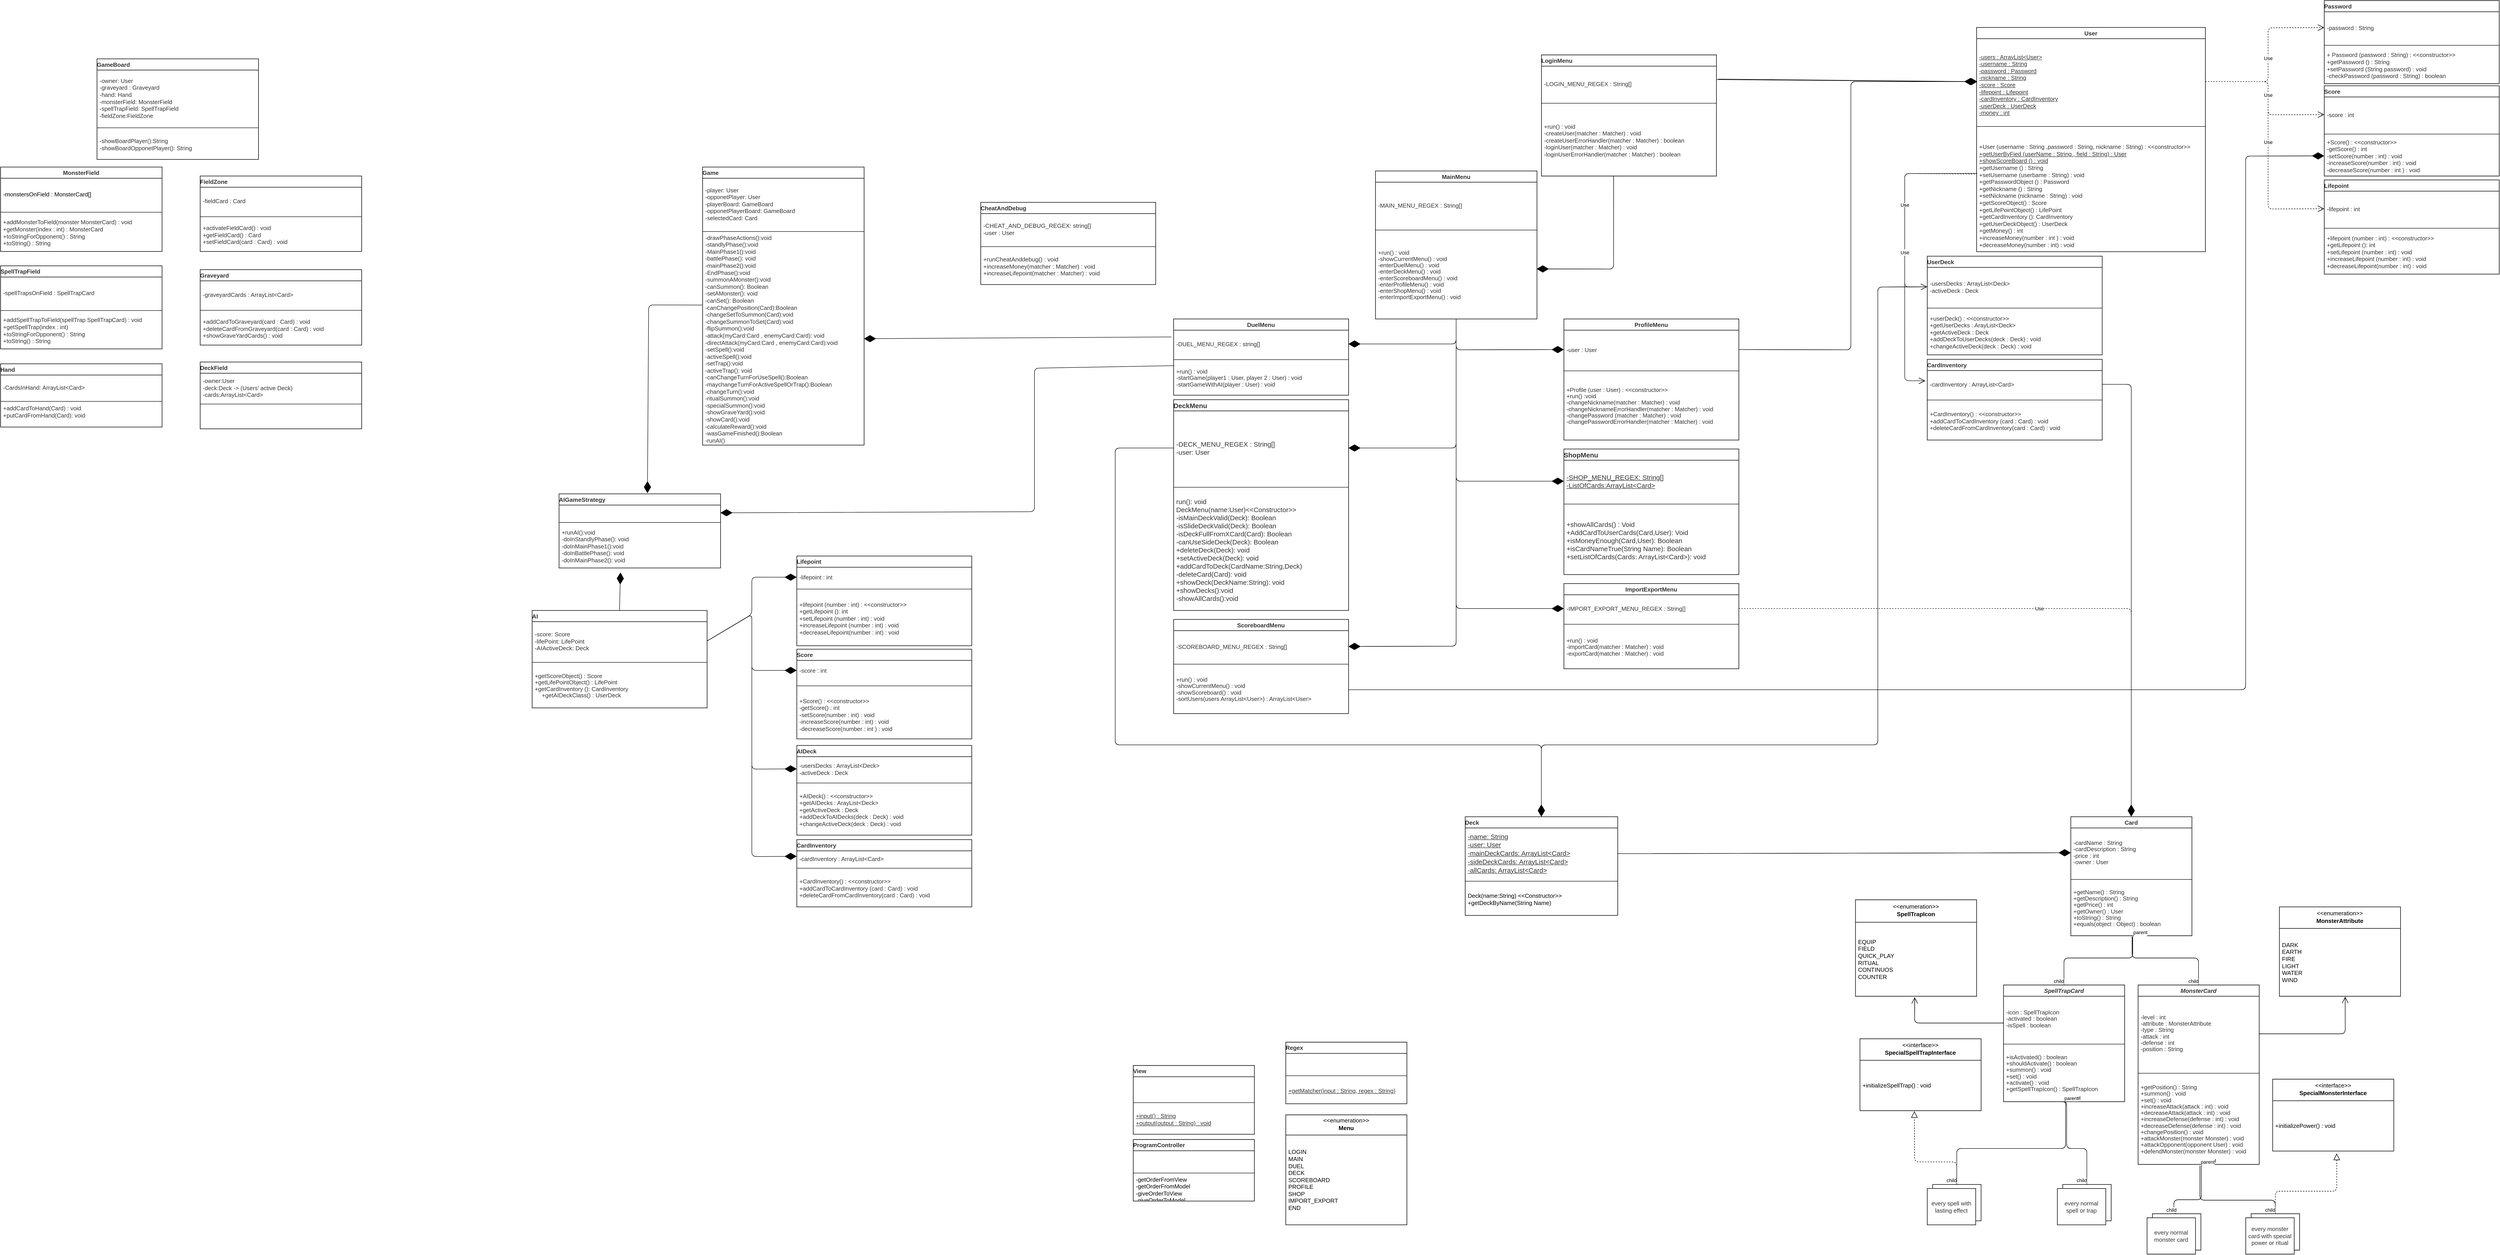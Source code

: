 <mxfile version="14.5.10" type="device"><diagram id="bpOxRJh0W9uJoDKPlVgw" name="Page-1"><mxGraphModel dx="2154" dy="567" grid="1" gridSize="10" guides="1" tooltips="1" connect="1" arrows="1" fold="1" page="1" pageScale="1" pageWidth="850" pageHeight="1100" math="0" shadow="0"><root><mxCell id="0"/><mxCell id="1" parent="0"/><mxCell id="-Cw8qsbxEi_aX-GehDzC-365" value="&lt;b&gt;User&lt;/b&gt;" style="html=1;overflow=block;blockSpacing=1;whiteSpace=wrap;swimlane;childLayout=stackLayout;horizontal=1;horizontalStack=0;resizeParent=1;resizeParentMax=0;resizeLast=0;collapsible=0;fontStyle=0;marginBottom=0;swimlaneFillColor=#ffffff;startSize=25;whiteSpace=wrap;fontSize=13;fontColor=#333333;whiteSpace=wrap;align=center;spacing=0;verticalAlign=middle;strokeColor=#333333;strokeOpacity=100;fillOpacity=100;fillColor=#ffffff;strokeWidth=1.5;" vertex="1" parent="1"><mxGeometry x="3810" y="100" width="510" height="426.25" as="geometry"/></mxCell><mxCell id="-Cw8qsbxEi_aX-GehDzC-366" value="&lt;div style=&quot;display: flex; justify-content: flex-start; text-align: left; align-items: baseline; font-size: 0; line-height: 1.25;margin-top: -2px;&quot;&gt;&lt;span&gt;&lt;span style=&quot;font-size:13px;color:#333333;text-decoration: underline;&quot;&gt;-users : ArrayList&amp;lt;User&amp;gt;&lt;/span&gt;&lt;span style=&quot;font-size:13px;color:#333333;&quot;&gt;&#10;&lt;/span&gt;&lt;/span&gt;&lt;/div&gt;&lt;div style=&quot;display: flex; justify-content: flex-start; text-align: left; align-items: baseline; font-size: 0; line-height: 1.25;margin-top: -2px;&quot;&gt;&lt;span&gt;&lt;span style=&quot;font-size:13px;color:#333333;&quot;&gt;&lt;span style=&quot;font-size:13px;color:#333333;&quot;&gt;-username : String&#10;&lt;/span&gt;&lt;/span&gt;&lt;/span&gt;&lt;/div&gt;&lt;div style=&quot;display: flex; justify-content: flex-start; text-align: left; align-items: baseline; font-size: 0; line-height: 1.25;margin-top: -2px;&quot;&gt;&lt;span&gt;&lt;span style=&quot;font-size:13px;color:#333333;&quot;&gt;-password : Password&#10;&lt;/span&gt;&lt;/span&gt;&lt;/div&gt;&lt;div style=&quot;display: flex; justify-content: flex-start; text-align: left; align-items: baseline; font-size: 0; line-height: 1.25;margin-top: -2px;&quot;&gt;&lt;span&gt;&lt;span style=&quot;font-size:13px;color:#333333;&quot;&gt;-nickname : String&#10;&lt;/span&gt;&lt;/span&gt;&lt;/div&gt;&lt;div style=&quot;display: flex; justify-content: flex-start; text-align: left; align-items: baseline; font-size: 0; line-height: 1.25;margin-top: -2px;&quot;&gt;&lt;span&gt;&lt;span style=&quot;font-size:13px;color:#333333;&quot;&gt;-score : Score&#10;&lt;/span&gt;&lt;/span&gt;&lt;/div&gt;&lt;div style=&quot;display: flex; justify-content: flex-start; text-align: left; align-items: baseline; font-size: 0; line-height: 1.25;margin-top: -2px;&quot;&gt;&lt;span&gt;&lt;span style=&quot;font-size:13px;color:#333333;&quot;&gt;-lifepoint : Lifepoint&#10;&lt;/span&gt;&lt;/span&gt;&lt;/div&gt;&lt;div style=&quot;display: flex; justify-content: flex-start; text-align: left; align-items: baseline; font-size: 0; line-height: 1.25;margin-top: -2px;&quot;&gt;&lt;span&gt;&lt;span style=&quot;font-size:13px;color:#333333;&quot;&gt;-cardInventory : CardInventory&#10;&lt;/span&gt;&lt;/span&gt;&lt;/div&gt;&lt;div style=&quot;display: flex; justify-content: flex-start; text-align: left; align-items: baseline; font-size: 0; line-height: 1.25;margin-top: -2px;&quot;&gt;&lt;span&gt;&lt;span style=&quot;font-size:13px;color:#333333;&quot;&gt;-userDeck : UserDeck&lt;/span&gt;&lt;/span&gt;&lt;/div&gt;" style="part=1;html=1;whiteSpace=wrap;resizeHeight=0;strokeColor=none;fillColor=none;align=left;verticalAlign=middle;spacingLeft=4;spacingRight=4;overflow=hidden;rotatable=0;points=[[0,0.5],[1,0.5]];portConstraint=eastwest;swimlaneFillColor=#ffffff;strokeOpacity=100;fillOpacity=100;whiteSpace=wrap;fontSize=13;fontColor=#333333;fontStyle=4;align=left;" vertex="1" parent="-Cw8qsbxEi_aX-GehDzC-365"><mxGeometry y="25" width="510" height="192" as="geometry"/></mxCell><mxCell id="-Cw8qsbxEi_aX-GehDzC-367" value="" style="line;strokeWidth=1;fillColor=none;align=left;verticalAlign=middle;spacingTop=-1;spacingLeft=3;spacingRight=3;rotatable=0;labelPosition=right;points=[];portConstraint=eastwest;" vertex="1" parent="-Cw8qsbxEi_aX-GehDzC-365"><mxGeometry y="217" width="510" height="8" as="geometry"/></mxCell><mxCell id="-Cw8qsbxEi_aX-GehDzC-368" value="&lt;div style=&quot;display: flex; justify-content: flex-start; text-align: left; align-items: baseline; font-size: 0; line-height: 1.25;margin-top: -2px;&quot;&gt;&lt;span&gt;&lt;span style=&quot;font-size:13px;color:#333333;&quot;&gt;+User (username : String ,password : String, nickname : String) : &amp;lt;&amp;lt;constructor&amp;gt;&amp;gt;&#10;&lt;/span&gt;&lt;/span&gt;&lt;/div&gt;&lt;div style=&quot;display: flex; justify-content: flex-start; text-align: left; align-items: baseline; font-size: 0; line-height: 1.25;margin-top: -2px;&quot;&gt;&lt;span&gt;&lt;span style=&quot;font-size:13px;color:#333333;&quot;&gt;&lt;span style=&quot;font-size:13px;color:#333333;text-decoration: underline;&quot;&gt;+getUserByFied (userName : String , field : String) : User&#10;&lt;/span&gt;&lt;/span&gt;&lt;/span&gt;&lt;/div&gt;&lt;div style=&quot;display: flex; justify-content: flex-start; text-align: left; align-items: baseline; font-size: 0; line-height: 1.25;margin-top: -2px;&quot;&gt;&lt;span&gt;&lt;span style=&quot;font-size:13px;color:#333333;text-decoration: underline;&quot;&gt;+showScoreBoard () : void&lt;/span&gt;&lt;span style=&quot;font-size:13px;color:#333333;&quot;&gt;&#10;&lt;/span&gt;&lt;/span&gt;&lt;/div&gt;&lt;div style=&quot;display: flex; justify-content: flex-start; text-align: left; align-items: baseline; font-size: 0; line-height: 1.25;margin-top: -2px;&quot;&gt;&lt;span&gt;&lt;span style=&quot;font-size:13px;color:#333333;&quot;&gt;&lt;span style=&quot;font-size:13px;color:#333333;&quot;&gt;+getUsername () : String&#10;&lt;/span&gt;&lt;/span&gt;&lt;/span&gt;&lt;/div&gt;&lt;div style=&quot;display: flex; justify-content: flex-start; text-align: left; align-items: baseline; font-size: 0; line-height: 1.25;margin-top: -2px;&quot;&gt;&lt;span&gt;&lt;span style=&quot;font-size:13px;color:#333333;&quot;&gt;+setUsername (userbame : String) : void&#10;&lt;/span&gt;&lt;/span&gt;&lt;/div&gt;&lt;div style=&quot;display: flex; justify-content: flex-start; text-align: left; align-items: baseline; font-size: 0; line-height: 1.25;margin-top: -2px;&quot;&gt;&lt;span&gt;&lt;span style=&quot;font-size:13px;color:#333333;&quot;&gt;+getPasswordObject () : Password&#10;&lt;/span&gt;&lt;/span&gt;&lt;/div&gt;&lt;div style=&quot;display: flex; justify-content: flex-start; text-align: left; align-items: baseline; font-size: 0; line-height: 1.25;margin-top: -2px;&quot;&gt;&lt;span&gt;&lt;span style=&quot;font-size:13px;color:#333333;&quot;&gt;+getNickname () : String&#10;&lt;/span&gt;&lt;/span&gt;&lt;/div&gt;&lt;div style=&quot;display: flex; justify-content: flex-start; text-align: left; align-items: baseline; font-size: 0; line-height: 1.25;margin-top: -2px;&quot;&gt;&lt;span&gt;&lt;span style=&quot;font-size:13px;color:#333333;&quot;&gt;+setNickname (nickname : String) : void&#10;&lt;/span&gt;&lt;/span&gt;&lt;/div&gt;&lt;div style=&quot;display: flex; justify-content: flex-start; text-align: left; align-items: baseline; font-size: 0; line-height: 1.25;margin-top: -2px;&quot;&gt;&lt;span&gt;&lt;span style=&quot;font-size:13px;color:#333333;&quot;&gt;+getScoreObject() : Score&#10;&lt;/span&gt;&lt;/span&gt;&lt;/div&gt;&lt;div style=&quot;display: flex; justify-content: flex-start; text-align: left; align-items: baseline; font-size: 0; line-height: 1.25;margin-top: -2px;&quot;&gt;&lt;span&gt;&lt;span style=&quot;font-size:13px;color:#333333;&quot;&gt;+getLifePointObject() : LifePoint&#10;&lt;/span&gt;&lt;/span&gt;&lt;/div&gt;&lt;div style=&quot;display: flex; justify-content: flex-start; text-align: left; align-items: baseline; font-size: 0; line-height: 1.25;margin-top: -2px;&quot;&gt;&lt;span&gt;&lt;span style=&quot;font-size:13px;color:#333333;&quot;&gt;+getCardInventory (): CardInventory&#10;&lt;/span&gt;&lt;/span&gt;&lt;/div&gt;&lt;div style=&quot;display: flex; justify-content: flex-start; text-align: left; align-items: baseline; font-size: 0; line-height: 1.25;margin-top: -2px;&quot;&gt;&lt;span&gt;&lt;span style=&quot;font-size:13px;color:#333333;&quot;&gt;+getUserDeckClass() : UserDeck&lt;/span&gt;&lt;/span&gt;&lt;/div&gt;" style="part=1;html=1;whiteSpace=wrap;resizeHeight=0;strokeColor=none;fillColor=none;align=left;verticalAlign=middle;spacingLeft=4;spacingRight=4;overflow=hidden;rotatable=0;points=[[0,0.5],[1,0.5]];portConstraint=eastwest;swimlaneFillColor=#ffffff;strokeOpacity=100;fillOpacity=100;whiteSpace=wrap;overflow=block;blockSpacing=1;html=1;fontSize=13;" vertex="1" parent="-Cw8qsbxEi_aX-GehDzC-365"><mxGeometry y="225" width="510" height="201.25" as="geometry"/></mxCell><mxCell id="-Cw8qsbxEi_aX-GehDzC-369" value="&lt;b&gt;Password&lt;/b&gt;" style="html=1;overflow=block;blockSpacing=1;whiteSpace=wrap;swimlane;childLayout=stackLayout;horizontal=1;horizontalStack=0;resizeParent=1;resizeParentMax=0;resizeLast=0;collapsible=0;fontStyle=0;marginBottom=0;swimlaneFillColor=#ffffff;startSize=25;whiteSpace=wrap;fontSize=13;fontColor=#333333;align=center;whiteSpace=wrap;align=left;spacing=0;strokeColor=#333333;strokeOpacity=100;fillOpacity=100;fillColor=#ffffff;strokeWidth=1.5;" vertex="1" parent="1"><mxGeometry x="4585" y="40" width="390" height="185.25" as="geometry"/></mxCell><mxCell id="-Cw8qsbxEi_aX-GehDzC-370" value="-password : String" style="part=1;html=1;whiteSpace=wrap;resizeHeight=0;strokeColor=none;fillColor=none;align=left;verticalAlign=middle;spacingLeft=4;spacingRight=4;overflow=hidden;rotatable=0;points=[[0,0.5],[1,0.5]];portConstraint=eastwest;swimlaneFillColor=#ffffff;strokeOpacity=100;fillOpacity=100;whiteSpace=wrap;fontSize=13;fontColor=#333333;" vertex="1" parent="-Cw8qsbxEi_aX-GehDzC-369"><mxGeometry y="25" width="390" height="71" as="geometry"/></mxCell><mxCell id="-Cw8qsbxEi_aX-GehDzC-371" value="" style="line;strokeWidth=1;fillColor=none;align=left;verticalAlign=middle;spacingTop=-1;spacingLeft=3;spacingRight=3;rotatable=0;labelPosition=right;points=[];portConstraint=eastwest;" vertex="1" parent="-Cw8qsbxEi_aX-GehDzC-369"><mxGeometry y="96" width="390" height="8" as="geometry"/></mxCell><mxCell id="-Cw8qsbxEi_aX-GehDzC-372" value="+ Password (password : String) : &amp;lt;&amp;lt;constructor&amp;gt;&amp;gt;&#10;+getPassword () : String&#10;+setPassword (String password) : void&#10;-checkPassword (password : String) : boolean" style="part=1;html=1;whiteSpace=wrap;resizeHeight=0;strokeColor=none;fillColor=none;align=left;verticalAlign=middle;spacingLeft=4;spacingRight=4;overflow=hidden;rotatable=0;points=[[0,0.5],[1,0.5]];portConstraint=eastwest;swimlaneFillColor=#ffffff;strokeOpacity=100;fillOpacity=100;whiteSpace=wrap;fontSize=13;fontColor=#333333;" vertex="1" parent="-Cw8qsbxEi_aX-GehDzC-369"><mxGeometry y="104" width="390" height="81.25" as="geometry"/></mxCell><mxCell id="-Cw8qsbxEi_aX-GehDzC-373" value="&lt;b&gt;CardInventory&lt;/b&gt;" style="html=1;overflow=block;blockSpacing=1;whiteSpace=wrap;swimlane;childLayout=stackLayout;horizontal=1;horizontalStack=0;resizeParent=1;resizeParentMax=0;resizeLast=0;collapsible=0;fontStyle=0;marginBottom=0;swimlaneFillColor=#ffffff;startSize=25;whiteSpace=wrap;fontSize=13;fontColor=#333333;align=center;whiteSpace=wrap;align=left;spacing=0;strokeColor=#333333;strokeOpacity=100;fillOpacity=100;fillColor=#ffffff;strokeWidth=1.5;" vertex="1" parent="1"><mxGeometry x="3700" y="840" width="390" height="180" as="geometry"/></mxCell><mxCell id="-Cw8qsbxEi_aX-GehDzC-374" value="-cardInventory : ArrayList&amp;lt;Card&amp;gt;" style="part=1;html=1;whiteSpace=wrap;resizeHeight=0;strokeColor=none;fillColor=none;align=left;verticalAlign=middle;spacingLeft=4;spacingRight=4;overflow=hidden;rotatable=0;points=[[0,0.5],[1,0.5]];portConstraint=eastwest;swimlaneFillColor=#ffffff;strokeOpacity=100;fillOpacity=100;whiteSpace=wrap;fontSize=13;fontColor=#333333;" vertex="1" parent="-Cw8qsbxEi_aX-GehDzC-373"><mxGeometry y="25" width="390" height="62" as="geometry"/></mxCell><mxCell id="-Cw8qsbxEi_aX-GehDzC-375" value="" style="line;strokeWidth=1;fillColor=none;align=left;verticalAlign=middle;spacingTop=-1;spacingLeft=3;spacingRight=3;rotatable=0;labelPosition=right;points=[];portConstraint=eastwest;" vertex="1" parent="-Cw8qsbxEi_aX-GehDzC-373"><mxGeometry y="87" width="390" height="8" as="geometry"/></mxCell><mxCell id="-Cw8qsbxEi_aX-GehDzC-376" value="+CardInventory() : &amp;lt;&amp;lt;constructor&amp;gt;&amp;gt;&#10;+addCardToCardInventory (card : Card) : void&#10;+deleteCardFromCardInventory(card : Card) : void" style="part=1;html=1;whiteSpace=wrap;resizeHeight=0;strokeColor=none;fillColor=none;align=left;verticalAlign=middle;spacingLeft=4;spacingRight=4;overflow=hidden;rotatable=0;points=[[0,0.5],[1,0.5]];portConstraint=eastwest;swimlaneFillColor=#ffffff;strokeOpacity=100;fillOpacity=100;whiteSpace=wrap;fontSize=13;fontColor=#333333;" vertex="1" parent="-Cw8qsbxEi_aX-GehDzC-373"><mxGeometry y="95" width="390" height="85" as="geometry"/></mxCell><mxCell id="-Cw8qsbxEi_aX-GehDzC-377" value="&lt;b&gt;Lifepoint&lt;/b&gt;" style="html=1;overflow=block;blockSpacing=1;whiteSpace=wrap;swimlane;childLayout=stackLayout;horizontal=1;horizontalStack=0;resizeParent=1;resizeParentMax=0;resizeLast=0;collapsible=0;fontStyle=0;marginBottom=0;swimlaneFillColor=#ffffff;startSize=25;whiteSpace=wrap;fontSize=13;fontColor=#333333;align=center;whiteSpace=wrap;align=left;spacing=0;strokeColor=#333333;strokeOpacity=100;fillOpacity=100;fillColor=#ffffff;strokeWidth=1.5;" vertex="1" parent="1"><mxGeometry x="4585" y="440" width="390" height="210" as="geometry"/></mxCell><mxCell id="-Cw8qsbxEi_aX-GehDzC-378" value="-lifepoint : int" style="part=1;html=1;whiteSpace=wrap;resizeHeight=0;strokeColor=none;fillColor=none;align=left;verticalAlign=middle;spacingLeft=4;spacingRight=4;overflow=hidden;rotatable=0;points=[[0,0.5],[1,0.5]];portConstraint=eastwest;swimlaneFillColor=#ffffff;strokeOpacity=100;fillOpacity=100;whiteSpace=wrap;fontSize=13;fontColor=#333333;" vertex="1" parent="-Cw8qsbxEi_aX-GehDzC-377"><mxGeometry y="25" width="390" height="79" as="geometry"/></mxCell><mxCell id="-Cw8qsbxEi_aX-GehDzC-379" value="" style="line;strokeWidth=1;fillColor=none;align=left;verticalAlign=middle;spacingTop=-1;spacingLeft=3;spacingRight=3;rotatable=0;labelPosition=right;points=[];portConstraint=eastwest;" vertex="1" parent="-Cw8qsbxEi_aX-GehDzC-377"><mxGeometry y="104" width="390" height="8" as="geometry"/></mxCell><mxCell id="-Cw8qsbxEi_aX-GehDzC-380" value="+lifepoint (number : int) : &amp;lt;&amp;lt;constructor&amp;gt;&amp;gt;&#10;+getLifepoint (): int&#10;+setLifepoint (number : int) : void&#10;+increaseLifepoint (number : int) : void&#10;+decreaseLifepoint(number : int) : void" style="part=1;html=1;whiteSpace=wrap;resizeHeight=0;strokeColor=none;fillColor=none;align=left;verticalAlign=middle;spacingLeft=4;spacingRight=4;overflow=hidden;rotatable=0;points=[[0,0.5],[1,0.5]];portConstraint=eastwest;swimlaneFillColor=#ffffff;strokeOpacity=100;fillOpacity=100;whiteSpace=wrap;fontSize=13;fontColor=#333333;" vertex="1" parent="-Cw8qsbxEi_aX-GehDzC-377"><mxGeometry y="112" width="390" height="98" as="geometry"/></mxCell><mxCell id="-Cw8qsbxEi_aX-GehDzC-381" value="&lt;b&gt;Score&lt;/b&gt;" style="html=1;overflow=block;blockSpacing=1;whiteSpace=wrap;swimlane;childLayout=stackLayout;horizontal=1;horizontalStack=0;resizeParent=1;resizeParentMax=0;resizeLast=0;collapsible=0;fontStyle=0;marginBottom=0;swimlaneFillColor=#ffffff;startSize=25;whiteSpace=wrap;fontSize=13;fontColor=#333333;align=center;whiteSpace=wrap;align=left;spacing=0;strokeColor=#333333;strokeOpacity=100;fillOpacity=100;fillColor=#ffffff;strokeWidth=1.5;" vertex="1" parent="1"><mxGeometry x="4585" y="230" width="390" height="201.25" as="geometry"/></mxCell><mxCell id="-Cw8qsbxEi_aX-GehDzC-382" value="-score : int" style="part=1;html=1;whiteSpace=wrap;resizeHeight=0;strokeColor=none;fillColor=none;align=left;verticalAlign=middle;spacingLeft=4;spacingRight=4;overflow=hidden;rotatable=0;points=[[0,0.5],[1,0.5]];portConstraint=eastwest;swimlaneFillColor=#ffffff;strokeOpacity=100;fillOpacity=100;whiteSpace=wrap;fontSize=13;fontColor=#333333;" vertex="1" parent="-Cw8qsbxEi_aX-GehDzC-381"><mxGeometry y="25" width="390" height="79" as="geometry"/></mxCell><mxCell id="-Cw8qsbxEi_aX-GehDzC-383" value="" style="line;strokeWidth=1;fillColor=none;align=left;verticalAlign=middle;spacingTop=-1;spacingLeft=3;spacingRight=3;rotatable=0;labelPosition=right;points=[];portConstraint=eastwest;" vertex="1" parent="-Cw8qsbxEi_aX-GehDzC-381"><mxGeometry y="104" width="390" height="8" as="geometry"/></mxCell><mxCell id="-Cw8qsbxEi_aX-GehDzC-384" value="+Score() : &amp;lt;&amp;lt;constructor&amp;gt;&amp;gt;&#10;-getScore() : int&#10;-setScore(number : int) : void&#10;-increaseScore(number : int) : void&#10;-decreaseScore(number : int ) : void" style="part=1;html=1;whiteSpace=wrap;resizeHeight=0;strokeColor=none;fillColor=none;align=left;verticalAlign=middle;spacingLeft=4;spacingRight=4;overflow=hidden;rotatable=0;points=[[0,0.5],[1,0.5]];portConstraint=eastwest;swimlaneFillColor=#ffffff;strokeOpacity=100;fillOpacity=100;whiteSpace=wrap;fontSize=13;fontColor=#333333;" vertex="1" parent="-Cw8qsbxEi_aX-GehDzC-381"><mxGeometry y="112" width="390" height="89.25" as="geometry"/></mxCell><mxCell id="-Cw8qsbxEi_aX-GehDzC-385" value="&lt;b&gt;UserDeck&lt;/b&gt;" style="html=1;overflow=block;blockSpacing=1;whiteSpace=wrap;swimlane;childLayout=stackLayout;horizontal=1;horizontalStack=0;resizeParent=1;resizeParentMax=0;resizeLast=0;collapsible=0;fontStyle=0;marginBottom=0;swimlaneFillColor=#ffffff;startSize=25;whiteSpace=wrap;fontSize=13;fontColor=#333333;align=center;whiteSpace=wrap;align=left;spacing=0;strokeColor=#333333;strokeOpacity=100;fillOpacity=100;fillColor=#ffffff;strokeWidth=1.5;" vertex="1" parent="1"><mxGeometry x="3700" y="610" width="390" height="220" as="geometry"/></mxCell><mxCell id="-Cw8qsbxEi_aX-GehDzC-386" value="-usersDecks : ArrayList&amp;lt;Deck&amp;gt;&#10;-activeDeck : Deck" style="part=1;html=1;whiteSpace=wrap;resizeHeight=0;strokeColor=none;fillColor=none;align=left;verticalAlign=middle;spacingLeft=4;spacingRight=4;overflow=hidden;rotatable=0;points=[[0,0.5],[1,0.5]];portConstraint=eastwest;swimlaneFillColor=#ffffff;strokeOpacity=100;fillOpacity=100;whiteSpace=wrap;fontSize=13;fontColor=#333333;" vertex="1" parent="-Cw8qsbxEi_aX-GehDzC-385"><mxGeometry y="25" width="390" height="87" as="geometry"/></mxCell><mxCell id="-Cw8qsbxEi_aX-GehDzC-387" value="" style="line;strokeWidth=1;fillColor=none;align=left;verticalAlign=middle;spacingTop=-1;spacingLeft=3;spacingRight=3;rotatable=0;labelPosition=right;points=[];portConstraint=eastwest;" vertex="1" parent="-Cw8qsbxEi_aX-GehDzC-385"><mxGeometry y="112" width="390" height="8" as="geometry"/></mxCell><mxCell id="-Cw8qsbxEi_aX-GehDzC-388" value="+userDeck() : &amp;lt;&amp;lt;constructor&amp;gt;&amp;gt;&#10;+getUserDecks : ArayList&amp;lt;Deck&amp;gt;&#10;+getActiveDeck : Deck&#10;+addDeckToUserDecks(deck : Deck) : void&#10;+changeActiveDeck(deck : Deck) : void" style="part=1;html=1;whiteSpace=wrap;resizeHeight=0;strokeColor=none;fillColor=none;align=left;verticalAlign=middle;spacingLeft=4;spacingRight=4;overflow=hidden;rotatable=0;points=[[0,0.5],[1,0.5]];portConstraint=eastwest;swimlaneFillColor=#ffffff;strokeOpacity=100;fillOpacity=100;whiteSpace=wrap;fontSize=13;fontColor=#333333;" vertex="1" parent="-Cw8qsbxEi_aX-GehDzC-385"><mxGeometry y="120" width="390" height="100" as="geometry"/></mxCell><mxCell id="-Cw8qsbxEi_aX-GehDzC-389" value="&lt;b&gt;ProfileMenu&lt;/b&gt;" style="html=1;overflow=block;blockSpacing=1;whiteSpace=wrap;swimlane;childLayout=stackLayout;horizontal=1;horizontalStack=0;resizeParent=1;resizeParentMax=0;resizeLast=0;collapsible=0;fontStyle=0;marginBottom=0;swimlaneFillColor=#ffffff;startSize=25;whiteSpace=wrap;fontSize=13;fontColor=#333333;whiteSpace=wrap;align=center;spacing=0;verticalAlign=middle;strokeColor=#333333;strokeOpacity=100;fillOpacity=100;fillColor=#ffffff;strokeWidth=1.5;" vertex="1" parent="1"><mxGeometry x="2890" y="750" width="390" height="270" as="geometry"/></mxCell><mxCell id="-Cw8qsbxEi_aX-GehDzC-390" value="-user : User" style="part=1;html=1;whiteSpace=wrap;resizeHeight=0;strokeColor=none;fillColor=none;align=left;verticalAlign=middle;spacingLeft=4;spacingRight=4;overflow=hidden;rotatable=0;points=[[0,0.5],[1,0.5]];portConstraint=eastwest;swimlaneFillColor=#ffffff;strokeOpacity=100;fillOpacity=100;whiteSpace=wrap;fontSize=13;fontColor=#333333;align=left;" vertex="1" parent="-Cw8qsbxEi_aX-GehDzC-389"><mxGeometry y="25" width="390" height="87" as="geometry"/></mxCell><mxCell id="-Cw8qsbxEi_aX-GehDzC-391" value="" style="line;strokeWidth=1;fillColor=none;align=left;verticalAlign=middle;spacingTop=-1;spacingLeft=3;spacingRight=3;rotatable=0;labelPosition=right;points=[];portConstraint=eastwest;" vertex="1" parent="-Cw8qsbxEi_aX-GehDzC-389"><mxGeometry y="112" width="390" height="8" as="geometry"/></mxCell><mxCell id="-Cw8qsbxEi_aX-GehDzC-392" value="&lt;div style=&quot;display: flex; justify-content: flex-start; text-align: left; align-items: baseline; font-size: 0; line-height: 1.25;margin-top: -2px;&quot;&gt;&lt;span&gt;&lt;span style=&quot;font-size:13px;color:#333333;&quot;&gt;+Profile (user : User) : &amp;lt;&amp;lt;constructor&amp;gt;&amp;gt;&#10;&lt;/span&gt;&lt;/span&gt;&lt;/div&gt;&lt;div style=&quot;display: flex; justify-content: flex-start; text-align: left; align-items: baseline; font-size: 0; line-height: 1.25;margin-top: -2px;&quot;&gt;&lt;span&gt;&lt;span style=&quot;font-size:13px;color:#333333;&quot;&gt;+run() :void&#10;&lt;/span&gt;&lt;/span&gt;&lt;/div&gt;&lt;div style=&quot;display: flex; justify-content: flex-start; text-align: left; align-items: baseline; font-size: 0; line-height: 1.25;margin-top: -2px;&quot;&gt;&lt;span&gt;&lt;span style=&quot;font-size:13px;color:#333333;&quot;&gt;-changeNickname(matcher : Matcher) : void&#10;&lt;/span&gt;&lt;/span&gt;&lt;/div&gt;&lt;div style=&quot;display: flex; justify-content: flex-start; text-align: left; align-items: baseline; font-size: 0; line-height: 1.25;margin-top: -2px;&quot;&gt;&lt;span&gt;&lt;span style=&quot;font-size:13px;color:#333333;&quot;&gt;-changeNicknameErrorHandler(matcher : Matcher) : void&#10;&lt;/span&gt;&lt;/span&gt;&lt;/div&gt;&lt;div style=&quot;display: flex; justify-content: flex-start; text-align: left; align-items: baseline; font-size: 0; line-height: 1.25;margin-top: -2px;&quot;&gt;&lt;span&gt;&lt;span style=&quot;font-size:13px;color:#333333;&quot;&gt;-changePassword (matcher : Matcher) : void&#10;&lt;/span&gt;&lt;/span&gt;&lt;/div&gt;&lt;div style=&quot;display: flex; justify-content: flex-start; text-align: left; align-items: baseline; font-size: 0; line-height: 1.25;margin-top: -2px;&quot;&gt;&lt;span&gt;&lt;span style=&quot;font-size:13px;color:#333333;&quot;&gt;-changePasswordErrorHandler(matcher : Matcher) : void&lt;/span&gt;&lt;/span&gt;&lt;/div&gt;" style="part=1;html=1;whiteSpace=wrap;resizeHeight=0;strokeColor=none;fillColor=none;align=left;verticalAlign=middle;spacingLeft=4;spacingRight=4;overflow=hidden;rotatable=0;points=[[0,0.5],[1,0.5]];portConstraint=eastwest;swimlaneFillColor=#ffffff;strokeOpacity=100;fillOpacity=100;whiteSpace=wrap;fontSize=13;fontColor=#333333;align=left;" vertex="1" parent="-Cw8qsbxEi_aX-GehDzC-389"><mxGeometry y="120" width="390" height="150" as="geometry"/></mxCell><mxCell id="-Cw8qsbxEi_aX-GehDzC-393" value="&lt;b&gt;DeckMenu&lt;/b&gt;" style="html=1;overflow=block;blockSpacing=1;whiteSpace=wrap;swimlane;childLayout=stackLayout;horizontal=1;horizontalStack=0;resizeParent=1;resizeParentMax=0;resizeLast=0;collapsible=0;fontStyle=0;marginBottom=0;swimlaneFillColor=#ffffff;startSize=25;whiteSpace=wrap;fontSize=15;fontColor=#333333;align=center;whiteSpace=wrap;align=left;spacing=0;strokeColor=#333333;strokeOpacity=100;fillOpacity=100;fillColor=#ffffff;strokeWidth=1.5;" vertex="1" parent="1"><mxGeometry x="2020" y="930" width="390" height="470" as="geometry"/></mxCell><mxCell id="-Cw8qsbxEi_aX-GehDzC-394" value="-DECK_MENU_REGEX : String[]&#10;-user: User" style="part=1;html=1;whiteSpace=wrap;resizeHeight=0;strokeColor=none;fillColor=none;align=left;verticalAlign=middle;spacingLeft=4;spacingRight=4;overflow=hidden;rotatable=0;points=[[0,0.5],[1,0.5]];portConstraint=eastwest;swimlaneFillColor=#ffffff;strokeOpacity=100;fillOpacity=100;whiteSpace=wrap;fontSize=15;fontColor=#333333;" vertex="1" parent="-Cw8qsbxEi_aX-GehDzC-393"><mxGeometry y="25" width="390" height="166" as="geometry"/></mxCell><mxCell id="-Cw8qsbxEi_aX-GehDzC-395" value="" style="line;strokeWidth=1;fillColor=none;align=left;verticalAlign=middle;spacingTop=-1;spacingLeft=3;spacingRight=3;rotatable=0;labelPosition=right;points=[];portConstraint=eastwest;" vertex="1" parent="-Cw8qsbxEi_aX-GehDzC-393"><mxGeometry y="191" width="390" height="9" as="geometry"/></mxCell><mxCell id="-Cw8qsbxEi_aX-GehDzC-396" value="run(): void&#10;DeckMenu(name:User)&amp;lt;&amp;lt;Constructor&amp;gt;&amp;gt;&#10;-isMainDeckValid(Deck): Boolean&#10;-isSlideDeckValid(Deck): Boolean&#10;-isDeckFullFromXCard(Card): Boolean&#10;-canUseSideDeck(Deck): Boolean&#10;+deleteDeck(Deck): void&#10;+setActiveDeck(Deck): void&#10;+addCardToDeck(CardName:String,Deck)&#10;-deleteCard(Card): void&#10;+showDeck(DeckName:String): void&#10;+showDecks():void&#10;-showAllCards():void" style="part=1;html=1;whiteSpace=wrap;resizeHeight=0;strokeColor=none;fillColor=none;align=left;verticalAlign=middle;spacingLeft=4;spacingRight=4;overflow=hidden;rotatable=0;points=[[0,0.5],[1,0.5]];portConstraint=eastwest;swimlaneFillColor=#ffffff;strokeOpacity=100;fillOpacity=100;whiteSpace=wrap;fontSize=15;fontColor=#333333;" vertex="1" parent="-Cw8qsbxEi_aX-GehDzC-393"><mxGeometry y="200" width="390" height="270" as="geometry"/></mxCell><mxCell id="-Cw8qsbxEi_aX-GehDzC-397" value="&lt;b&gt;ShopMenu&lt;/b&gt;" style="html=1;overflow=block;blockSpacing=1;whiteSpace=wrap;swimlane;childLayout=stackLayout;horizontal=1;horizontalStack=0;resizeParent=1;resizeParentMax=0;resizeLast=0;collapsible=0;fontStyle=0;marginBottom=0;swimlaneFillColor=#ffffff;startSize=25;whiteSpace=wrap;fontSize=15;fontColor=#333333;align=center;whiteSpace=wrap;align=left;spacing=0;strokeColor=#333333;strokeOpacity=100;fillOpacity=100;fillColor=#ffffff;strokeWidth=1.5;" vertex="1" parent="1"><mxGeometry x="2890" y="1040" width="390" height="280" as="geometry"/></mxCell><mxCell id="-Cw8qsbxEi_aX-GehDzC-398" value="-SHOP_MENU_REGEX: String[]&#10;-ListOfCards:ArrayList&amp;lt;Card&amp;gt;" style="part=1;html=1;whiteSpace=wrap;resizeHeight=0;strokeColor=none;fillColor=none;align=left;verticalAlign=middle;spacingLeft=4;spacingRight=4;overflow=hidden;rotatable=0;points=[[0,0.5],[1,0.5]];portConstraint=eastwest;swimlaneFillColor=#ffffff;strokeOpacity=100;fillOpacity=100;whiteSpace=wrap;fontSize=15;fontColor=#333333;fontStyle=4;" vertex="1" parent="-Cw8qsbxEi_aX-GehDzC-397"><mxGeometry y="25" width="390" height="94" as="geometry"/></mxCell><mxCell id="-Cw8qsbxEi_aX-GehDzC-399" value="" style="line;strokeWidth=1;fillColor=none;align=left;verticalAlign=middle;spacingTop=-1;spacingLeft=3;spacingRight=3;rotatable=0;labelPosition=right;points=[];portConstraint=eastwest;" vertex="1" parent="-Cw8qsbxEi_aX-GehDzC-397"><mxGeometry y="119" width="390" height="8" as="geometry"/></mxCell><mxCell id="-Cw8qsbxEi_aX-GehDzC-400" value="+showAllCards() : Void&#10;+AddCardToUserCards(Card,User): Void&#10;+isMoneyEnough(Card,User): Boolean&#10;+isCardNameTrue(String Name): Boolean&#10;+setListOfCards(Cards: ArrayList&amp;lt;Card&amp;gt;): void" style="part=1;html=1;whiteSpace=wrap;resizeHeight=0;strokeColor=none;fillColor=none;align=left;verticalAlign=middle;spacingLeft=4;spacingRight=4;overflow=hidden;rotatable=0;points=[[0,0.5],[1,0.5]];portConstraint=eastwest;swimlaneFillColor=#ffffff;strokeOpacity=100;fillOpacity=100;whiteSpace=wrap;fontSize=15;fontColor=#333333;" vertex="1" parent="-Cw8qsbxEi_aX-GehDzC-397"><mxGeometry y="127" width="390" height="153" as="geometry"/></mxCell><mxCell id="-Cw8qsbxEi_aX-GehDzC-401" value="&lt;b&gt;LoginMenu&lt;/b&gt;" style="html=1;overflow=block;blockSpacing=1;whiteSpace=wrap;swimlane;childLayout=stackLayout;horizontal=1;horizontalStack=0;resizeParent=1;resizeParentMax=0;resizeLast=0;collapsible=0;fontStyle=0;marginBottom=0;swimlaneFillColor=#ffffff;startSize=25;whiteSpace=wrap;fontSize=13;fontColor=#333333;align=center;whiteSpace=wrap;align=left;spacing=0;strokeColor=#333333;strokeOpacity=100;fillOpacity=100;fillColor=#ffffff;strokeWidth=1.5;" vertex="1" parent="1"><mxGeometry x="2840" y="161.25" width="390" height="270" as="geometry"/></mxCell><mxCell id="-Cw8qsbxEi_aX-GehDzC-402" value="-LOGIN_MENU_REGEX : String[]" style="part=1;html=1;whiteSpace=wrap;resizeHeight=0;strokeColor=none;fillColor=none;align=left;verticalAlign=middle;spacingLeft=4;spacingRight=4;overflow=hidden;rotatable=0;points=[[0,0.5],[1,0.5]];portConstraint=eastwest;swimlaneFillColor=#ffffff;strokeOpacity=100;fillOpacity=100;whiteSpace=wrap;fontSize=13;fontColor=#333333;" vertex="1" parent="-Cw8qsbxEi_aX-GehDzC-401"><mxGeometry y="25" width="390" height="79" as="geometry"/></mxCell><mxCell id="-Cw8qsbxEi_aX-GehDzC-403" value="" style="line;strokeWidth=1;fillColor=none;align=left;verticalAlign=middle;spacingTop=-1;spacingLeft=3;spacingRight=3;rotatable=0;labelPosition=right;points=[];portConstraint=eastwest;" vertex="1" parent="-Cw8qsbxEi_aX-GehDzC-401"><mxGeometry y="104" width="390" height="8" as="geometry"/></mxCell><mxCell id="-Cw8qsbxEi_aX-GehDzC-404" value="+run() : void&#10;-createUser(matcher : Matcher) : void&#10;-createUserErrorHandler(matcher : Matcher) : boolean&#10;-loginUser(matcher : Matcher) : void&#10;-loginUserErrorHandler(matcher : Matcher)  : boolean" style="part=1;html=1;whiteSpace=wrap;resizeHeight=0;strokeColor=none;fillColor=none;align=left;verticalAlign=middle;spacingLeft=4;spacingRight=4;overflow=hidden;rotatable=0;points=[[0,0.5],[1,0.5]];portConstraint=eastwest;swimlaneFillColor=#ffffff;strokeOpacity=100;fillOpacity=100;whiteSpace=wrap;fontSize=13;fontColor=#333333;" vertex="1" parent="-Cw8qsbxEi_aX-GehDzC-401"><mxGeometry y="112" width="390" height="158" as="geometry"/></mxCell><mxCell id="-Cw8qsbxEi_aX-GehDzC-405" value="ScoreboardMenu" style="html=1;overflow=block;blockSpacing=1;whiteSpace=wrap;swimlane;childLayout=stackLayout;horizontal=1;horizontalStack=0;resizeParent=1;resizeParentMax=0;resizeLast=0;collapsible=0;fontStyle=0;marginBottom=0;swimlaneFillColor=#ffffff;startSize=25;whiteSpace=wrap;fontSize=13;fontColor=#333333;fontStyle=1;whiteSpace=wrap;align=center;spacing=0;verticalAlign=middle;strokeColor=#333333;strokeOpacity=100;fillOpacity=100;fillColor=#ffffff;strokeWidth=1.5;" vertex="1" parent="1"><mxGeometry x="2020" y="1420" width="390" height="210" as="geometry"/></mxCell><mxCell id="-Cw8qsbxEi_aX-GehDzC-406" value="-SCOREBOARD_MENU_REGEX : String[]" style="part=1;html=1;whiteSpace=wrap;resizeHeight=0;strokeColor=none;fillColor=none;align=left;verticalAlign=middle;spacingLeft=4;spacingRight=4;overflow=hidden;rotatable=0;points=[[0,0.5],[1,0.5]];portConstraint=eastwest;swimlaneFillColor=#ffffff;strokeOpacity=100;fillOpacity=100;whiteSpace=wrap;fontSize=13;fontColor=#333333;align=left;" vertex="1" parent="-Cw8qsbxEi_aX-GehDzC-405"><mxGeometry y="25" width="390" height="71" as="geometry"/></mxCell><mxCell id="-Cw8qsbxEi_aX-GehDzC-407" value="" style="line;strokeWidth=1;fillColor=none;align=left;verticalAlign=middle;spacingTop=-1;spacingLeft=3;spacingRight=3;rotatable=0;labelPosition=right;points=[];portConstraint=eastwest;" vertex="1" parent="-Cw8qsbxEi_aX-GehDzC-405"><mxGeometry y="96" width="390" height="8" as="geometry"/></mxCell><mxCell id="-Cw8qsbxEi_aX-GehDzC-408" value="&lt;div style=&quot;display: flex; justify-content: flex-start; text-align: left; align-items: baseline; font-size: 0; line-height: 1.25;margin-top: -2px;&quot;&gt;&lt;span&gt;&lt;span style=&quot;font-size:13px;color:#333333;&quot;&gt;+run() : void&#10;&lt;/span&gt;&lt;/span&gt;&lt;/div&gt;&lt;div style=&quot;display: flex; justify-content: flex-start; text-align: left; align-items: baseline; font-size: 0; line-height: 1.25;margin-top: -2px;&quot;&gt;&lt;span&gt;&lt;span style=&quot;font-size:13px;color:#333333;&quot;&gt;-showCurrentMenu() : void&#10;&lt;/span&gt;&lt;/span&gt;&lt;/div&gt;&lt;div style=&quot;display: flex; justify-content: flex-start; text-align: left; align-items: baseline; font-size: 0; line-height: 1.25;margin-top: -2px;&quot;&gt;&lt;span&gt;&lt;span style=&quot;font-size:13px;color:#333333;&quot;&gt;-showScoreboard() : void&#10;&lt;/span&gt;&lt;/span&gt;&lt;/div&gt;&lt;div style=&quot;display: flex; justify-content: flex-start; text-align: left; align-items: baseline; font-size: 0; line-height: 1.25;margin-top: -2px;&quot;&gt;&lt;span&gt;&lt;span style=&quot;font-size:13px;color:#333333;&quot;&gt;-sortUsers(users ArrayList&amp;lt;User&amp;gt;) : ArrayList&amp;lt;User&amp;gt;&lt;/span&gt;&lt;/span&gt;&lt;/div&gt;" style="part=1;html=1;whiteSpace=wrap;resizeHeight=0;strokeColor=none;fillColor=none;align=left;verticalAlign=middle;spacingLeft=4;spacingRight=4;overflow=hidden;rotatable=0;points=[[0,0.5],[1,0.5]];portConstraint=eastwest;swimlaneFillColor=#ffffff;strokeOpacity=100;fillOpacity=100;whiteSpace=wrap;fontSize=13;fontColor=#333333;align=left;" vertex="1" parent="-Cw8qsbxEi_aX-GehDzC-405"><mxGeometry y="104" width="390" height="106" as="geometry"/></mxCell><mxCell id="-Cw8qsbxEi_aX-GehDzC-409" value="ImportExportMenu" style="html=1;overflow=block;blockSpacing=1;whiteSpace=wrap;swimlane;childLayout=stackLayout;horizontal=1;horizontalStack=0;resizeParent=1;resizeParentMax=0;resizeLast=0;collapsible=0;fontStyle=0;marginBottom=0;swimlaneFillColor=#ffffff;startSize=25;whiteSpace=wrap;fontSize=13;fontColor=#333333;fontStyle=1;whiteSpace=wrap;align=center;spacing=0;verticalAlign=middle;strokeColor=#333333;strokeOpacity=100;fillOpacity=100;fillColor=#ffffff;strokeWidth=1.5;" vertex="1" parent="1"><mxGeometry x="2890" y="1340" width="390" height="190" as="geometry"/></mxCell><mxCell id="-Cw8qsbxEi_aX-GehDzC-410" value="-IMPORT_EXPORT_MENU_REGEX : String[]" style="part=1;html=1;whiteSpace=wrap;resizeHeight=0;strokeColor=none;fillColor=none;align=left;verticalAlign=middle;spacingLeft=4;spacingRight=4;overflow=hidden;rotatable=0;points=[[0,0.5],[1,0.5]];portConstraint=eastwest;swimlaneFillColor=#ffffff;strokeOpacity=100;fillOpacity=100;whiteSpace=wrap;fontSize=13;fontColor=#333333;align=left;" vertex="1" parent="-Cw8qsbxEi_aX-GehDzC-409"><mxGeometry y="25" width="390" height="62" as="geometry"/></mxCell><mxCell id="-Cw8qsbxEi_aX-GehDzC-411" value="" style="line;strokeWidth=1;fillColor=none;align=left;verticalAlign=middle;spacingTop=-1;spacingLeft=3;spacingRight=3;rotatable=0;labelPosition=right;points=[];portConstraint=eastwest;" vertex="1" parent="-Cw8qsbxEi_aX-GehDzC-409"><mxGeometry y="87" width="390" height="8" as="geometry"/></mxCell><mxCell id="-Cw8qsbxEi_aX-GehDzC-412" value="&lt;div style=&quot;display: flex; justify-content: flex-start; text-align: left; align-items: baseline; font-size: 0; line-height: 1.25;margin-top: -2px;&quot;&gt;&lt;span&gt;&lt;span style=&quot;font-size:13px;color:#333333;&quot;&gt;+run() : void&#10;&lt;/span&gt;&lt;/span&gt;&lt;/div&gt;&lt;div style=&quot;display: flex; justify-content: flex-start; text-align: left; align-items: baseline; font-size: 0; line-height: 1.25;margin-top: -2px;&quot;&gt;&lt;span&gt;&lt;span style=&quot;font-size:13px;color:#333333;&quot;&gt;-importCard(matcher : Matcher) : void&#10;&lt;/span&gt;&lt;/span&gt;&lt;/div&gt;&lt;div style=&quot;display: flex; justify-content: flex-start; text-align: left; align-items: baseline; font-size: 0; line-height: 1.25;margin-top: -2px;&quot;&gt;&lt;span&gt;&lt;span style=&quot;font-size:13px;color:#333333;&quot;&gt;-exportCard(matcher : Matcher) : void&lt;/span&gt;&lt;/span&gt;&lt;/div&gt;" style="part=1;html=1;whiteSpace=wrap;resizeHeight=0;strokeColor=none;fillColor=none;align=left;verticalAlign=middle;spacingLeft=4;spacingRight=4;overflow=hidden;rotatable=0;points=[[0,0.5],[1,0.5]];portConstraint=eastwest;swimlaneFillColor=#ffffff;strokeOpacity=100;fillOpacity=100;whiteSpace=wrap;fontSize=13;fontColor=#333333;align=left;" vertex="1" parent="-Cw8qsbxEi_aX-GehDzC-409"><mxGeometry y="95" width="390" height="95" as="geometry"/></mxCell><mxCell id="-Cw8qsbxEi_aX-GehDzC-413" value="MainMenu" style="html=1;overflow=block;blockSpacing=1;whiteSpace=wrap;swimlane;childLayout=stackLayout;horizontal=1;horizontalStack=0;resizeParent=1;resizeParentMax=0;resizeLast=0;collapsible=0;fontStyle=0;marginBottom=0;swimlaneFillColor=#ffffff;startSize=25;whiteSpace=wrap;fontSize=13;fontColor=#333333;fontStyle=1;whiteSpace=wrap;align=center;spacing=0;verticalAlign=middle;strokeColor=#333333;strokeOpacity=100;fillOpacity=100;fillColor=#ffffff;strokeWidth=1.5;" vertex="1" parent="1"><mxGeometry x="2470" y="420" width="360" height="330" as="geometry"/></mxCell><mxCell id="-Cw8qsbxEi_aX-GehDzC-414" value="-MAIN_MENU_REGEX : String[]" style="part=1;html=1;whiteSpace=wrap;resizeHeight=0;strokeColor=none;fillColor=none;align=left;verticalAlign=middle;spacingLeft=4;spacingRight=4;overflow=hidden;rotatable=0;points=[[0,0.5],[1,0.5]];portConstraint=eastwest;swimlaneFillColor=#ffffff;strokeOpacity=100;fillOpacity=100;whiteSpace=wrap;fontSize=13;fontColor=#333333;align=left;" vertex="1" parent="-Cw8qsbxEi_aX-GehDzC-413"><mxGeometry y="25" width="360" height="103" as="geometry"/></mxCell><mxCell id="-Cw8qsbxEi_aX-GehDzC-415" value="" style="line;strokeWidth=1;fillColor=none;align=left;verticalAlign=middle;spacingTop=-1;spacingLeft=3;spacingRight=3;rotatable=0;labelPosition=right;points=[];portConstraint=eastwest;" vertex="1" parent="-Cw8qsbxEi_aX-GehDzC-413"><mxGeometry y="128" width="360" height="8" as="geometry"/></mxCell><mxCell id="-Cw8qsbxEi_aX-GehDzC-416" value="&lt;div style=&quot;display: flex; justify-content: flex-start; text-align: left; align-items: baseline; font-size: 0; line-height: 1.25;margin-top: -2px;&quot;&gt;&lt;span&gt;&lt;span style=&quot;font-size:13px;color:#333333;&quot;&gt;+run() : void&#10;&lt;/span&gt;&lt;/span&gt;&lt;/div&gt;&lt;div style=&quot;display: flex; justify-content: flex-start; text-align: left; align-items: baseline; font-size: 0; line-height: 1.25;margin-top: -2px;&quot;&gt;&lt;span&gt;&lt;span style=&quot;font-size:13px;color:#333333;&quot;&gt;-showCurrentMenu() : void&#10;&lt;/span&gt;&lt;/span&gt;&lt;/div&gt;&lt;div style=&quot;display: flex; justify-content: flex-start; text-align: left; align-items: baseline; font-size: 0; line-height: 1.25;margin-top: -2px;&quot;&gt;&lt;span&gt;&lt;span style=&quot;font-size:13px;color:#333333;&quot;&gt;-enterDuelMenu() : void&#10;&lt;/span&gt;&lt;/span&gt;&lt;/div&gt;&lt;div style=&quot;display: flex; justify-content: flex-start; text-align: left; align-items: baseline; font-size: 0; line-height: 1.25;margin-top: -2px;&quot;&gt;&lt;span&gt;&lt;span style=&quot;font-size:13px;color:#333333;&quot;&gt;-enterDeckMenu() : void&#10;&lt;/span&gt;&lt;/span&gt;&lt;/div&gt;&lt;div style=&quot;display: flex; justify-content: flex-start; text-align: left; align-items: baseline; font-size: 0; line-height: 1.25;margin-top: -2px;&quot;&gt;&lt;span&gt;&lt;span style=&quot;font-size:13px;color:#333333;&quot;&gt;-enterScoreboardMenu() : void&#10;&lt;/span&gt;&lt;/span&gt;&lt;/div&gt;&lt;div style=&quot;display: flex; justify-content: flex-start; text-align: left; align-items: baseline; font-size: 0; line-height: 1.25;margin-top: -2px;&quot;&gt;&lt;span&gt;&lt;span style=&quot;font-size:13px;color:#333333;&quot;&gt;-enterProfileMenu() : void&#10;&lt;/span&gt;&lt;/span&gt;&lt;/div&gt;&lt;div style=&quot;display: flex; justify-content: flex-start; text-align: left; align-items: baseline; font-size: 0; line-height: 1.25;margin-top: -2px;&quot;&gt;&lt;span&gt;&lt;span style=&quot;font-size:13px;color:#333333;&quot;&gt;-enterShopMenu() : void&#10;&lt;/span&gt;&lt;/span&gt;&lt;/div&gt;&lt;div style=&quot;display: flex; justify-content: flex-start; text-align: left; align-items: baseline; font-size: 0; line-height: 1.25;margin-top: -2px;&quot;&gt;&lt;span&gt;&lt;span style=&quot;font-size:13px;color:#333333;&quot;&gt;-enterImportExportMenu() : void&lt;/span&gt;&lt;/span&gt;&lt;/div&gt;" style="part=1;html=1;whiteSpace=wrap;resizeHeight=0;strokeColor=none;fillColor=none;align=left;verticalAlign=middle;spacingLeft=4;spacingRight=4;overflow=hidden;rotatable=0;points=[[0,0.5],[1,0.5]];portConstraint=eastwest;swimlaneFillColor=#ffffff;strokeOpacity=100;fillOpacity=100;whiteSpace=wrap;fontSize=13;fontColor=#333333;align=left;" vertex="1" parent="-Cw8qsbxEi_aX-GehDzC-413"><mxGeometry y="136" width="360" height="194" as="geometry"/></mxCell><mxCell id="-Cw8qsbxEi_aX-GehDzC-417" value="DuelMenu" style="html=1;overflow=block;blockSpacing=1;whiteSpace=wrap;swimlane;childLayout=stackLayout;horizontal=1;horizontalStack=0;resizeParent=1;resizeParentMax=0;resizeLast=0;collapsible=0;fontStyle=0;marginBottom=0;swimlaneFillColor=#ffffff;startSize=25;whiteSpace=wrap;fontSize=13;fontColor=#333333;fontStyle=1;whiteSpace=wrap;align=center;spacing=0;verticalAlign=middle;strokeColor=#333333;strokeOpacity=100;fillOpacity=100;fillColor=#ffffff;strokeWidth=1.5;" vertex="1" parent="1"><mxGeometry x="2020" y="750" width="390" height="170" as="geometry"/></mxCell><mxCell id="-Cw8qsbxEi_aX-GehDzC-418" value="-DUEL_MENU_REGEX : string[]" style="part=1;html=1;whiteSpace=wrap;resizeHeight=0;strokeColor=none;fillColor=none;align=left;verticalAlign=middle;spacingLeft=4;spacingRight=4;overflow=hidden;rotatable=0;points=[[0,0.5],[1,0.5]];portConstraint=eastwest;swimlaneFillColor=#ffffff;strokeOpacity=100;fillOpacity=100;whiteSpace=wrap;fontSize=13;fontColor=#333333;align=left;" vertex="1" parent="-Cw8qsbxEi_aX-GehDzC-417"><mxGeometry y="25" width="390" height="62" as="geometry"/></mxCell><mxCell id="-Cw8qsbxEi_aX-GehDzC-419" value="" style="line;strokeWidth=1;fillColor=none;align=left;verticalAlign=middle;spacingTop=-1;spacingLeft=3;spacingRight=3;rotatable=0;labelPosition=right;points=[];portConstraint=eastwest;" vertex="1" parent="-Cw8qsbxEi_aX-GehDzC-417"><mxGeometry y="87" width="390" height="8" as="geometry"/></mxCell><mxCell id="-Cw8qsbxEi_aX-GehDzC-420" value="&lt;div style=&quot;display: flex; justify-content: flex-start; text-align: left; align-items: baseline; font-size: 0; line-height: 1.25;margin-top: -2px;&quot;&gt;&lt;span&gt;&lt;span style=&quot;font-size:13px;color:#333333;&quot;&gt;+run() : void&#10;&lt;/span&gt;&lt;/span&gt;&lt;/div&gt;&lt;div style=&quot;display: flex; justify-content: flex-start; text-align: left; align-items: baseline; font-size: 0; line-height: 1.25;margin-top: -2px;&quot;&gt;&lt;span&gt;&lt;span style=&quot;font-size:13px;color:#333333;&quot;&gt;-startGame(player1 : User, player 2 : User) : void&#10;&lt;/span&gt;&lt;/span&gt;&lt;/div&gt;&lt;div style=&quot;display: flex; justify-content: flex-start; text-align: left; align-items: baseline; font-size: 0; line-height: 1.25;margin-top: -2px;&quot;&gt;&lt;span&gt;&lt;span style=&quot;font-size:13px;color:#333333;&quot;&gt;-startGameWithAI(player : User) : void&lt;/span&gt;&lt;/span&gt;&lt;/div&gt;" style="part=1;html=1;whiteSpace=wrap;resizeHeight=0;strokeColor=none;fillColor=none;align=left;verticalAlign=middle;spacingLeft=4;spacingRight=4;overflow=hidden;rotatable=0;points=[[0,0.5],[1,0.5]];portConstraint=eastwest;swimlaneFillColor=#ffffff;strokeOpacity=100;fillOpacity=100;whiteSpace=wrap;fontSize=13;fontColor=#333333;align=left;" vertex="1" parent="-Cw8qsbxEi_aX-GehDzC-417"><mxGeometry y="95" width="390" height="75" as="geometry"/></mxCell><mxCell id="-Cw8qsbxEi_aX-GehDzC-421" value="" style="endArrow=diamondThin;endFill=1;endSize=24;html=1;exitX=1.002;exitY=0.383;exitDx=0;exitDy=0;entryX=0;entryY=0.5;entryDx=0;entryDy=0;exitPerimeter=0;" edge="1" parent="1" source="-Cw8qsbxEi_aX-GehDzC-562" target="-Cw8qsbxEi_aX-GehDzC-366"><mxGeometry width="160" relative="1" as="geometry"><mxPoint x="3350" y="320" as="sourcePoint"/><mxPoint x="3510" y="320" as="targetPoint"/></mxGeometry></mxCell><mxCell id="-Cw8qsbxEi_aX-GehDzC-422" value="" style="endArrow=diamondThin;endFill=1;endSize=24;html=1;entryX=0.999;entryY=0.426;entryDx=0;entryDy=0;entryPerimeter=0;exitX=0.413;exitY=0.996;exitDx=0;exitDy=0;exitPerimeter=0;" edge="1" parent="1" source="-Cw8qsbxEi_aX-GehDzC-404" target="-Cw8qsbxEi_aX-GehDzC-416"><mxGeometry width="160" relative="1" as="geometry"><mxPoint x="3050" y="431" as="sourcePoint"/><mxPoint x="3210" y="558" as="targetPoint"/><Array as="points"><mxPoint x="3001" y="639"/></Array></mxGeometry></mxCell><mxCell id="-Cw8qsbxEi_aX-GehDzC-423" value="" style="endArrow=diamondThin;endFill=1;endSize=24;html=1;entryX=1;entryY=0.5;entryDx=0;entryDy=0;" edge="1" parent="1" source="-Cw8qsbxEi_aX-GehDzC-416" target="-Cw8qsbxEi_aX-GehDzC-418"><mxGeometry width="160" relative="1" as="geometry"><mxPoint x="2570" y="770" as="sourcePoint"/><mxPoint x="2790" y="880" as="targetPoint"/><Array as="points"><mxPoint x="2650" y="806"/></Array></mxGeometry></mxCell><mxCell id="-Cw8qsbxEi_aX-GehDzC-424" value="" style="endArrow=diamondThin;endFill=1;endSize=24;html=1;entryX=1;entryY=0.5;entryDx=0;entryDy=0;" edge="1" parent="1" source="-Cw8qsbxEi_aX-GehDzC-416" target="-Cw8qsbxEi_aX-GehDzC-394"><mxGeometry width="160" relative="1" as="geometry"><mxPoint x="2600.661" y="850.0" as="sourcePoint"/><mxPoint x="2470" y="970.65" as="targetPoint"/><Array as="points"><mxPoint x="2650" y="1038"/></Array></mxGeometry></mxCell><mxCell id="-Cw8qsbxEi_aX-GehDzC-425" value="" style="endArrow=diamondThin;endFill=1;endSize=24;html=1;entryX=1;entryY=0.5;entryDx=0;entryDy=0;" edge="1" parent="1" source="-Cw8qsbxEi_aX-GehDzC-416" target="-Cw8qsbxEi_aX-GehDzC-406"><mxGeometry width="160" relative="1" as="geometry"><mxPoint x="2610" y="860" as="sourcePoint"/><mxPoint x="2434.29" y="890.65" as="targetPoint"/><Array as="points"><mxPoint x="2650" y="1480"/></Array></mxGeometry></mxCell><mxCell id="-Cw8qsbxEi_aX-GehDzC-426" value="" style="endArrow=diamondThin;endFill=1;endSize=24;html=1;entryX=0;entryY=0.5;entryDx=0;entryDy=0;" edge="1" parent="1" source="-Cw8qsbxEi_aX-GehDzC-416" target="-Cw8qsbxEi_aX-GehDzC-390"><mxGeometry width="160" relative="1" as="geometry"><mxPoint x="2574.951" y="780.0" as="sourcePoint"/><mxPoint x="2444.29" y="900.65" as="targetPoint"/><Array as="points"><mxPoint x="2650" y="819"/></Array></mxGeometry></mxCell><mxCell id="-Cw8qsbxEi_aX-GehDzC-427" value="" style="endArrow=diamondThin;endFill=1;endSize=24;html=1;entryX=0;entryY=0.5;entryDx=0;entryDy=0;" edge="1" parent="1" source="-Cw8qsbxEi_aX-GehDzC-416" target="-Cw8qsbxEi_aX-GehDzC-398"><mxGeometry width="160" relative="1" as="geometry"><mxPoint x="2584.951" y="790.0" as="sourcePoint"/><mxPoint x="2454.29" y="910.65" as="targetPoint"/><Array as="points"><mxPoint x="2650" y="1112"/></Array></mxGeometry></mxCell><mxCell id="-Cw8qsbxEi_aX-GehDzC-428" value="" style="endArrow=diamondThin;endFill=1;endSize=24;html=1;entryX=0;entryY=0.5;entryDx=0;entryDy=0;" edge="1" parent="1" source="-Cw8qsbxEi_aX-GehDzC-416" target="-Cw8qsbxEi_aX-GehDzC-410"><mxGeometry width="160" relative="1" as="geometry"><mxPoint x="2594.951" y="800.0" as="sourcePoint"/><mxPoint x="2464.29" y="920.65" as="targetPoint"/><Array as="points"><mxPoint x="2650" y="1396"/></Array></mxGeometry></mxCell><mxCell id="-Cw8qsbxEi_aX-GehDzC-429" value="" style="endArrow=diamondThin;endFill=1;endSize=24;html=1;exitX=1;exitY=0.5;exitDx=0;exitDy=0;entryX=0;entryY=0.5;entryDx=0;entryDy=0;" edge="1" parent="1" source="-Cw8qsbxEi_aX-GehDzC-390" target="-Cw8qsbxEi_aX-GehDzC-366"><mxGeometry width="160" relative="1" as="geometry"><mxPoint x="3470" y="650" as="sourcePoint"/><mxPoint x="3630" y="650" as="targetPoint"/><Array as="points"><mxPoint x="3530" y="819"/><mxPoint x="3530" y="221"/></Array></mxGeometry></mxCell><mxCell id="-Cw8qsbxEi_aX-GehDzC-430" value="Use" style="endArrow=open;endSize=12;dashed=1;html=1;entryX=0;entryY=0.5;entryDx=0;entryDy=0;exitX=1;exitY=0.5;exitDx=0;exitDy=0;" edge="1" parent="1" source="-Cw8qsbxEi_aX-GehDzC-366" target="-Cw8qsbxEi_aX-GehDzC-378"><mxGeometry width="160" relative="1" as="geometry"><mxPoint x="4270" y="290" as="sourcePoint"/><mxPoint x="4430" y="290" as="targetPoint"/><Array as="points"><mxPoint x="4460" y="221"/><mxPoint x="4460" y="505"/></Array></mxGeometry></mxCell><mxCell id="-Cw8qsbxEi_aX-GehDzC-431" value="Use" style="endArrow=open;endSize=12;dashed=1;html=1;entryX=0;entryY=0.5;entryDx=0;entryDy=0;exitX=1;exitY=0.5;exitDx=0;exitDy=0;" edge="1" parent="1" source="-Cw8qsbxEi_aX-GehDzC-366" target="-Cw8qsbxEi_aX-GehDzC-370"><mxGeometry width="160" relative="1" as="geometry"><mxPoint x="4350" y="147.75" as="sourcePoint"/><mxPoint x="4615" y="431.25" as="targetPoint"/><Array as="points"><mxPoint x="4460" y="221"/><mxPoint x="4460" y="101"/></Array></mxGeometry></mxCell><mxCell id="-Cw8qsbxEi_aX-GehDzC-432" value="Use" style="endArrow=open;endSize=12;dashed=1;html=1;entryX=0;entryY=0.5;entryDx=0;entryDy=0;exitX=1;exitY=0.5;exitDx=0;exitDy=0;" edge="1" parent="1" source="-Cw8qsbxEi_aX-GehDzC-366" target="-Cw8qsbxEi_aX-GehDzC-382"><mxGeometry width="160" relative="1" as="geometry"><mxPoint x="4340" y="241" as="sourcePoint"/><mxPoint x="4605" y="524.5" as="targetPoint"/><Array as="points"><mxPoint x="4460" y="221"/><mxPoint x="4460" y="295"/></Array></mxGeometry></mxCell><mxCell id="-Cw8qsbxEi_aX-GehDzC-433" value="" style="endArrow=diamondThin;endFill=1;endSize=24;html=1;entryX=0;entryY=0.5;entryDx=0;entryDy=0;exitX=1;exitY=0.5;exitDx=0;exitDy=0;" edge="1" parent="1" source="-Cw8qsbxEi_aX-GehDzC-408" target="-Cw8qsbxEi_aX-GehDzC-384"><mxGeometry width="160" relative="1" as="geometry"><mxPoint x="2500" y="1550" as="sourcePoint"/><mxPoint x="4420" y="520" as="targetPoint"/><Array as="points"><mxPoint x="4410" y="1577"/><mxPoint x="4410" y="387"/></Array></mxGeometry></mxCell><mxCell id="-Cw8qsbxEi_aX-GehDzC-434" value="Use" style="endArrow=open;endSize=12;dashed=1;html=1;entryX=0;entryY=0.5;entryDx=0;entryDy=0;exitX=0;exitY=0.5;exitDx=0;exitDy=0;" edge="1" parent="1" source="-Cw8qsbxEi_aX-GehDzC-368" target="-Cw8qsbxEi_aX-GehDzC-386"><mxGeometry width="160" relative="1" as="geometry"><mxPoint x="4180" y="620" as="sourcePoint"/><mxPoint x="4445" y="693.5" as="targetPoint"/><Array as="points"><mxPoint x="3650" y="426"/><mxPoint x="3650" y="679"/></Array></mxGeometry></mxCell><mxCell id="-Cw8qsbxEi_aX-GehDzC-435" value="Use" style="endArrow=open;endSize=12;dashed=1;html=1;entryX=-0.011;entryY=0.374;entryDx=0;entryDy=0;exitX=0;exitY=0.5;exitDx=0;exitDy=0;entryPerimeter=0;" edge="1" parent="1" source="-Cw8qsbxEi_aX-GehDzC-368" target="-Cw8qsbxEi_aX-GehDzC-374"><mxGeometry width="160" relative="1" as="geometry"><mxPoint x="3820" y="435.625" as="sourcePoint"/><mxPoint x="3710" y="688.5" as="targetPoint"/><Array as="points"><mxPoint x="3650" y="426"/><mxPoint x="3650" y="888"/></Array></mxGeometry></mxCell><mxCell id="-Cw8qsbxEi_aX-GehDzC-436" value="Card" style="html=1;overflow=block;blockSpacing=1;whiteSpace=wrap;swimlane;childLayout=stackLayout;horizontal=1;horizontalStack=0;resizeParent=1;resizeParentMax=0;resizeLast=0;collapsible=0;fontStyle=0;marginBottom=0;swimlaneFillColor=#ffffff;startSize=25;whiteSpace=wrap;fontSize=13;fontColor=#333333;fontStyle=1;whiteSpace=wrap;align=center;spacing=0;verticalAlign=middle;strokeColor=#333333;strokeOpacity=100;fillOpacity=100;fillColor=#ffffff;strokeWidth=1.5;" vertex="1" parent="1"><mxGeometry x="4020" y="1860" width="270" height="265.25" as="geometry"/></mxCell><mxCell id="-Cw8qsbxEi_aX-GehDzC-437" value="&lt;div style=&quot;display: flex; justify-content: flex-start; text-align: left; align-items: baseline; font-size: 0; line-height: 1.25;margin-top: -2px;&quot;&gt;&lt;span&gt;&lt;span style=&quot;font-size:13px;color:#333333;&quot;&gt;-cardName : String&#10;&lt;/span&gt;&lt;/span&gt;&lt;/div&gt;&lt;div style=&quot;display: flex; justify-content: flex-start; text-align: left; align-items: baseline; font-size: 0; line-height: 1.25;margin-top: -2px;&quot;&gt;&lt;span&gt;&lt;span style=&quot;font-size:13px;color:#333333;&quot;&gt;-cardDescription : String&#10;&lt;/span&gt;&lt;/span&gt;&lt;/div&gt;&lt;div style=&quot;display: flex; justify-content: flex-start; text-align: left; align-items: baseline; font-size: 0; line-height: 1.25;margin-top: -2px;&quot;&gt;&lt;span&gt;&lt;span style=&quot;font-size:13px;color:#333333;&quot;&gt;-price : int&#10;&lt;/span&gt;&lt;/span&gt;&lt;/div&gt;&lt;div style=&quot;display: flex; justify-content: flex-start; text-align: left; align-items: baseline; font-size: 0; line-height: 1.25;margin-top: -2px;&quot;&gt;&lt;span&gt;&lt;span style=&quot;font-size:13px;color:#333333;&quot;&gt;-owner : User&lt;/span&gt;&lt;/span&gt;&lt;/div&gt;" style="part=1;html=1;whiteSpace=wrap;resizeHeight=0;strokeColor=none;fillColor=none;align=left;verticalAlign=middle;spacingLeft=4;spacingRight=4;overflow=hidden;rotatable=0;points=[[0,0.5],[1,0.5]];portConstraint=eastwest;swimlaneFillColor=#ffffff;strokeOpacity=100;fillOpacity=100;whiteSpace=wrap;fontSize=13;fontColor=#333333;align=left;" vertex="1" parent="-Cw8qsbxEi_aX-GehDzC-436"><mxGeometry y="25" width="270" height="111" as="geometry"/></mxCell><mxCell id="-Cw8qsbxEi_aX-GehDzC-438" value="" style="line;strokeWidth=1;fillColor=none;align=left;verticalAlign=middle;spacingTop=-1;spacingLeft=3;spacingRight=3;rotatable=0;labelPosition=right;points=[];portConstraint=eastwest;" vertex="1" parent="-Cw8qsbxEi_aX-GehDzC-436"><mxGeometry y="136" width="270" height="8" as="geometry"/></mxCell><mxCell id="-Cw8qsbxEi_aX-GehDzC-439" value="&lt;div style=&quot;display: flex; justify-content: flex-start; text-align: left; align-items: baseline; font-size: 0; line-height: 1.25;margin-top: -2px;&quot;&gt;&lt;span&gt;&lt;span style=&quot;font-size:13px;color:#333333;&quot;&gt;+getName() : String&#10;&lt;/span&gt;&lt;/span&gt;&lt;/div&gt;&lt;div style=&quot;display: flex; justify-content: flex-start; text-align: left; align-items: baseline; font-size: 0; line-height: 1.25;margin-top: -2px;&quot;&gt;&lt;span&gt;&lt;span style=&quot;font-size:13px;color:#333333;&quot;&gt;+getDescription() : String&#10;&lt;/span&gt;&lt;/span&gt;&lt;/div&gt;&lt;div style=&quot;display: flex; justify-content: flex-start; text-align: left; align-items: baseline; font-size: 0; line-height: 1.25;margin-top: -2px;&quot;&gt;&lt;span&gt;&lt;span style=&quot;font-size:13px;color:#333333;&quot;&gt;+getPrice() : int&#10;&lt;/span&gt;&lt;/span&gt;&lt;/div&gt;&lt;div style=&quot;display: flex; justify-content: flex-start; text-align: left; align-items: baseline; font-size: 0; line-height: 1.25;margin-top: -2px;&quot;&gt;&lt;span&gt;&lt;span style=&quot;font-size:13px;color:#333333;&quot;&gt;+getOwner() : User&#10;&lt;/span&gt;&lt;/span&gt;&lt;/div&gt;&lt;div style=&quot;display: flex; justify-content: flex-start; text-align: left; align-items: baseline; font-size: 0; line-height: 1.25;margin-top: -2px;&quot;&gt;&lt;span&gt;&lt;span style=&quot;font-size:13px;color:#333333;&quot;&gt;+toString() : String&#10;&lt;/span&gt;&lt;/span&gt;&lt;/div&gt;&lt;div style=&quot;display: flex; justify-content: flex-start; text-align: left; align-items: baseline; font-size: 0; line-height: 1.25;margin-top: -2px;&quot;&gt;&lt;span&gt;&lt;span style=&quot;font-size:13px;color:#333333;&quot;&gt;+equals(object : Object) : boolean&lt;/span&gt;&lt;/span&gt;&lt;/div&gt;" style="part=1;html=1;whiteSpace=wrap;resizeHeight=0;strokeColor=none;fillColor=none;align=left;verticalAlign=middle;spacingLeft=4;spacingRight=4;overflow=hidden;rotatable=0;points=[[0,0.5],[1,0.5]];portConstraint=eastwest;swimlaneFillColor=#ffffff;strokeOpacity=100;fillOpacity=100;whiteSpace=wrap;overflow=block;blockSpacing=1;html=1;fontSize=13;" vertex="1" parent="-Cw8qsbxEi_aX-GehDzC-436"><mxGeometry y="144" width="270" height="121.25" as="geometry"/></mxCell><mxCell id="-Cw8qsbxEi_aX-GehDzC-440" value="&lt;div style=&quot;display: flex; justify-content: center; text-align: center; align-items: baseline; font-size: 0; line-height: 1.25;margin-top: -2px;&quot;&gt;&lt;span&gt;&lt;span style=&quot;font-size:13px;&quot;&gt;&amp;lt;&amp;lt;enumeration&amp;gt;&amp;gt;&lt;/span&gt;&lt;span style=&quot;font-size:13px;font-weight: bold;&quot;&gt;&#10;SpellTrapIcon&lt;/span&gt;&lt;/span&gt;&lt;/div&gt;" style="html=1;overflow=block;blockSpacing=1;whiteSpace=wrap;swimlane;childLayout=stackLayout;horizontal=1;horizontalStack=0;resizeParent=1;resizeParentMax=0;resizeLast=0;collapsible=0;fontStyle=0;marginBottom=0;swimlaneFillColor=#ffffff;startSize=50;whiteSpace=wrap;overflow=block;blockSpacing=1;html=1;fontSize=13;whiteSpace=wrap;fontSize=13;align=left;spacing=0;strokeColor=#333333;strokeOpacity=100;fillOpacity=100;fillColor=#ffffff;strokeWidth=1.5;" vertex="1" parent="1"><mxGeometry x="3540" y="2045.25" width="270" height="215" as="geometry"/></mxCell><mxCell id="-Cw8qsbxEi_aX-GehDzC-441" value="EQUIP&#10;FIELD&#10;QUICK_PLAY&#10;RITUAL&#10;CONTINUOS&#10;COUNTER" style="part=1;html=1;whiteSpace=wrap;resizeHeight=0;strokeColor=none;fillColor=none;align=left;verticalAlign=middle;spacingLeft=4;spacingRight=4;overflow=hidden;rotatable=0;points=[[0,0.5],[1,0.5]];portConstraint=eastwest;swimlaneFillColor=#ffffff;strokeOpacity=100;fillOpacity=100;whiteSpace=wrap;overflow=block;blockSpacing=1;html=1;fontSize=13;" vertex="1" parent="-Cw8qsbxEi_aX-GehDzC-440"><mxGeometry y="50" width="270" height="165" as="geometry"/></mxCell><mxCell id="-Cw8qsbxEi_aX-GehDzC-442" value="MonsterCard" style="html=1;overflow=block;blockSpacing=1;whiteSpace=wrap;swimlane;childLayout=stackLayout;horizontal=1;horizontalStack=0;resizeParent=1;resizeParentMax=0;resizeLast=0;collapsible=0;fontStyle=0;marginBottom=0;swimlaneFillColor=#ffffff;startSize=25;whiteSpace=wrap;fontSize=13;fontColor=#333333;fontStyle=3;whiteSpace=wrap;align=center;spacing=0;verticalAlign=middle;strokeColor=#333333;strokeOpacity=100;fillOpacity=100;fillColor=#ffffff;strokeWidth=1.5;" vertex="1" parent="1"><mxGeometry x="4170" y="2235.25" width="270" height="400" as="geometry"/></mxCell><mxCell id="-Cw8qsbxEi_aX-GehDzC-443" value="&lt;div style=&quot;display: flex; justify-content: flex-start; text-align: left; align-items: baseline; font-size: 0; line-height: 1.25;margin-top: -2px;&quot;&gt;&lt;span&gt;&lt;span style=&quot;font-size:13px;color:#333333;&quot;&gt;-level : int&#10;&lt;/span&gt;&lt;/span&gt;&lt;/div&gt;&lt;div style=&quot;display: flex; justify-content: flex-start; text-align: left; align-items: baseline; font-size: 0; line-height: 1.25;margin-top: -2px;&quot;&gt;&lt;span&gt;&lt;span style=&quot;font-size:13px;color:#333333;&quot;&gt;-attribute : MonsterAttribute&#10;&lt;/span&gt;&lt;/span&gt;&lt;/div&gt;&lt;div style=&quot;display: flex; justify-content: flex-start; text-align: left; align-items: baseline; font-size: 0; line-height: 1.25;margin-top: -2px;&quot;&gt;&lt;span&gt;&lt;span style=&quot;font-size:13px;color:#333333;&quot;&gt;-type : String&#10;&lt;/span&gt;&lt;/span&gt;&lt;/div&gt;&lt;div style=&quot;display: flex; justify-content: flex-start; text-align: left; align-items: baseline; font-size: 0; line-height: 1.25;margin-top: -2px;&quot;&gt;&lt;span&gt;&lt;span style=&quot;font-size:13px;color:#333333;&quot;&gt;-attack : int&#10;&lt;/span&gt;&lt;/span&gt;&lt;/div&gt;&lt;div style=&quot;display: flex; justify-content: flex-start; text-align: left; align-items: baseline; font-size: 0; line-height: 1.25;margin-top: -2px;&quot;&gt;&lt;span&gt;&lt;span style=&quot;font-size:13px;color:#333333;&quot;&gt;-defense : int&#10;&lt;/span&gt;&lt;/span&gt;&lt;/div&gt;&lt;div style=&quot;display: flex; justify-content: flex-start; text-align: left; align-items: baseline; font-size: 0; line-height: 1.25;margin-top: -2px;&quot;&gt;&lt;span&gt;&lt;span style=&quot;font-size:13px;color:#333333;&quot;&gt;-position : String&lt;/span&gt;&lt;/span&gt;&lt;/div&gt;" style="part=1;html=1;whiteSpace=wrap;resizeHeight=0;strokeColor=none;fillColor=none;align=left;verticalAlign=middle;spacingLeft=4;spacingRight=4;overflow=hidden;rotatable=0;points=[[0,0.5],[1,0.5]];portConstraint=eastwest;swimlaneFillColor=#ffffff;strokeOpacity=100;fillOpacity=100;whiteSpace=wrap;fontSize=13;fontColor=#333333;align=left;" vertex="1" parent="-Cw8qsbxEi_aX-GehDzC-442"><mxGeometry y="25" width="270" height="168" as="geometry"/></mxCell><mxCell id="-Cw8qsbxEi_aX-GehDzC-444" value="" style="line;strokeWidth=1;fillColor=none;align=left;verticalAlign=middle;spacingTop=-1;spacingLeft=3;spacingRight=3;rotatable=0;labelPosition=right;points=[];portConstraint=eastwest;" vertex="1" parent="-Cw8qsbxEi_aX-GehDzC-442"><mxGeometry y="193" width="270" height="8" as="geometry"/></mxCell><mxCell id="-Cw8qsbxEi_aX-GehDzC-445" value="&lt;div style=&quot;display: flex; justify-content: flex-start; text-align: left; align-items: baseline; font-size: 0; line-height: 1.25;margin-top: -2px;&quot;&gt;&lt;span&gt;&lt;span style=&quot;font-size:13px;color:#333333;&quot;&gt;+getPosition() : String&#10;&lt;/span&gt;&lt;/span&gt;&lt;/div&gt;&lt;div style=&quot;display: flex; justify-content: flex-start; text-align: left; align-items: baseline; font-size: 0; line-height: 1.25;margin-top: -2px;&quot;&gt;&lt;span&gt;&lt;span style=&quot;font-size:13px;color:#333333;&quot;&gt;+summon() : void&#10;&lt;/span&gt;&lt;/span&gt;&lt;/div&gt;&lt;div style=&quot;display: flex; justify-content: flex-start; text-align: left; align-items: baseline; font-size: 0; line-height: 1.25;margin-top: -2px;&quot;&gt;&lt;span&gt;&lt;span style=&quot;font-size:13px;color:#333333;&quot;&gt;+set() : void&#10;&lt;/span&gt;&lt;/span&gt;&lt;/div&gt;&lt;div style=&quot;display: flex; justify-content: flex-start; text-align: left; align-items: baseline; font-size: 0; line-height: 1.25;margin-top: -2px;&quot;&gt;&lt;span&gt;&lt;span style=&quot;font-size:13px;color:#333333;&quot;&gt;+increaseAttack(attack : int) : void&#10;&lt;/span&gt;&lt;/span&gt;&lt;/div&gt;&lt;div style=&quot;display: flex; justify-content: flex-start; text-align: left; align-items: baseline; font-size: 0; line-height: 1.25;margin-top: -2px;&quot;&gt;&lt;span&gt;&lt;span style=&quot;font-size:13px;color:#333333;&quot;&gt;+decreaseAttack(attack : int) : void&#10;&lt;/span&gt;&lt;/span&gt;&lt;/div&gt;&lt;div style=&quot;display: flex; justify-content: flex-start; text-align: left; align-items: baseline; font-size: 0; line-height: 1.25;margin-top: -2px;&quot;&gt;&lt;span&gt;&lt;span style=&quot;font-size:13px;color:#333333;&quot;&gt;+increaseDefense(defense : int) : void&#10;&lt;/span&gt;&lt;/span&gt;&lt;/div&gt;&lt;div style=&quot;display: flex; justify-content: flex-start; text-align: left; align-items: baseline; font-size: 0; line-height: 1.25;margin-top: -2px;&quot;&gt;&lt;span&gt;&lt;span style=&quot;font-size:13px;color:#333333;&quot;&gt;+decreaseDefense(defense : int) : void&#10;&lt;/span&gt;&lt;/span&gt;&lt;/div&gt;&lt;div style=&quot;display: flex; justify-content: flex-start; text-align: left; align-items: baseline; font-size: 0; line-height: 1.25;margin-top: -2px;&quot;&gt;&lt;span&gt;&lt;span style=&quot;font-size:13px;color:#333333;&quot;&gt;+changePosition() : void&#10;&lt;/span&gt;&lt;/span&gt;&lt;/div&gt;&lt;div style=&quot;display: flex; justify-content: flex-start; text-align: left; align-items: baseline; font-size: 0; line-height: 1.25;margin-top: -2px;&quot;&gt;&lt;span&gt;&lt;span style=&quot;font-size:13px;color:#333333;&quot;&gt;+attackMonster(monster Monster) : void&#10;&lt;/span&gt;&lt;/span&gt;&lt;/div&gt;&lt;div style=&quot;display: flex; justify-content: flex-start; text-align: left; align-items: baseline; font-size: 0; line-height: 1.25;margin-top: -2px;&quot;&gt;&lt;span&gt;&lt;span style=&quot;font-size:13px;color:#333333;&quot;&gt;+attackOpponent(opponent User) : void&#10;&lt;/span&gt;&lt;/span&gt;&lt;/div&gt;&lt;div style=&quot;display: flex; justify-content: flex-start; text-align: left; align-items: baseline; font-size: 0; line-height: 1.25;margin-top: -2px;&quot;&gt;&lt;span&gt;&lt;span style=&quot;font-size:13px;color:#333333;&quot;&gt;+defendMonster(monster Monster) : void&lt;/span&gt;&lt;/span&gt;&lt;/div&gt;" style="part=1;html=1;whiteSpace=wrap;resizeHeight=0;strokeColor=none;fillColor=none;align=left;verticalAlign=middle;spacingLeft=4;spacingRight=4;overflow=hidden;rotatable=0;points=[[0,0.5],[1,0.5]];portConstraint=eastwest;swimlaneFillColor=#ffffff;strokeOpacity=100;fillOpacity=100;whiteSpace=wrap;overflow=block;blockSpacing=1;html=1;fontSize=13;" vertex="1" parent="-Cw8qsbxEi_aX-GehDzC-442"><mxGeometry y="201" width="270" height="199" as="geometry"/></mxCell><mxCell id="-Cw8qsbxEi_aX-GehDzC-446" value="" style="html=1;overflow=block;blockSpacing=1;whiteSpace=wrap;strokeColor=none;fillColor=none;" vertex="1" parent="1"><mxGeometry x="4410" y="2745.25" width="120" height="90" as="geometry"/></mxCell><mxCell id="-Cw8qsbxEi_aX-GehDzC-447" value="" style="part=1;whiteSpace=wrap;fontSize=13;fontColor=#333333;align=center;spacing=3.8;strokeColor=#333333;strokeOpacity=100;fillOpacity=100;fillColor=#ffffff;strokeWidth=1.5;" vertex="1" parent="-Cw8qsbxEi_aX-GehDzC-446"><mxGeometry x="12" width="108" height="81" as="geometry"/></mxCell><mxCell id="-Cw8qsbxEi_aX-GehDzC-448" value="every monster card with special power or ritual" style="part=1;whiteSpace=wrap;fontSize=13;fontColor=#333333;align=center;whiteSpace=wrap;spacing=3.8;strokeColor=#333333;strokeOpacity=100;fillOpacity=100;fillColor=#ffffff;strokeWidth=1.5;" vertex="1" parent="-Cw8qsbxEi_aX-GehDzC-446"><mxGeometry y="9" width="108" height="81" as="geometry"/></mxCell><mxCell id="-Cw8qsbxEi_aX-GehDzC-449" value="" style="html=1;overflow=block;blockSpacing=1;whiteSpace=wrap;strokeColor=none;fillColor=none;" vertex="1" parent="1"><mxGeometry x="4190" y="2745.25" width="120" height="90" as="geometry"/></mxCell><mxCell id="-Cw8qsbxEi_aX-GehDzC-450" value="" style="part=1;whiteSpace=wrap;fontSize=13;fontColor=#333333;align=center;spacing=3.8;strokeColor=#333333;strokeOpacity=100;fillOpacity=100;fillColor=#ffffff;strokeWidth=1.5;" vertex="1" parent="-Cw8qsbxEi_aX-GehDzC-449"><mxGeometry x="12" width="108" height="81" as="geometry"/></mxCell><mxCell id="-Cw8qsbxEi_aX-GehDzC-451" value="every normal monster card" style="part=1;whiteSpace=wrap;fontSize=13;fontColor=#333333;align=center;whiteSpace=wrap;spacing=3.8;strokeColor=#333333;strokeOpacity=100;fillOpacity=100;fillColor=#ffffff;strokeWidth=1.5;" vertex="1" parent="-Cw8qsbxEi_aX-GehDzC-449"><mxGeometry y="9" width="108" height="81" as="geometry"/></mxCell><mxCell id="-Cw8qsbxEi_aX-GehDzC-452" value="&lt;div style=&quot;display: flex; justify-content: center; text-align: center; align-items: baseline; font-size: 0; line-height: 1.25;margin-top: -2px;&quot;&gt;&lt;span&gt;&lt;span style=&quot;font-size:13px;&quot;&gt;&amp;lt;&amp;lt;interface&amp;gt;&amp;gt;&lt;/span&gt;&lt;span style=&quot;font-size:13px;font-weight: bold;&quot;&gt;&#10;SpecialMonsterInterface&lt;/span&gt;&lt;/span&gt;&lt;/div&gt;" style="html=1;overflow=block;blockSpacing=1;whiteSpace=wrap;swimlane;childLayout=stackLayout;horizontal=1;horizontalStack=0;resizeParent=1;resizeParentMax=0;resizeLast=0;collapsible=0;fontStyle=0;marginBottom=0;swimlaneFillColor=#ffffff;startSize=48;whiteSpace=wrap;overflow=block;blockSpacing=1;html=1;fontSize=13;whiteSpace=wrap;fontSize=13;align=left;spacing=0;strokeColor=#333333;strokeOpacity=100;fillOpacity=100;fillColor=#ffffff;strokeWidth=1.5;" vertex="1" parent="1"><mxGeometry x="4470" y="2445.25" width="270" height="160.25" as="geometry"/></mxCell><mxCell id="-Cw8qsbxEi_aX-GehDzC-453" value="+initializePower() : void" style="part=1;html=1;whiteSpace=wrap;resizeHeight=0;strokeColor=none;fillColor=none;align=left;verticalAlign=middle;spacingLeft=4;spacingRight=4;overflow=hidden;rotatable=0;points=[[0,0.5],[1,0.5]];portConstraint=eastwest;swimlaneFillColor=#ffffff;strokeOpacity=100;fillOpacity=100;whiteSpace=wrap;overflow=block;blockSpacing=1;html=1;fontSize=13;" vertex="1" parent="-Cw8qsbxEi_aX-GehDzC-452"><mxGeometry y="48" width="270" height="112.25" as="geometry"/></mxCell><mxCell id="-Cw8qsbxEi_aX-GehDzC-454" value="&lt;div style=&quot;display: flex; justify-content: center; text-align: center; align-items: baseline; font-size: 0; line-height: 1.25;margin-top: -2px;&quot;&gt;&lt;span&gt;&lt;span style=&quot;font-size:13px;&quot;&gt;&amp;lt;&amp;lt;enumeration&amp;gt;&amp;gt;&lt;/span&gt;&lt;span style=&quot;font-size:13px;font-weight: bold;&quot;&gt;&#10;MonsterAttribute&lt;/span&gt;&lt;/span&gt;&lt;/div&gt;" style="html=1;overflow=block;blockSpacing=1;whiteSpace=wrap;swimlane;childLayout=stackLayout;horizontal=1;horizontalStack=0;resizeParent=1;resizeParentMax=0;resizeLast=0;collapsible=0;fontStyle=0;marginBottom=0;swimlaneFillColor=#ffffff;startSize=48;whiteSpace=wrap;overflow=block;blockSpacing=1;html=1;fontSize=13;whiteSpace=wrap;fontSize=13;align=left;spacing=0;strokeColor=#333333;strokeOpacity=100;fillOpacity=100;fillColor=#ffffff;strokeWidth=1.5;" vertex="1" parent="1"><mxGeometry x="4485" y="2061" width="270" height="199.25" as="geometry"/></mxCell><mxCell id="-Cw8qsbxEi_aX-GehDzC-455" value="DARK&#10;EARTH&#10;FIRE&#10;LIGHT&#10;WATER&#10;WIND" style="part=1;html=1;whiteSpace=wrap;resizeHeight=0;strokeColor=none;fillColor=none;align=left;verticalAlign=middle;spacingLeft=4;spacingRight=4;overflow=hidden;rotatable=0;points=[[0,0.5],[1,0.5]];portConstraint=eastwest;swimlaneFillColor=#ffffff;strokeOpacity=100;fillOpacity=100;whiteSpace=wrap;overflow=block;blockSpacing=1;html=1;fontSize=13;" vertex="1" parent="-Cw8qsbxEi_aX-GehDzC-454"><mxGeometry y="48" width="270" height="151.25" as="geometry"/></mxCell><mxCell id="-Cw8qsbxEi_aX-GehDzC-456" value="SpellTrapCard" style="html=1;overflow=block;blockSpacing=1;whiteSpace=wrap;swimlane;childLayout=stackLayout;horizontal=1;horizontalStack=0;resizeParent=1;resizeParentMax=0;resizeLast=0;collapsible=0;fontStyle=0;marginBottom=0;swimlaneFillColor=#ffffff;startSize=25;whiteSpace=wrap;fontSize=13;fontColor=#333333;fontStyle=3;whiteSpace=wrap;align=center;spacing=0;verticalAlign=middle;strokeColor=#333333;strokeOpacity=100;fillOpacity=100;fillColor=#ffffff;strokeWidth=1.5;" vertex="1" parent="1"><mxGeometry x="3870" y="2235.25" width="270" height="260" as="geometry"/></mxCell><mxCell id="-Cw8qsbxEi_aX-GehDzC-457" value="&lt;div style=&quot;display: flex; justify-content: flex-start; text-align: left; align-items: baseline; font-size: 0; line-height: 1.25;margin-top: -2px;&quot;&gt;&lt;span&gt;&lt;span style=&quot;font-size:13px;color:#333333;&quot;&gt;-icon : SpellTrapIcon&#10;&lt;/span&gt;&lt;/span&gt;&lt;/div&gt;&lt;div style=&quot;display: flex; justify-content: flex-start; text-align: left; align-items: baseline; font-size: 0; line-height: 1.25;margin-top: -2px;&quot;&gt;&lt;span&gt;&lt;span style=&quot;font-size:13px;color:#333333;&quot;&gt;-activated : boolean&#10;&lt;/span&gt;&lt;/span&gt;&lt;/div&gt;&lt;div style=&quot;display: flex; justify-content: flex-start; text-align: left; align-items: baseline; font-size: 0; line-height: 1.25;margin-top: -2px;&quot;&gt;&lt;span&gt;&lt;span style=&quot;font-size:13px;color:#333333;&quot;&gt;-isSpell : boolean&lt;/span&gt;&lt;/span&gt;&lt;/div&gt;" style="part=1;html=1;whiteSpace=wrap;resizeHeight=0;strokeColor=none;fillColor=none;align=left;verticalAlign=middle;spacingLeft=4;spacingRight=4;overflow=hidden;rotatable=0;points=[[0,0.5],[1,0.5]];portConstraint=eastwest;swimlaneFillColor=#ffffff;strokeOpacity=100;fillOpacity=100;whiteSpace=wrap;fontSize=13;fontColor=#333333;align=left;" vertex="1" parent="-Cw8qsbxEi_aX-GehDzC-456"><mxGeometry y="25" width="270" height="103" as="geometry"/></mxCell><mxCell id="-Cw8qsbxEi_aX-GehDzC-458" value="" style="line;strokeWidth=1;fillColor=none;align=left;verticalAlign=middle;spacingTop=-1;spacingLeft=3;spacingRight=3;rotatable=0;labelPosition=right;points=[];portConstraint=eastwest;" vertex="1" parent="-Cw8qsbxEi_aX-GehDzC-456"><mxGeometry y="128" width="270" height="8" as="geometry"/></mxCell><mxCell id="-Cw8qsbxEi_aX-GehDzC-459" value="&lt;div style=&quot;display: flex; justify-content: flex-start; text-align: left; align-items: baseline; font-size: 0; line-height: 1.25;margin-top: -2px;&quot;&gt;&lt;span&gt;&lt;span style=&quot;font-size:13px;color:#333333;&quot;&gt;+isActivated() : boolean&#10;&lt;/span&gt;&lt;/span&gt;&lt;/div&gt;&lt;div style=&quot;display: flex; justify-content: flex-start; text-align: left; align-items: baseline; font-size: 0; line-height: 1.25;margin-top: -2px;&quot;&gt;&lt;span&gt;&lt;span style=&quot;font-size:13px;color:#333333;&quot;&gt;+shouldActivate() : boolean&#10;&lt;/span&gt;&lt;/span&gt;&lt;/div&gt;&lt;div style=&quot;display: flex; justify-content: flex-start; text-align: left; align-items: baseline; font-size: 0; line-height: 1.25;margin-top: -2px;&quot;&gt;&lt;span&gt;&lt;span style=&quot;font-size:13px;color:#333333;&quot;&gt;+summon() : void&#10;&lt;/span&gt;&lt;/span&gt;&lt;/div&gt;&lt;div style=&quot;display: flex; justify-content: flex-start; text-align: left; align-items: baseline; font-size: 0; line-height: 1.25;margin-top: -2px;&quot;&gt;&lt;span&gt;&lt;span style=&quot;font-size:13px;color:#333333;&quot;&gt;+set() : void&#10;&lt;/span&gt;&lt;/span&gt;&lt;/div&gt;&lt;div style=&quot;display: flex; justify-content: flex-start; text-align: left; align-items: baseline; font-size: 0; line-height: 1.25;margin-top: -2px;&quot;&gt;&lt;span&gt;&lt;span style=&quot;font-size:13px;color:#333333;&quot;&gt;+activate() : void&#10;&lt;/span&gt;&lt;/span&gt;&lt;/div&gt;&lt;div style=&quot;display: flex; justify-content: flex-start; text-align: left; align-items: baseline; font-size: 0; line-height: 1.25;margin-top: -2px;&quot;&gt;&lt;span&gt;&lt;span style=&quot;font-size:13px;color:#333333;&quot;&gt;+getSpellTrapIcon() : SpellTrapIcon&lt;/span&gt;&lt;/span&gt;&lt;/div&gt;" style="part=1;html=1;whiteSpace=wrap;resizeHeight=0;strokeColor=none;fillColor=none;align=left;verticalAlign=middle;spacingLeft=4;spacingRight=4;overflow=hidden;rotatable=0;points=[[0,0.5],[1,0.5]];portConstraint=eastwest;swimlaneFillColor=#ffffff;strokeOpacity=100;fillOpacity=100;whiteSpace=wrap;overflow=block;blockSpacing=1;html=1;fontSize=13;" vertex="1" parent="-Cw8qsbxEi_aX-GehDzC-456"><mxGeometry y="136" width="270" height="124" as="geometry"/></mxCell><mxCell id="-Cw8qsbxEi_aX-GehDzC-460" value="" style="endArrow=block;dashed=1;endFill=0;endSize=12;html=1;exitX=0.5;exitY=0;exitDx=0;exitDy=0;entryX=0.53;entryY=1.051;entryDx=0;entryDy=0;entryPerimeter=0;" edge="1" parent="1" source="-Cw8qsbxEi_aX-GehDzC-447" target="-Cw8qsbxEi_aX-GehDzC-453"><mxGeometry width="160" relative="1" as="geometry"><mxPoint x="4760" y="2545.25" as="sourcePoint"/><mxPoint x="4950" y="2535.25" as="targetPoint"/><Array as="points"><mxPoint x="4476" y="2695.25"/><mxPoint x="4613" y="2695.25"/></Array></mxGeometry></mxCell><mxCell id="-Cw8qsbxEi_aX-GehDzC-461" value="" style="endArrow=none;html=1;edgeStyle=orthogonalEdgeStyle;entryX=0.5;entryY=0;entryDx=0;entryDy=0;exitX=0.507;exitY=1.023;exitDx=0;exitDy=0;exitPerimeter=0;" edge="1" parent="1" source="-Cw8qsbxEi_aX-GehDzC-439" target="-Cw8qsbxEi_aX-GehDzC-442"><mxGeometry relative="1" as="geometry"><mxPoint x="4140" y="2155.25" as="sourcePoint"/><mxPoint x="4310" y="2195.25" as="targetPoint"/><Array as="points"><mxPoint x="4157" y="2175.25"/><mxPoint x="4305" y="2175.25"/></Array></mxGeometry></mxCell><mxCell id="-Cw8qsbxEi_aX-GehDzC-462" value="parent" style="edgeLabel;resizable=0;html=1;align=left;verticalAlign=bottom;" connectable="0" vertex="1" parent="-Cw8qsbxEi_aX-GehDzC-461"><mxGeometry x="-1" relative="1" as="geometry"/></mxCell><mxCell id="-Cw8qsbxEi_aX-GehDzC-463" value="child" style="edgeLabel;resizable=0;html=1;align=right;verticalAlign=bottom;" connectable="0" vertex="1" parent="-Cw8qsbxEi_aX-GehDzC-461"><mxGeometry x="1" relative="1" as="geometry"/></mxCell><mxCell id="-Cw8qsbxEi_aX-GehDzC-464" value="" style="endArrow=none;html=1;edgeStyle=orthogonalEdgeStyle;entryX=0.5;entryY=0;entryDx=0;entryDy=0;exitX=0.512;exitY=1.012;exitDx=0;exitDy=0;exitPerimeter=0;" edge="1" parent="1" source="-Cw8qsbxEi_aX-GehDzC-439" target="-Cw8qsbxEi_aX-GehDzC-456"><mxGeometry relative="1" as="geometry"><mxPoint x="4166.89" y="2138.039" as="sourcePoint"/><mxPoint x="4315" y="2245.25" as="targetPoint"/><Array as="points"><mxPoint x="4158" y="2175.25"/><mxPoint x="4005" y="2175.25"/></Array></mxGeometry></mxCell><mxCell id="-Cw8qsbxEi_aX-GehDzC-465" value="parent" style="edgeLabel;resizable=0;html=1;align=left;verticalAlign=bottom;" connectable="0" vertex="1" parent="-Cw8qsbxEi_aX-GehDzC-464"><mxGeometry x="-1" relative="1" as="geometry"/></mxCell><mxCell id="-Cw8qsbxEi_aX-GehDzC-466" value="child" style="edgeLabel;resizable=0;html=1;align=right;verticalAlign=bottom;" connectable="0" vertex="1" parent="-Cw8qsbxEi_aX-GehDzC-464"><mxGeometry x="1" relative="1" as="geometry"/></mxCell><mxCell id="-Cw8qsbxEi_aX-GehDzC-467" value="" style="endArrow=open;endFill=1;endSize=12;html=1;exitX=1;exitY=0.5;exitDx=0;exitDy=0;entryX=0.544;entryY=1.009;entryDx=0;entryDy=0;entryPerimeter=0;" edge="1" parent="1" source="-Cw8qsbxEi_aX-GehDzC-443" target="-Cw8qsbxEi_aX-GehDzC-455"><mxGeometry width="160" relative="1" as="geometry"><mxPoint x="4420" y="2235.25" as="sourcePoint"/><mxPoint x="4580" y="2235.25" as="targetPoint"/><Array as="points"><mxPoint x="4632" y="2344.25"/></Array></mxGeometry></mxCell><mxCell id="-Cw8qsbxEi_aX-GehDzC-468" value="" style="endArrow=none;html=1;edgeStyle=orthogonalEdgeStyle;entryX=0.5;entryY=0;entryDx=0;entryDy=0;exitX=0.524;exitY=1.001;exitDx=0;exitDy=0;exitPerimeter=0;" edge="1" parent="1" source="-Cw8qsbxEi_aX-GehDzC-445" target="-Cw8qsbxEi_aX-GehDzC-450"><mxGeometry relative="1" as="geometry"><mxPoint x="4263.24" y="2665.255" as="sourcePoint"/><mxPoint x="4110" y="2773.8" as="targetPoint"/><Array as="points"><mxPoint x="4312" y="2714.25"/><mxPoint x="4250" y="2714.25"/><mxPoint x="4250" y="2745.25"/></Array></mxGeometry></mxCell><mxCell id="-Cw8qsbxEi_aX-GehDzC-469" value="parent" style="edgeLabel;resizable=0;html=1;align=left;verticalAlign=bottom;" connectable="0" vertex="1" parent="-Cw8qsbxEi_aX-GehDzC-468"><mxGeometry x="-1" relative="1" as="geometry"/></mxCell><mxCell id="-Cw8qsbxEi_aX-GehDzC-470" value="child" style="edgeLabel;resizable=0;html=1;align=right;verticalAlign=bottom;" connectable="0" vertex="1" parent="-Cw8qsbxEi_aX-GehDzC-468"><mxGeometry x="1" relative="1" as="geometry"/></mxCell><mxCell id="-Cw8qsbxEi_aX-GehDzC-471" value="" style="endArrow=none;html=1;edgeStyle=orthogonalEdgeStyle;entryX=0.5;entryY=0;entryDx=0;entryDy=0;exitX=0.512;exitY=1.015;exitDx=0;exitDy=0;exitPerimeter=0;" edge="1" parent="1" source="-Cw8qsbxEi_aX-GehDzC-445" target="-Cw8qsbxEi_aX-GehDzC-447"><mxGeometry relative="1" as="geometry"><mxPoint x="4470" y="2645.249" as="sourcePoint"/><mxPoint x="4618.11" y="2752.46" as="targetPoint"/><Array as="points"><mxPoint x="4308" y="2715.25"/><mxPoint x="4476" y="2715.25"/></Array></mxGeometry></mxCell><mxCell id="-Cw8qsbxEi_aX-GehDzC-472" value="parent" style="edgeLabel;resizable=0;html=1;align=left;verticalAlign=bottom;" connectable="0" vertex="1" parent="-Cw8qsbxEi_aX-GehDzC-471"><mxGeometry x="-1" relative="1" as="geometry"/></mxCell><mxCell id="-Cw8qsbxEi_aX-GehDzC-473" value="child" style="edgeLabel;resizable=0;html=1;align=right;verticalAlign=bottom;" connectable="0" vertex="1" parent="-Cw8qsbxEi_aX-GehDzC-471"><mxGeometry x="1" relative="1" as="geometry"/></mxCell><mxCell id="-Cw8qsbxEi_aX-GehDzC-474" value="" style="endArrow=open;endFill=1;endSize=12;html=1;exitX=0.002;exitY=0.582;exitDx=0;exitDy=0;entryX=0.49;entryY=1.015;entryDx=0;entryDy=0;entryPerimeter=0;exitPerimeter=0;" edge="1" parent="1" source="-Cw8qsbxEi_aX-GehDzC-457" target="-Cw8qsbxEi_aX-GehDzC-441"><mxGeometry width="160" relative="1" as="geometry"><mxPoint x="3520" y="2459.44" as="sourcePoint"/><mxPoint x="3711.88" y="2351.051" as="targetPoint"/><Array as="points"><mxPoint x="3672" y="2320.25"/></Array></mxGeometry></mxCell><mxCell id="-Cw8qsbxEi_aX-GehDzC-475" value="" style="endArrow=diamondThin;endFill=1;endSize=24;html=1;exitX=1;exitY=0.5;exitDx=0;exitDy=0;entryX=0.5;entryY=0;entryDx=0;entryDy=0;" edge="1" parent="1" source="-Cw8qsbxEi_aX-GehDzC-374" target="-Cw8qsbxEi_aX-GehDzC-436"><mxGeometry width="160" relative="1" as="geometry"><mxPoint x="4160" y="1217.5" as="sourcePoint"/><mxPoint x="4690" y="620.0" as="targetPoint"/><Array as="points"><mxPoint x="4155" y="896"/></Array></mxGeometry></mxCell><mxCell id="-Cw8qsbxEi_aX-GehDzC-476" value="&lt;b&gt;Deck&lt;/b&gt;" style="html=1;overflow=block;blockSpacing=1;whiteSpace=wrap;swimlane;childLayout=stackLayout;horizontal=1;horizontalStack=0;resizeParent=1;resizeParentMax=0;resizeLast=0;collapsible=0;fontStyle=0;marginBottom=0;swimlaneFillColor=#ffffff;startSize=25;whiteSpace=wrap;fontSize=13;fontColor=#333333;align=center;whiteSpace=wrap;align=left;spacing=0;strokeColor=#333333;strokeOpacity=100;fillOpacity=100;fillColor=#ffffff;strokeWidth=1.5;" vertex="1" parent="1"><mxGeometry x="2670" y="1860" width="340" height="220" as="geometry"/></mxCell><mxCell id="-Cw8qsbxEi_aX-GehDzC-477" value="&lt;div style=&quot;display: flex ; justify-content: center ; align-items: baseline ; font-size: 0px ; line-height: 1.25 ; margin-top: -2px&quot;&gt;&lt;span&gt;&lt;span style=&quot;font-size: 15px ; color: #333333&quot;&gt;&lt;span style=&quot;font-size: 15px ; color: #333333&quot;&gt;-name: String&lt;br&gt;-user: User&lt;br&gt;-mainDeckCards: ArrayList&amp;lt;Card&amp;gt;&lt;br&gt;-sideDeckCards: ArrayList&amp;lt;Card&amp;gt;&lt;/span&gt;&lt;span style=&quot;font-size: 15px ; color: #333333 ; text-decoration: underline&quot;&gt;&lt;br&gt;&lt;/span&gt;-allCards: ArrayList&amp;lt;Card&amp;gt;&lt;/span&gt;&lt;/span&gt;&lt;/div&gt;" style="part=1;html=1;whiteSpace=wrap;resizeHeight=0;strokeColor=none;fillColor=none;align=left;verticalAlign=middle;spacingLeft=4;spacingRight=4;overflow=hidden;rotatable=0;points=[[0,0.5],[1,0.5]];portConstraint=eastwest;swimlaneFillColor=#ffffff;strokeOpacity=100;fillOpacity=100;whiteSpace=wrap;fontSize=15;fontColor=#333333;fontStyle=4;" vertex="1" parent="-Cw8qsbxEi_aX-GehDzC-476"><mxGeometry y="25" width="340" height="115" as="geometry"/></mxCell><mxCell id="-Cw8qsbxEi_aX-GehDzC-478" value="" style="line;strokeWidth=1;fillColor=none;align=left;verticalAlign=middle;spacingTop=-1;spacingLeft=3;spacingRight=3;rotatable=0;labelPosition=right;points=[];portConstraint=eastwest;" vertex="1" parent="-Cw8qsbxEi_aX-GehDzC-476"><mxGeometry y="140" width="340" height="8" as="geometry"/></mxCell><mxCell id="-Cw8qsbxEi_aX-GehDzC-479" value="Deck(name:String) &amp;lt;&amp;lt;Constructor&amp;gt;&amp;gt;&lt;br&gt;+getDeckByName(String Name)" style="part=1;html=1;whiteSpace=wrap;resizeHeight=0;strokeColor=none;fillColor=none;align=left;verticalAlign=middle;spacingLeft=4;spacingRight=4;overflow=hidden;rotatable=0;points=[[0,0.5],[1,0.5]];portConstraint=eastwest;swimlaneFillColor=#ffffff;strokeOpacity=100;fillOpacity=100;whiteSpace=wrap;overflow=block;blockSpacing=1;html=1;fontSize=13;" vertex="1" parent="-Cw8qsbxEi_aX-GehDzC-476"><mxGeometry y="148" width="340" height="72" as="geometry"/></mxCell><mxCell id="-Cw8qsbxEi_aX-GehDzC-480" value="" style="endArrow=diamondThin;endFill=1;endSize=24;html=1;entryX=0.5;entryY=0;entryDx=0;entryDy=0;exitX=0;exitY=0.5;exitDx=0;exitDy=0;" edge="1" parent="1" source="-Cw8qsbxEi_aX-GehDzC-386" target="-Cw8qsbxEi_aX-GehDzC-476"><mxGeometry width="160" relative="1" as="geometry"><mxPoint x="3710" y="679" as="sourcePoint"/><mxPoint x="3415" y="2004.0" as="targetPoint"/><Array as="points"><mxPoint x="3590" y="679"/><mxPoint x="3590" y="1700"/><mxPoint x="2840" y="1700"/></Array></mxGeometry></mxCell><mxCell id="-Cw8qsbxEi_aX-GehDzC-481" value="" style="endArrow=diamondThin;endFill=1;endSize=24;html=1;entryX=0.5;entryY=0;entryDx=0;entryDy=0;exitX=0;exitY=0.5;exitDx=0;exitDy=0;" edge="1" parent="1" source="-Cw8qsbxEi_aX-GehDzC-394" target="-Cw8qsbxEi_aX-GehDzC-476"><mxGeometry width="160" relative="1" as="geometry"><mxPoint x="1960" y="1180" as="sourcePoint"/><mxPoint x="1100" y="2361.5" as="targetPoint"/><Array as="points"><mxPoint x="1890" y="1038"/><mxPoint x="1890" y="1700"/><mxPoint x="2840" y="1700"/></Array></mxGeometry></mxCell><mxCell id="-Cw8qsbxEi_aX-GehDzC-482" value="" style="endArrow=diamondThin;endFill=1;endSize=24;html=1;entryX=0;entryY=0.5;entryDx=0;entryDy=0;exitX=1;exitY=0.5;exitDx=0;exitDy=0;" edge="1" parent="1" source="-Cw8qsbxEi_aX-GehDzC-477" target="-Cw8qsbxEi_aX-GehDzC-437"><mxGeometry width="160" relative="1" as="geometry"><mxPoint x="3730" y="1230" as="sourcePoint"/><mxPoint x="3490" y="1960.5" as="targetPoint"/><Array as="points"><mxPoint x="3800" y="1941"/></Array></mxGeometry></mxCell><mxCell id="-Cw8qsbxEi_aX-GehDzC-483" value="Use" style="endArrow=open;endSize=12;dashed=1;html=1;entryX=0.5;entryY=0;entryDx=0;entryDy=0;exitX=1;exitY=0.5;exitDx=0;exitDy=0;" edge="1" parent="1" source="-Cw8qsbxEi_aX-GehDzC-410" target="-Cw8qsbxEi_aX-GehDzC-436"><mxGeometry width="160" relative="1" as="geometry"><mxPoint x="3850" y="1220.005" as="sourcePoint"/><mxPoint x="3735.71" y="1682.568" as="targetPoint"/><Array as="points"><mxPoint x="4155" y="1396"/><mxPoint x="4155" y="1700"/></Array></mxGeometry></mxCell><mxCell id="-Cw8qsbxEi_aX-GehDzC-484" value="&lt;div style=&quot;display: flex ; justify-content: center ; text-align: center ; align-items: baseline ; font-size: 0 ; line-height: 1.25 ; margin-top: -2px&quot;&gt;&lt;span&gt;&lt;span style=&quot;font-size: 13px&quot;&gt;&amp;lt;&amp;lt;interface&amp;gt;&amp;gt;&lt;/span&gt;&lt;span style=&quot;font-size: 13px ; font-weight: bold&quot;&gt;&lt;br&gt;SpecialSpellTrapInterface&lt;/span&gt;&lt;/span&gt;&lt;/div&gt;" style="html=1;overflow=block;blockSpacing=1;whiteSpace=wrap;swimlane;childLayout=stackLayout;horizontal=1;horizontalStack=0;resizeParent=1;resizeParentMax=0;resizeLast=0;collapsible=0;fontStyle=0;marginBottom=0;swimlaneFillColor=#ffffff;startSize=48;whiteSpace=wrap;overflow=block;blockSpacing=1;html=1;fontSize=13;whiteSpace=wrap;fontSize=13;align=left;spacing=0;strokeColor=#333333;strokeOpacity=100;fillOpacity=100;fillColor=#ffffff;strokeWidth=1.5;" vertex="1" parent="1"><mxGeometry x="3550" y="2355.13" width="270" height="160.25" as="geometry"/></mxCell><mxCell id="-Cw8qsbxEi_aX-GehDzC-485" value="+initializeSpellTrap() : void" style="part=1;html=1;whiteSpace=wrap;resizeHeight=0;strokeColor=none;fillColor=none;align=left;verticalAlign=middle;spacingLeft=4;spacingRight=4;overflow=hidden;rotatable=0;points=[[0,0.5],[1,0.5]];portConstraint=eastwest;swimlaneFillColor=#ffffff;strokeOpacity=100;fillOpacity=100;whiteSpace=wrap;overflow=block;blockSpacing=1;html=1;fontSize=13;" vertex="1" parent="-Cw8qsbxEi_aX-GehDzC-484"><mxGeometry y="48" width="270" height="112.25" as="geometry"/></mxCell><mxCell id="-Cw8qsbxEi_aX-GehDzC-486" value="" style="html=1;overflow=block;blockSpacing=1;whiteSpace=wrap;strokeColor=none;fillColor=none;" vertex="1" parent="1"><mxGeometry x="3990" y="2680" width="120" height="90" as="geometry"/></mxCell><mxCell id="-Cw8qsbxEi_aX-GehDzC-487" value="" style="part=1;whiteSpace=wrap;fontSize=13;fontColor=#333333;align=center;spacing=3.8;strokeColor=#333333;strokeOpacity=100;fillOpacity=100;fillColor=#ffffff;strokeWidth=1.5;" vertex="1" parent="-Cw8qsbxEi_aX-GehDzC-486"><mxGeometry x="12" width="108" height="81" as="geometry"/></mxCell><mxCell id="-Cw8qsbxEi_aX-GehDzC-488" value="every normal spell or trap" style="part=1;whiteSpace=wrap;fontSize=13;fontColor=#333333;align=center;whiteSpace=wrap;spacing=3.8;strokeColor=#333333;strokeOpacity=100;fillOpacity=100;fillColor=#ffffff;strokeWidth=1.5;" vertex="1" parent="-Cw8qsbxEi_aX-GehDzC-486"><mxGeometry y="9" width="108" height="81" as="geometry"/></mxCell><mxCell id="-Cw8qsbxEi_aX-GehDzC-489" value="" style="html=1;overflow=block;blockSpacing=1;whiteSpace=wrap;strokeColor=none;fillColor=none;" vertex="1" parent="1"><mxGeometry x="3700" y="2680" width="120" height="90" as="geometry"/></mxCell><mxCell id="-Cw8qsbxEi_aX-GehDzC-490" value="" style="part=1;whiteSpace=wrap;fontSize=13;fontColor=#333333;align=center;spacing=3.8;strokeColor=#333333;strokeOpacity=100;fillOpacity=100;fillColor=#ffffff;strokeWidth=1.5;" vertex="1" parent="-Cw8qsbxEi_aX-GehDzC-489"><mxGeometry x="12" width="108" height="81" as="geometry"/></mxCell><mxCell id="-Cw8qsbxEi_aX-GehDzC-491" value="every spell with lasting effect" style="part=1;whiteSpace=wrap;fontSize=13;fontColor=#333333;align=center;whiteSpace=wrap;spacing=3.8;strokeColor=#333333;strokeOpacity=100;fillOpacity=100;fillColor=#ffffff;strokeWidth=1.5;" vertex="1" parent="-Cw8qsbxEi_aX-GehDzC-489"><mxGeometry y="9" width="108" height="81" as="geometry"/></mxCell><mxCell id="-Cw8qsbxEi_aX-GehDzC-492" value="" style="endArrow=none;html=1;edgeStyle=orthogonalEdgeStyle;entryX=0.5;entryY=0;entryDx=0;entryDy=0;exitX=0.513;exitY=1.001;exitDx=0;exitDy=0;exitPerimeter=0;" edge="1" parent="1" source="-Cw8qsbxEi_aX-GehDzC-459" target="-Cw8qsbxEi_aX-GehDzC-490"><mxGeometry relative="1" as="geometry"><mxPoint x="3919.74" y="2540" as="sourcePoint"/><mxPoint x="3645" y="2743.72" as="targetPoint"/><Array as="points"><mxPoint x="4009" y="2600"/><mxPoint x="3766" y="2600"/></Array></mxGeometry></mxCell><mxCell id="-Cw8qsbxEi_aX-GehDzC-493" value="parent" style="edgeLabel;resizable=0;html=1;align=left;verticalAlign=bottom;" connectable="0" vertex="1" parent="-Cw8qsbxEi_aX-GehDzC-492"><mxGeometry x="-1" relative="1" as="geometry"/></mxCell><mxCell id="-Cw8qsbxEi_aX-GehDzC-494" value="child" style="edgeLabel;resizable=0;html=1;align=right;verticalAlign=bottom;" connectable="0" vertex="1" parent="-Cw8qsbxEi_aX-GehDzC-492"><mxGeometry x="1" relative="1" as="geometry"/></mxCell><mxCell id="-Cw8qsbxEi_aX-GehDzC-495" value="" style="endArrow=none;html=1;edgeStyle=orthogonalEdgeStyle;entryX=0.5;entryY=0;entryDx=0;entryDy=0;exitX=0.498;exitY=1.014;exitDx=0;exitDy=0;exitPerimeter=0;" edge="1" parent="1" source="-Cw8qsbxEi_aX-GehDzC-459" target="-Cw8qsbxEi_aX-GehDzC-487"><mxGeometry relative="1" as="geometry"><mxPoint x="3923.79" y="2542.356" as="sourcePoint"/><mxPoint x="4153.11" y="2722.38" as="targetPoint"/><Array as="points"><mxPoint x="4011" y="2497"/><mxPoint x="4011" y="2600"/><mxPoint x="4056" y="2600"/></Array></mxGeometry></mxCell><mxCell id="-Cw8qsbxEi_aX-GehDzC-496" value="parent" style="edgeLabel;resizable=0;html=1;align=left;verticalAlign=bottom;" connectable="0" vertex="1" parent="-Cw8qsbxEi_aX-GehDzC-495"><mxGeometry x="-1" relative="1" as="geometry"/></mxCell><mxCell id="-Cw8qsbxEi_aX-GehDzC-497" value="child" style="edgeLabel;resizable=0;html=1;align=right;verticalAlign=bottom;" connectable="0" vertex="1" parent="-Cw8qsbxEi_aX-GehDzC-495"><mxGeometry x="1" relative="1" as="geometry"/></mxCell><mxCell id="-Cw8qsbxEi_aX-GehDzC-498" value="" style="endArrow=block;dashed=1;endFill=0;endSize=12;html=1;exitX=0.5;exitY=0;exitDx=0;exitDy=0;entryX=0.45;entryY=1.014;entryDx=0;entryDy=0;entryPerimeter=0;" edge="1" parent="1" source="-Cw8qsbxEi_aX-GehDzC-490" target="-Cw8qsbxEi_aX-GehDzC-485"><mxGeometry width="160" relative="1" as="geometry"><mxPoint x="3520" y="2684.03" as="sourcePoint"/><mxPoint x="3657.1" y="2550.005" as="targetPoint"/><Array as="points"><mxPoint x="3766" y="2630"/><mxPoint x="3672" y="2630"/></Array></mxGeometry></mxCell><mxCell id="-Cw8qsbxEi_aX-GehDzC-499" value="ProgramController" style="html=1;overflow=block;blockSpacing=1;whiteSpace=wrap;swimlane;childLayout=stackLayout;horizontal=1;horizontalStack=0;resizeParent=1;resizeParentMax=0;resizeLast=0;collapsible=0;fontStyle=0;marginBottom=0;swimlaneFillColor=#ffffff;startSize=25;whiteSpace=wrap;fontSize=13;fontColor=#333333;fontStyle=1;align=center;whiteSpace=wrap;align=left;spacing=0;strokeColor=#333333;strokeOpacity=100;fillOpacity=100;fillColor=#ffffff;strokeWidth=1.5;" vertex="1" parent="1"><mxGeometry x="1930" y="2579.75" width="270" height="137.25" as="geometry"/></mxCell><mxCell id="-Cw8qsbxEi_aX-GehDzC-500" value="" style="part=1;html=1;whiteSpace=wrap;resizeHeight=0;strokeColor=none;fillColor=none;align=left;verticalAlign=middle;spacingLeft=4;spacingRight=4;overflow=hidden;rotatable=0;points=[[0,0.5],[1,0.5]];portConstraint=eastwest;swimlaneFillColor=#ffffff;strokeOpacity=100;fillOpacity=100;whiteSpace=wrap;fontSize=13;" vertex="1" parent="-Cw8qsbxEi_aX-GehDzC-499"><mxGeometry y="25" width="270" height="46" as="geometry"/></mxCell><mxCell id="-Cw8qsbxEi_aX-GehDzC-501" value="" style="line;strokeWidth=1;fillColor=none;align=left;verticalAlign=middle;spacingTop=-1;spacingLeft=3;spacingRight=3;rotatable=0;labelPosition=right;points=[];portConstraint=eastwest;" vertex="1" parent="-Cw8qsbxEi_aX-GehDzC-499"><mxGeometry y="71" width="270" height="8" as="geometry"/></mxCell><mxCell id="-Cw8qsbxEi_aX-GehDzC-502" value="" style="part=1;html=1;whiteSpace=wrap;resizeHeight=0;strokeColor=none;fillColor=none;align=left;verticalAlign=middle;spacingLeft=4;spacingRight=4;overflow=hidden;rotatable=0;points=[[0,0.5],[1,0.5]];portConstraint=eastwest;swimlaneFillColor=#ffffff;strokeOpacity=100;fillOpacity=100;whiteSpace=wrap;fontSize=13;" vertex="1" parent="-Cw8qsbxEi_aX-GehDzC-499"><mxGeometry y="79" width="270" height="58.25" as="geometry"/></mxCell><mxCell id="-Cw8qsbxEi_aX-GehDzC-503" value="Regex" style="html=1;overflow=block;blockSpacing=1;whiteSpace=wrap;swimlane;childLayout=stackLayout;horizontal=1;horizontalStack=0;resizeParent=1;resizeParentMax=0;resizeLast=0;collapsible=0;fontStyle=0;marginBottom=0;swimlaneFillColor=#ffffff;startSize=25;whiteSpace=wrap;fontSize=13;fontColor=#333333;fontStyle=1;align=center;whiteSpace=wrap;align=left;spacing=0;strokeColor=#333333;strokeOpacity=100;fillOpacity=100;fillColor=#ffffff;strokeWidth=1.5;" vertex="1" parent="1"><mxGeometry x="2270" y="2362.75" width="270" height="137.25" as="geometry"/></mxCell><mxCell id="-Cw8qsbxEi_aX-GehDzC-504" value="" style="part=1;html=1;whiteSpace=wrap;resizeHeight=0;strokeColor=none;fillColor=none;align=left;verticalAlign=middle;spacingLeft=4;spacingRight=4;overflow=hidden;rotatable=0;points=[[0,0.5],[1,0.5]];portConstraint=eastwest;swimlaneFillColor=#ffffff;strokeOpacity=100;fillOpacity=100;whiteSpace=wrap;fontSize=13;" vertex="1" parent="-Cw8qsbxEi_aX-GehDzC-503"><mxGeometry y="25" width="270" height="46" as="geometry"/></mxCell><mxCell id="-Cw8qsbxEi_aX-GehDzC-505" value="" style="line;strokeWidth=1;fillColor=none;align=left;verticalAlign=middle;spacingTop=-1;spacingLeft=3;spacingRight=3;rotatable=0;labelPosition=right;points=[];portConstraint=eastwest;" vertex="1" parent="-Cw8qsbxEi_aX-GehDzC-503"><mxGeometry y="71" width="270" height="8" as="geometry"/></mxCell><mxCell id="-Cw8qsbxEi_aX-GehDzC-506" value="+getMatcher(input : String, regex : String)" style="part=1;html=1;whiteSpace=wrap;resizeHeight=0;strokeColor=none;fillColor=none;align=left;verticalAlign=middle;spacingLeft=4;spacingRight=4;overflow=hidden;rotatable=0;points=[[0,0.5],[1,0.5]];portConstraint=eastwest;swimlaneFillColor=#ffffff;strokeOpacity=100;fillOpacity=100;whiteSpace=wrap;fontSize=13;fontColor=#333333;fontStyle=4;" vertex="1" parent="-Cw8qsbxEi_aX-GehDzC-503"><mxGeometry y="79" width="270" height="58.25" as="geometry"/></mxCell><mxCell id="-Cw8qsbxEi_aX-GehDzC-507" value="&lt;div style=&quot;display: flex; justify-content: center; text-align: center; align-items: baseline; font-size: 0; line-height: 1.25;margin-top: -2px;&quot;&gt;&lt;span&gt;&lt;span style=&quot;font-size:13px;&quot;&gt;&amp;lt;&amp;lt;enumeration&amp;gt;&amp;gt;&lt;/span&gt;&lt;span style=&quot;font-size:13px;font-weight: bold;&quot;&gt;&#10;Menu&lt;/span&gt;&lt;/span&gt;&lt;/div&gt;" style="html=1;overflow=block;blockSpacing=1;whiteSpace=wrap;swimlane;childLayout=stackLayout;horizontal=1;horizontalStack=0;resizeParent=1;resizeParentMax=0;resizeLast=0;collapsible=0;fontStyle=0;marginBottom=0;swimlaneFillColor=#ffffff;startSize=45;whiteSpace=wrap;overflow=block;blockSpacing=1;html=1;fontSize=13;whiteSpace=wrap;fontSize=13;align=left;spacing=0;strokeColor=#333333;strokeOpacity=100;fillOpacity=100;fillColor=#ffffff;strokeWidth=1.5;" vertex="1" parent="1"><mxGeometry x="2270" y="2524.75" width="270" height="245.25" as="geometry"/></mxCell><mxCell id="-Cw8qsbxEi_aX-GehDzC-508" value="LOGIN&#10;MAIN&#10;DUEL&#10;DECK&#10;SCOREBOARD&#10;PROFILE&#10;SHOP&#10;IMPORT_EXPORT&#10;END" style="part=1;html=1;whiteSpace=wrap;resizeHeight=0;strokeColor=none;fillColor=none;align=left;verticalAlign=middle;spacingLeft=4;spacingRight=4;overflow=hidden;rotatable=0;points=[[0,0.5],[1,0.5]];portConstraint=eastwest;swimlaneFillColor=#ffffff;strokeOpacity=100;fillOpacity=100;whiteSpace=wrap;overflow=block;blockSpacing=1;html=1;fontSize=13;" vertex="1" parent="-Cw8qsbxEi_aX-GehDzC-507"><mxGeometry y="45" width="270" height="200.25" as="geometry"/></mxCell><mxCell id="-Cw8qsbxEi_aX-GehDzC-509" value="View" style="html=1;overflow=block;blockSpacing=1;whiteSpace=wrap;swimlane;childLayout=stackLayout;horizontal=1;horizontalStack=0;resizeParent=1;resizeParentMax=0;resizeLast=0;collapsible=0;fontStyle=0;marginBottom=0;swimlaneFillColor=#ffffff;startSize=25;whiteSpace=wrap;fontSize=13;fontColor=#333333;fontStyle=1;align=center;whiteSpace=wrap;align=left;spacing=0;strokeColor=#333333;strokeOpacity=100;fillOpacity=100;fillColor=#ffffff;strokeWidth=1.5;" vertex="1" parent="1"><mxGeometry x="1930" y="2414.75" width="270" height="153.25" as="geometry"/></mxCell><mxCell id="-Cw8qsbxEi_aX-GehDzC-510" value="" style="part=1;html=1;whiteSpace=wrap;resizeHeight=0;strokeColor=none;fillColor=none;align=left;verticalAlign=middle;spacingLeft=4;spacingRight=4;overflow=hidden;rotatable=0;points=[[0,0.5],[1,0.5]];portConstraint=eastwest;swimlaneFillColor=#ffffff;strokeOpacity=100;fillOpacity=100;whiteSpace=wrap;fontSize=13;" vertex="1" parent="-Cw8qsbxEi_aX-GehDzC-509"><mxGeometry y="25" width="270" height="54" as="geometry"/></mxCell><mxCell id="-Cw8qsbxEi_aX-GehDzC-511" value="" style="line;strokeWidth=1;fillColor=none;align=left;verticalAlign=middle;spacingTop=-1;spacingLeft=3;spacingRight=3;rotatable=0;labelPosition=right;points=[];portConstraint=eastwest;" vertex="1" parent="-Cw8qsbxEi_aX-GehDzC-509"><mxGeometry y="79" width="270" height="8" as="geometry"/></mxCell><mxCell id="-Cw8qsbxEi_aX-GehDzC-512" value="+input() : String&#10;+output(output : String) : void" style="part=1;html=1;whiteSpace=wrap;resizeHeight=0;strokeColor=none;fillColor=none;align=left;verticalAlign=middle;spacingLeft=4;spacingRight=4;overflow=hidden;rotatable=0;points=[[0,0.5],[1,0.5]];portConstraint=eastwest;swimlaneFillColor=#ffffff;strokeOpacity=100;fillOpacity=100;whiteSpace=wrap;fontSize=13;fontColor=#333333;fontStyle=4;" vertex="1" parent="-Cw8qsbxEi_aX-GehDzC-509"><mxGeometry y="87" width="270" height="66.25" as="geometry"/></mxCell><mxCell id="-Cw8qsbxEi_aX-GehDzC-513" value="GameBoard" style="html=1;overflow=block;blockSpacing=1;whiteSpace=wrap;swimlane;childLayout=stackLayout;horizontal=1;horizontalStack=0;resizeParent=1;resizeParentMax=0;resizeLast=0;collapsible=0;fontStyle=0;marginBottom=0;swimlaneFillColor=#ffffff;startSize=25;whiteSpace=wrap;fontSize=13;fontColor=#333333;fontStyle=1;align=center;whiteSpace=wrap;align=left;spacing=0;strokeColor=#333333;strokeOpacity=100;fillOpacity=100;fillColor=#ffffff;strokeWidth=1.5;" vertex="1" parent="1"><mxGeometry x="-380" y="170" width="360" height="224.25" as="geometry"/></mxCell><mxCell id="-Cw8qsbxEi_aX-GehDzC-514" value="-owner: User&#10;-graveyard : Graveyard&#10;-hand: Hand&#10;-monsterField: MonsterField&#10;-spellTrapField: SpellTrapField&#10;-fieldZone:FieldZone" style="part=1;html=1;whiteSpace=wrap;resizeHeight=0;strokeColor=none;fillColor=none;align=left;verticalAlign=middle;spacingLeft=4;spacingRight=4;overflow=hidden;rotatable=0;points=[[0,0.5],[1,0.5]];portConstraint=eastwest;swimlaneFillColor=#ffffff;strokeOpacity=100;fillOpacity=100;whiteSpace=wrap;fontSize=13;fontColor=#333333;" vertex="1" parent="-Cw8qsbxEi_aX-GehDzC-513"><mxGeometry y="25" width="360" height="125" as="geometry"/></mxCell><mxCell id="-Cw8qsbxEi_aX-GehDzC-515" value="" style="line;strokeWidth=1;fillColor=none;align=left;verticalAlign=middle;spacingTop=-1;spacingLeft=3;spacingRight=3;rotatable=0;labelPosition=right;points=[];portConstraint=eastwest;" vertex="1" parent="-Cw8qsbxEi_aX-GehDzC-513"><mxGeometry y="150" width="360" height="8" as="geometry"/></mxCell><mxCell id="-Cw8qsbxEi_aX-GehDzC-516" value="-showBoardPlayer():String&#10;-showBoardOpponetPlayer(): String" style="part=1;html=1;whiteSpace=wrap;resizeHeight=0;strokeColor=none;fillColor=none;align=left;verticalAlign=middle;spacingLeft=4;spacingRight=4;overflow=hidden;rotatable=0;points=[[0,0.5],[1,0.5]];portConstraint=eastwest;swimlaneFillColor=#ffffff;strokeOpacity=100;fillOpacity=100;whiteSpace=wrap;fontSize=13;fontColor=#333333;" vertex="1" parent="-Cw8qsbxEi_aX-GehDzC-513"><mxGeometry y="158" width="360" height="66.25" as="geometry"/></mxCell><mxCell id="-Cw8qsbxEi_aX-GehDzC-517" value="&lt;b&gt;Graveyard&lt;/b&gt;" style="html=1;overflow=block;blockSpacing=1;whiteSpace=wrap;swimlane;childLayout=stackLayout;horizontal=1;horizontalStack=0;resizeParent=1;resizeParentMax=0;resizeLast=0;collapsible=0;fontStyle=0;marginBottom=0;swimlaneFillColor=#ffffff;startSize=25;whiteSpace=wrap;fontSize=13;fontColor=#333333;align=center;whiteSpace=wrap;align=left;spacing=0;strokeColor=#333333;strokeOpacity=100;fillOpacity=100;fillColor=#ffffff;strokeWidth=1.5;" vertex="1" parent="1"><mxGeometry x="-150" y="640" width="360" height="168.25" as="geometry"/></mxCell><mxCell id="-Cw8qsbxEi_aX-GehDzC-518" value="-graveyardCards : ArrayList&amp;lt;Card&amp;gt;" style="part=1;html=1;whiteSpace=wrap;resizeHeight=0;strokeColor=none;fillColor=none;align=left;verticalAlign=middle;spacingLeft=4;spacingRight=4;overflow=hidden;rotatable=0;points=[[0,0.5],[1,0.5]];portConstraint=eastwest;swimlaneFillColor=#ffffff;strokeOpacity=100;fillOpacity=100;whiteSpace=wrap;fontSize=13;fontColor=#333333;" vertex="1" parent="-Cw8qsbxEi_aX-GehDzC-517"><mxGeometry y="25" width="360" height="62" as="geometry"/></mxCell><mxCell id="-Cw8qsbxEi_aX-GehDzC-519" value="" style="line;strokeWidth=1;fillColor=none;align=left;verticalAlign=middle;spacingTop=-1;spacingLeft=3;spacingRight=3;rotatable=0;labelPosition=right;points=[];portConstraint=eastwest;" vertex="1" parent="-Cw8qsbxEi_aX-GehDzC-517"><mxGeometry y="87" width="360" height="8" as="geometry"/></mxCell><mxCell id="-Cw8qsbxEi_aX-GehDzC-520" value="+addCardToGraveyard(card : Card) : void&#10;+deleteCardFromGraveyard(card : Card) : void&#10;+showGraveYardCards() : void" style="part=1;html=1;whiteSpace=wrap;resizeHeight=0;strokeColor=none;fillColor=none;align=left;verticalAlign=middle;spacingLeft=4;spacingRight=4;overflow=hidden;rotatable=0;points=[[0,0.5],[1,0.5]];portConstraint=eastwest;swimlaneFillColor=#ffffff;strokeOpacity=100;fillOpacity=100;whiteSpace=wrap;fontSize=13;fontColor=#333333;" vertex="1" parent="-Cw8qsbxEi_aX-GehDzC-517"><mxGeometry y="95" width="360" height="73.25" as="geometry"/></mxCell><mxCell id="-Cw8qsbxEi_aX-GehDzC-521" value="&lt;b&gt;FieldZone&lt;/b&gt;" style="html=1;overflow=block;blockSpacing=1;whiteSpace=wrap;swimlane;childLayout=stackLayout;horizontal=1;horizontalStack=0;resizeParent=1;resizeParentMax=0;resizeLast=0;collapsible=0;fontStyle=0;marginBottom=0;swimlaneFillColor=#ffffff;startSize=25;whiteSpace=wrap;fontSize=13;fontColor=#333333;align=center;whiteSpace=wrap;align=left;spacing=0;strokeColor=#333333;strokeOpacity=100;fillOpacity=100;fillColor=#ffffff;strokeWidth=1.5;" vertex="1" parent="1"><mxGeometry x="-150" y="431.25" width="360" height="168.25" as="geometry"/></mxCell><mxCell id="-Cw8qsbxEi_aX-GehDzC-522" value="-fieldCard : Card" style="part=1;html=1;whiteSpace=wrap;resizeHeight=0;strokeColor=none;fillColor=none;align=left;verticalAlign=middle;spacingLeft=4;spacingRight=4;overflow=hidden;rotatable=0;points=[[0,0.5],[1,0.5]];portConstraint=eastwest;swimlaneFillColor=#ffffff;strokeOpacity=100;fillOpacity=100;whiteSpace=wrap;fontSize=13;fontColor=#333333;" vertex="1" parent="-Cw8qsbxEi_aX-GehDzC-521"><mxGeometry y="25" width="360" height="62" as="geometry"/></mxCell><mxCell id="-Cw8qsbxEi_aX-GehDzC-523" value="" style="line;strokeWidth=1;fillColor=none;align=left;verticalAlign=middle;spacingTop=-1;spacingLeft=3;spacingRight=3;rotatable=0;labelPosition=right;points=[];portConstraint=eastwest;" vertex="1" parent="-Cw8qsbxEi_aX-GehDzC-521"><mxGeometry y="87" width="360" height="8" as="geometry"/></mxCell><mxCell id="-Cw8qsbxEi_aX-GehDzC-524" value="+activateFieldCard() : void&#10;+getFieldCard() : Card&#10;+setFieldCard(card : Card) : void" style="part=1;html=1;whiteSpace=wrap;resizeHeight=0;strokeColor=none;fillColor=none;align=left;verticalAlign=middle;spacingLeft=4;spacingRight=4;overflow=hidden;rotatable=0;points=[[0,0.5],[1,0.5]];portConstraint=eastwest;swimlaneFillColor=#ffffff;strokeOpacity=100;fillOpacity=100;whiteSpace=wrap;fontSize=13;fontColor=#333333;" vertex="1" parent="-Cw8qsbxEi_aX-GehDzC-521"><mxGeometry y="95" width="360" height="73.25" as="geometry"/></mxCell><mxCell id="-Cw8qsbxEi_aX-GehDzC-525" value="&lt;b&gt;User&lt;/b&gt;" style="html=1;overflow=block;blockSpacing=1;whiteSpace=wrap;swimlane;childLayout=stackLayout;horizontal=1;horizontalStack=0;resizeParent=1;resizeParentMax=0;resizeLast=0;collapsible=0;fontStyle=0;marginBottom=0;swimlaneFillColor=#ffffff;startSize=25;whiteSpace=wrap;fontSize=13;fontColor=#333333;whiteSpace=wrap;align=center;spacing=0;verticalAlign=middle;strokeColor=#333333;strokeOpacity=100;fillOpacity=100;fillColor=#ffffff;strokeWidth=1.5;" vertex="1" parent="1"><mxGeometry x="3810" y="100" width="510" height="500" as="geometry"/></mxCell><mxCell id="-Cw8qsbxEi_aX-GehDzC-526" value="&#10;&#10;&lt;span data-lucid-type=&quot;application/vnd.lucid.text&quot; data-lucid-content=&quot;{&amp;quot;t&amp;quot;:&amp;quot;-users : ArrayList&lt;User&gt;\n-username : String\n-password : Password\n-nickname : String\n-score : Score\n-lifepoint : Lifepoint\n-cardInventory : CardInventory\n-userDeck : UserDeck\n-money : int&amp;quot;,&amp;quot;m&amp;quot;:[{&amp;quot;s&amp;quot;:0,&amp;quot;n&amp;quot;:&amp;quot;a&amp;quot;,&amp;quot;v&amp;quot;:&amp;quot;left&amp;quot;},{&amp;quot;s&amp;quot;:0,&amp;quot;n&amp;quot;:&amp;quot;c&amp;quot;,&amp;quot;v&amp;quot;:&amp;quot;333333ff&amp;quot;,&amp;quot;e&amp;quot;:186},{&amp;quot;s&amp;quot;:0,&amp;quot;n&amp;quot;:&amp;quot;u&amp;quot;,&amp;quot;v&amp;quot;:true,&amp;quot;e&amp;quot;:24},{&amp;quot;s&amp;quot;:25,&amp;quot;n&amp;quot;:&amp;quot;a&amp;quot;,&amp;quot;v&amp;quot;:&amp;quot;left&amp;quot;},{&amp;quot;s&amp;quot;:44,&amp;quot;n&amp;quot;:&amp;quot;a&amp;quot;,&amp;quot;v&amp;quot;:&amp;quot;left&amp;quot;},{&amp;quot;s&amp;quot;:65,&amp;quot;n&amp;quot;:&amp;quot;a&amp;quot;,&amp;quot;v&amp;quot;:&amp;quot;left&amp;quot;},{&amp;quot;s&amp;quot;:84,&amp;quot;n&amp;quot;:&amp;quot;a&amp;quot;,&amp;quot;v&amp;quot;:&amp;quot;left&amp;quot;},{&amp;quot;s&amp;quot;:99,&amp;quot;n&amp;quot;:&amp;quot;a&amp;quot;,&amp;quot;v&amp;quot;:&amp;quot;left&amp;quot;},{&amp;quot;s&amp;quot;:122,&amp;quot;n&amp;quot;:&amp;quot;a&amp;quot;,&amp;quot;v&amp;quot;:&amp;quot;left&amp;quot;},{&amp;quot;s&amp;quot;:153,&amp;quot;n&amp;quot;:&amp;quot;a&amp;quot;,&amp;quot;v&amp;quot;:&amp;quot;left&amp;quot;},{&amp;quot;s&amp;quot;:174,&amp;quot;n&amp;quot;:&amp;quot;a&amp;quot;,&amp;quot;v&amp;quot;:&amp;quot;left&amp;quot;}]}&quot;&gt;&lt;span style=&quot;text-decoration: underline ; text-align: left ; color: #333333&quot;&gt;-users : ArrayList&amp;lt;User&amp;gt;&lt;/span&gt;&lt;span style=&quot;text-align: left ; color: #333333&quot;&gt;&#10;&lt;/span&gt;&lt;span style=&quot;text-align: left ; color: #333333&quot;&gt;-username : String&#10;&lt;/span&gt;&lt;span style=&quot;text-align: left ; color: #333333&quot;&gt;-password : Password&#10;&lt;/span&gt;&lt;span style=&quot;text-align: left ; color: #333333&quot;&gt;-nickname : String&#10;&lt;/span&gt;&lt;span style=&quot;text-align: left ; color: #333333&quot;&gt;-score : Score&#10;&lt;/span&gt;&lt;span style=&quot;text-align: left ; color: #333333&quot;&gt;-lifepoint : Lifepoint&#10;&lt;/span&gt;&lt;span style=&quot;text-align: left ; color: #333333&quot;&gt;-cardInventory : CardInventory&#10;&lt;/span&gt;&lt;span style=&quot;text-align: left ; color: #333333&quot;&gt;-userDeck : UserDeck&#10;&lt;/span&gt;&lt;span style=&quot;text-align: left ; color: #333333&quot;&gt;-money : int&lt;/span&gt;&lt;/span&gt;&#10;&#10;" style="part=1;html=1;whiteSpace=wrap;resizeHeight=0;strokeColor=none;fillColor=none;align=left;verticalAlign=middle;spacingLeft=4;spacingRight=4;overflow=hidden;rotatable=0;points=[[0,0.5],[1,0.5]];portConstraint=eastwest;swimlaneFillColor=#ffffff;strokeOpacity=100;fillOpacity=100;whiteSpace=wrap;fontSize=13;fontColor=#333333;fontStyle=4;align=left;" vertex="1" parent="-Cw8qsbxEi_aX-GehDzC-525"><mxGeometry y="25" width="510" height="192" as="geometry"/></mxCell><mxCell id="-Cw8qsbxEi_aX-GehDzC-527" value="" style="line;strokeWidth=1;fillColor=none;align=left;verticalAlign=middle;spacingTop=-1;spacingLeft=3;spacingRight=3;rotatable=0;labelPosition=right;points=[];portConstraint=eastwest;" vertex="1" parent="-Cw8qsbxEi_aX-GehDzC-525"><mxGeometry y="217" width="510" height="8" as="geometry"/></mxCell><mxCell id="-Cw8qsbxEi_aX-GehDzC-528" value="&#10;&#10;&lt;span data-lucid-type=&quot;application/vnd.lucid.text&quot; data-lucid-content=&quot;{&amp;quot;t&amp;quot;:&amp;quot;+User (username : String ,password : String, nickname : String) : &lt;&lt;constructor&gt;&gt;\n+getUserByFied (userName : String , field : String) : User\n+showScoreBoard () : void\n+getUsername () : String\n+setUsername (userbame : String) : void\n+getPasswordObject () : Password\n+getNickname () : String\n+setNickname (nickname : String) : void\n+getScoreObject() : Score\n+getLifePointObject() : LifePoint\n+getCardInventory (): CardInventory\n+getUserDeckObject() : UserDeck\n+getMoney() : int\n+increaseMoney(number : int ) : void\n+decreaseMoney(number : int) : void&amp;quot;,&amp;quot;m&amp;quot;:[{&amp;quot;s&amp;quot;:0,&amp;quot;n&amp;quot;:&amp;quot;a&amp;quot;,&amp;quot;v&amp;quot;:&amp;quot;left&amp;quot;},{&amp;quot;s&amp;quot;:0,&amp;quot;n&amp;quot;:&amp;quot;c&amp;quot;,&amp;quot;v&amp;quot;:&amp;quot;333333ff&amp;quot;,&amp;quot;e&amp;quot;:548},{&amp;quot;s&amp;quot;:82,&amp;quot;n&amp;quot;:&amp;quot;a&amp;quot;,&amp;quot;v&amp;quot;:&amp;quot;left&amp;quot;},{&amp;quot;s&amp;quot;:82,&amp;quot;n&amp;quot;:&amp;quot;u&amp;quot;,&amp;quot;v&amp;quot;:true,&amp;quot;e&amp;quot;:166},{&amp;quot;s&amp;quot;:141,&amp;quot;n&amp;quot;:&amp;quot;a&amp;quot;,&amp;quot;v&amp;quot;:&amp;quot;left&amp;quot;},{&amp;quot;s&amp;quot;:167,&amp;quot;n&amp;quot;:&amp;quot;a&amp;quot;,&amp;quot;v&amp;quot;:&amp;quot;left&amp;quot;},{&amp;quot;s&amp;quot;:192,&amp;quot;n&amp;quot;:&amp;quot;a&amp;quot;,&amp;quot;v&amp;quot;:&amp;quot;left&amp;quot;},{&amp;quot;s&amp;quot;:232,&amp;quot;n&amp;quot;:&amp;quot;a&amp;quot;,&amp;quot;v&amp;quot;:&amp;quot;left&amp;quot;},{&amp;quot;s&amp;quot;:265,&amp;quot;n&amp;quot;:&amp;quot;a&amp;quot;,&amp;quot;v&amp;quot;:&amp;quot;left&amp;quot;},{&amp;quot;s&amp;quot;:290,&amp;quot;n&amp;quot;:&amp;quot;a&amp;quot;,&amp;quot;v&amp;quot;:&amp;quot;left&amp;quot;},{&amp;quot;s&amp;quot;:330,&amp;quot;n&amp;quot;:&amp;quot;a&amp;quot;,&amp;quot;v&amp;quot;:&amp;quot;left&amp;quot;},{&amp;quot;s&amp;quot;:356,&amp;quot;n&amp;quot;:&amp;quot;a&amp;quot;,&amp;quot;v&amp;quot;:&amp;quot;left&amp;quot;},{&amp;quot;s&amp;quot;:390,&amp;quot;n&amp;quot;:&amp;quot;a&amp;quot;,&amp;quot;v&amp;quot;:&amp;quot;left&amp;quot;},{&amp;quot;s&amp;quot;:426,&amp;quot;n&amp;quot;:&amp;quot;a&amp;quot;,&amp;quot;v&amp;quot;:&amp;quot;left&amp;quot;},{&amp;quot;s&amp;quot;:458,&amp;quot;n&amp;quot;:&amp;quot;a&amp;quot;,&amp;quot;v&amp;quot;:&amp;quot;left&amp;quot;},{&amp;quot;s&amp;quot;:476,&amp;quot;n&amp;quot;:&amp;quot;a&amp;quot;,&amp;quot;v&amp;quot;:&amp;quot;left&amp;quot;},{&amp;quot;s&amp;quot;:513,&amp;quot;n&amp;quot;:&amp;quot;a&amp;quot;,&amp;quot;v&amp;quot;:&amp;quot;left&amp;quot;}]}&quot;&gt;&lt;span style=&quot;text-align: left ; color: #333333&quot;&gt;+User (username : String ,password : String, nickname : String) : &amp;lt;&amp;lt;constructor&amp;gt;&amp;gt;&#10;&lt;/span&gt;&lt;span style=&quot;text-align: left ; color: #333333 ; text-decoration: underline&quot;&gt;+getUserByFied (userName : String , field : String) : User&#10;&lt;/span&gt;&lt;span style=&quot;text-align: left ; color: #333333 ; text-decoration: underline&quot;&gt;+showScoreBoard () : void&lt;/span&gt;&lt;span style=&quot;text-align: left ; color: #333333&quot;&gt;&#10;&lt;/span&gt;&lt;span style=&quot;text-align: left ; color: #333333&quot;&gt;+getUsername () : String&#10;&lt;/span&gt;&lt;span style=&quot;text-align: left ; color: #333333&quot;&gt;+setUsername (userbame : String) : void&#10;&lt;/span&gt;&lt;span style=&quot;text-align: left ; color: #333333&quot;&gt;+getPasswordObject () : Password&#10;&lt;/span&gt;&lt;span style=&quot;text-align: left ; color: #333333&quot;&gt;+getNickname () : String&#10;&lt;/span&gt;&lt;span style=&quot;text-align: left ; color: #333333&quot;&gt;+setNickname (nickname : String) : void&#10;&lt;/span&gt;&lt;span style=&quot;text-align: left ; color: #333333&quot;&gt;+getScoreObject() : Score&#10;&lt;/span&gt;&lt;span style=&quot;text-align: left ; color: #333333&quot;&gt;+getLifePointObject() : LifePoint&#10;&lt;/span&gt;&lt;span style=&quot;text-align: left ; color: #333333&quot;&gt;+getCardInventory (): CardInventory&#10;&lt;/span&gt;&lt;span style=&quot;text-align: left ; color: #333333&quot;&gt;+getUserDeckObject() : UserDeck&#10;&lt;/span&gt;&lt;span style=&quot;text-align: left ; color: #333333&quot;&gt;+getMoney() : int&#10;&lt;/span&gt;&lt;span style=&quot;text-align: left ; color: #333333&quot;&gt;+increaseMoney(number : int ) : void&#10;&lt;/span&gt;&lt;span style=&quot;text-align: left ; color: #333333&quot;&gt;+decreaseMoney(number : int) : void&lt;/span&gt;&lt;/span&gt;&#10;&#10;" style="part=1;html=1;whiteSpace=wrap;resizeHeight=0;strokeColor=none;fillColor=none;align=left;verticalAlign=middle;spacingLeft=4;spacingRight=4;overflow=hidden;rotatable=0;points=[[0,0.5],[1,0.5]];portConstraint=eastwest;swimlaneFillColor=#ffffff;strokeOpacity=100;fillOpacity=100;whiteSpace=wrap;overflow=block;blockSpacing=1;html=1;fontSize=13;" vertex="1" parent="-Cw8qsbxEi_aX-GehDzC-525"><mxGeometry y="225" width="510" height="275" as="geometry"/></mxCell><mxCell id="-Cw8qsbxEi_aX-GehDzC-529" value="&lt;b&gt;Password&lt;/b&gt;" style="html=1;overflow=block;blockSpacing=1;whiteSpace=wrap;swimlane;childLayout=stackLayout;horizontal=1;horizontalStack=0;resizeParent=1;resizeParentMax=0;resizeLast=0;collapsible=0;fontStyle=0;marginBottom=0;swimlaneFillColor=#ffffff;startSize=25;whiteSpace=wrap;fontSize=13;fontColor=#333333;align=center;whiteSpace=wrap;align=left;spacing=0;strokeColor=#333333;strokeOpacity=100;fillOpacity=100;fillColor=#ffffff;strokeWidth=1.5;" vertex="1" parent="1"><mxGeometry x="4585" y="40" width="390" height="185.25" as="geometry"/></mxCell><mxCell id="-Cw8qsbxEi_aX-GehDzC-530" value="-password : String" style="part=1;html=1;whiteSpace=wrap;resizeHeight=0;strokeColor=none;fillColor=none;align=left;verticalAlign=middle;spacingLeft=4;spacingRight=4;overflow=hidden;rotatable=0;points=[[0,0.5],[1,0.5]];portConstraint=eastwest;swimlaneFillColor=#ffffff;strokeOpacity=100;fillOpacity=100;whiteSpace=wrap;fontSize=13;fontColor=#333333;" vertex="1" parent="-Cw8qsbxEi_aX-GehDzC-529"><mxGeometry y="25" width="390" height="71" as="geometry"/></mxCell><mxCell id="-Cw8qsbxEi_aX-GehDzC-531" value="" style="line;strokeWidth=1;fillColor=none;align=left;verticalAlign=middle;spacingTop=-1;spacingLeft=3;spacingRight=3;rotatable=0;labelPosition=right;points=[];portConstraint=eastwest;" vertex="1" parent="-Cw8qsbxEi_aX-GehDzC-529"><mxGeometry y="96" width="390" height="8" as="geometry"/></mxCell><mxCell id="-Cw8qsbxEi_aX-GehDzC-532" value="+ Password (password : String) : &amp;lt;&amp;lt;constructor&amp;gt;&amp;gt;&#10;+getPassword () : String&#10;+setPassword (String password) : void&#10;-checkPassword (password : String) : boolean" style="part=1;html=1;whiteSpace=wrap;resizeHeight=0;strokeColor=none;fillColor=none;align=left;verticalAlign=middle;spacingLeft=4;spacingRight=4;overflow=hidden;rotatable=0;points=[[0,0.5],[1,0.5]];portConstraint=eastwest;swimlaneFillColor=#ffffff;strokeOpacity=100;fillOpacity=100;whiteSpace=wrap;fontSize=13;fontColor=#333333;" vertex="1" parent="-Cw8qsbxEi_aX-GehDzC-529"><mxGeometry y="104" width="390" height="81.25" as="geometry"/></mxCell><mxCell id="-Cw8qsbxEi_aX-GehDzC-533" value="&lt;b&gt;CardInventory&lt;/b&gt;" style="html=1;overflow=block;blockSpacing=1;whiteSpace=wrap;swimlane;childLayout=stackLayout;horizontal=1;horizontalStack=0;resizeParent=1;resizeParentMax=0;resizeLast=0;collapsible=0;fontStyle=0;marginBottom=0;swimlaneFillColor=#ffffff;startSize=25;whiteSpace=wrap;fontSize=13;fontColor=#333333;align=center;whiteSpace=wrap;align=left;spacing=0;strokeColor=#333333;strokeOpacity=100;fillOpacity=100;fillColor=#ffffff;strokeWidth=1.5;" vertex="1" parent="1"><mxGeometry x="3700" y="840" width="390" height="180" as="geometry"/></mxCell><mxCell id="-Cw8qsbxEi_aX-GehDzC-534" value="-cardInventory : ArrayList&amp;lt;Card&amp;gt;" style="part=1;html=1;whiteSpace=wrap;resizeHeight=0;strokeColor=none;fillColor=none;align=left;verticalAlign=middle;spacingLeft=4;spacingRight=4;overflow=hidden;rotatable=0;points=[[0,0.5],[1,0.5]];portConstraint=eastwest;swimlaneFillColor=#ffffff;strokeOpacity=100;fillOpacity=100;whiteSpace=wrap;fontSize=13;fontColor=#333333;" vertex="1" parent="-Cw8qsbxEi_aX-GehDzC-533"><mxGeometry y="25" width="390" height="62" as="geometry"/></mxCell><mxCell id="-Cw8qsbxEi_aX-GehDzC-535" value="" style="line;strokeWidth=1;fillColor=none;align=left;verticalAlign=middle;spacingTop=-1;spacingLeft=3;spacingRight=3;rotatable=0;labelPosition=right;points=[];portConstraint=eastwest;" vertex="1" parent="-Cw8qsbxEi_aX-GehDzC-533"><mxGeometry y="87" width="390" height="8" as="geometry"/></mxCell><mxCell id="-Cw8qsbxEi_aX-GehDzC-536" value="+CardInventory() : &amp;lt;&amp;lt;constructor&amp;gt;&amp;gt;&#10;+addCardToCardInventory (card : Card) : void&#10;+deleteCardFromCardInventory(card : Card) : void" style="part=1;html=1;whiteSpace=wrap;resizeHeight=0;strokeColor=none;fillColor=none;align=left;verticalAlign=middle;spacingLeft=4;spacingRight=4;overflow=hidden;rotatable=0;points=[[0,0.5],[1,0.5]];portConstraint=eastwest;swimlaneFillColor=#ffffff;strokeOpacity=100;fillOpacity=100;whiteSpace=wrap;fontSize=13;fontColor=#333333;" vertex="1" parent="-Cw8qsbxEi_aX-GehDzC-533"><mxGeometry y="95" width="390" height="85" as="geometry"/></mxCell><mxCell id="-Cw8qsbxEi_aX-GehDzC-537" value="&lt;b&gt;Lifepoint&lt;/b&gt;" style="html=1;overflow=block;blockSpacing=1;whiteSpace=wrap;swimlane;childLayout=stackLayout;horizontal=1;horizontalStack=0;resizeParent=1;resizeParentMax=0;resizeLast=0;collapsible=0;fontStyle=0;marginBottom=0;swimlaneFillColor=#ffffff;startSize=25;whiteSpace=wrap;fontSize=13;fontColor=#333333;align=center;whiteSpace=wrap;align=left;spacing=0;strokeColor=#333333;strokeOpacity=100;fillOpacity=100;fillColor=#ffffff;strokeWidth=1.5;" vertex="1" parent="1"><mxGeometry x="4585" y="440" width="390" height="210" as="geometry"/></mxCell><mxCell id="-Cw8qsbxEi_aX-GehDzC-538" value="-lifepoint : int" style="part=1;html=1;whiteSpace=wrap;resizeHeight=0;strokeColor=none;fillColor=none;align=left;verticalAlign=middle;spacingLeft=4;spacingRight=4;overflow=hidden;rotatable=0;points=[[0,0.5],[1,0.5]];portConstraint=eastwest;swimlaneFillColor=#ffffff;strokeOpacity=100;fillOpacity=100;whiteSpace=wrap;fontSize=13;fontColor=#333333;" vertex="1" parent="-Cw8qsbxEi_aX-GehDzC-537"><mxGeometry y="25" width="390" height="79" as="geometry"/></mxCell><mxCell id="-Cw8qsbxEi_aX-GehDzC-539" value="" style="line;strokeWidth=1;fillColor=none;align=left;verticalAlign=middle;spacingTop=-1;spacingLeft=3;spacingRight=3;rotatable=0;labelPosition=right;points=[];portConstraint=eastwest;" vertex="1" parent="-Cw8qsbxEi_aX-GehDzC-537"><mxGeometry y="104" width="390" height="8" as="geometry"/></mxCell><mxCell id="-Cw8qsbxEi_aX-GehDzC-540" value="+lifepoint (number : int) : &amp;lt;&amp;lt;constructor&amp;gt;&amp;gt;&#10;+getLifepoint (): int&#10;+setLifepoint (number : int) : void&#10;+increaseLifepoint (number : int) : void&#10;+decreaseLifepoint(number : int) : void" style="part=1;html=1;whiteSpace=wrap;resizeHeight=0;strokeColor=none;fillColor=none;align=left;verticalAlign=middle;spacingLeft=4;spacingRight=4;overflow=hidden;rotatable=0;points=[[0,0.5],[1,0.5]];portConstraint=eastwest;swimlaneFillColor=#ffffff;strokeOpacity=100;fillOpacity=100;whiteSpace=wrap;fontSize=13;fontColor=#333333;" vertex="1" parent="-Cw8qsbxEi_aX-GehDzC-537"><mxGeometry y="112" width="390" height="98" as="geometry"/></mxCell><mxCell id="-Cw8qsbxEi_aX-GehDzC-541" value="&lt;b&gt;Score&lt;/b&gt;" style="html=1;overflow=block;blockSpacing=1;whiteSpace=wrap;swimlane;childLayout=stackLayout;horizontal=1;horizontalStack=0;resizeParent=1;resizeParentMax=0;resizeLast=0;collapsible=0;fontStyle=0;marginBottom=0;swimlaneFillColor=#ffffff;startSize=25;whiteSpace=wrap;fontSize=13;fontColor=#333333;align=center;whiteSpace=wrap;align=left;spacing=0;strokeColor=#333333;strokeOpacity=100;fillOpacity=100;fillColor=#ffffff;strokeWidth=1.5;" vertex="1" parent="1"><mxGeometry x="4585" y="230" width="390" height="201.25" as="geometry"/></mxCell><mxCell id="-Cw8qsbxEi_aX-GehDzC-542" value="-score : int" style="part=1;html=1;whiteSpace=wrap;resizeHeight=0;strokeColor=none;fillColor=none;align=left;verticalAlign=middle;spacingLeft=4;spacingRight=4;overflow=hidden;rotatable=0;points=[[0,0.5],[1,0.5]];portConstraint=eastwest;swimlaneFillColor=#ffffff;strokeOpacity=100;fillOpacity=100;whiteSpace=wrap;fontSize=13;fontColor=#333333;" vertex="1" parent="-Cw8qsbxEi_aX-GehDzC-541"><mxGeometry y="25" width="390" height="79" as="geometry"/></mxCell><mxCell id="-Cw8qsbxEi_aX-GehDzC-543" value="" style="line;strokeWidth=1;fillColor=none;align=left;verticalAlign=middle;spacingTop=-1;spacingLeft=3;spacingRight=3;rotatable=0;labelPosition=right;points=[];portConstraint=eastwest;" vertex="1" parent="-Cw8qsbxEi_aX-GehDzC-541"><mxGeometry y="104" width="390" height="8" as="geometry"/></mxCell><mxCell id="-Cw8qsbxEi_aX-GehDzC-544" value="+Score() : &amp;lt;&amp;lt;constructor&amp;gt;&amp;gt;&#10;-getScore() : int&#10;-setScore(number : int) : void&#10;-increaseScore(number : int) : void&#10;-decreaseScore(number : int ) : void" style="part=1;html=1;whiteSpace=wrap;resizeHeight=0;strokeColor=none;fillColor=none;align=left;verticalAlign=middle;spacingLeft=4;spacingRight=4;overflow=hidden;rotatable=0;points=[[0,0.5],[1,0.5]];portConstraint=eastwest;swimlaneFillColor=#ffffff;strokeOpacity=100;fillOpacity=100;whiteSpace=wrap;fontSize=13;fontColor=#333333;" vertex="1" parent="-Cw8qsbxEi_aX-GehDzC-541"><mxGeometry y="112" width="390" height="89.25" as="geometry"/></mxCell><mxCell id="-Cw8qsbxEi_aX-GehDzC-545" value="&lt;b&gt;UserDeck&lt;/b&gt;" style="html=1;overflow=block;blockSpacing=1;whiteSpace=wrap;swimlane;childLayout=stackLayout;horizontal=1;horizontalStack=0;resizeParent=1;resizeParentMax=0;resizeLast=0;collapsible=0;fontStyle=0;marginBottom=0;swimlaneFillColor=#ffffff;startSize=25;whiteSpace=wrap;fontSize=13;fontColor=#333333;align=center;whiteSpace=wrap;align=left;spacing=0;strokeColor=#333333;strokeOpacity=100;fillOpacity=100;fillColor=#ffffff;strokeWidth=1.5;" vertex="1" parent="1"><mxGeometry x="3700" y="610" width="390" height="220" as="geometry"/></mxCell><mxCell id="-Cw8qsbxEi_aX-GehDzC-546" value="-usersDecks : ArrayList&amp;lt;Deck&amp;gt;&#10;-activeDeck : Deck" style="part=1;html=1;whiteSpace=wrap;resizeHeight=0;strokeColor=none;fillColor=none;align=left;verticalAlign=middle;spacingLeft=4;spacingRight=4;overflow=hidden;rotatable=0;points=[[0,0.5],[1,0.5]];portConstraint=eastwest;swimlaneFillColor=#ffffff;strokeOpacity=100;fillOpacity=100;whiteSpace=wrap;fontSize=13;fontColor=#333333;" vertex="1" parent="-Cw8qsbxEi_aX-GehDzC-545"><mxGeometry y="25" width="390" height="87" as="geometry"/></mxCell><mxCell id="-Cw8qsbxEi_aX-GehDzC-547" value="" style="line;strokeWidth=1;fillColor=none;align=left;verticalAlign=middle;spacingTop=-1;spacingLeft=3;spacingRight=3;rotatable=0;labelPosition=right;points=[];portConstraint=eastwest;" vertex="1" parent="-Cw8qsbxEi_aX-GehDzC-545"><mxGeometry y="112" width="390" height="8" as="geometry"/></mxCell><mxCell id="-Cw8qsbxEi_aX-GehDzC-548" value="+userDeck() : &amp;lt;&amp;lt;constructor&amp;gt;&amp;gt;&#10;+getUserDecks : ArayList&amp;lt;Deck&amp;gt;&#10;+getActiveDeck : Deck&#10;+addDeckToUserDecks(deck : Deck) : void&#10;+changeActiveDeck(deck : Deck) : void" style="part=1;html=1;whiteSpace=wrap;resizeHeight=0;strokeColor=none;fillColor=none;align=left;verticalAlign=middle;spacingLeft=4;spacingRight=4;overflow=hidden;rotatable=0;points=[[0,0.5],[1,0.5]];portConstraint=eastwest;swimlaneFillColor=#ffffff;strokeOpacity=100;fillOpacity=100;whiteSpace=wrap;fontSize=13;fontColor=#333333;" vertex="1" parent="-Cw8qsbxEi_aX-GehDzC-545"><mxGeometry y="120" width="390" height="100" as="geometry"/></mxCell><mxCell id="-Cw8qsbxEi_aX-GehDzC-549" value="&lt;b&gt;ProfileMenu&lt;/b&gt;" style="html=1;overflow=block;blockSpacing=1;whiteSpace=wrap;swimlane;childLayout=stackLayout;horizontal=1;horizontalStack=0;resizeParent=1;resizeParentMax=0;resizeLast=0;collapsible=0;fontStyle=0;marginBottom=0;swimlaneFillColor=#ffffff;startSize=25;whiteSpace=wrap;fontSize=13;fontColor=#333333;whiteSpace=wrap;align=center;spacing=0;verticalAlign=middle;strokeColor=#333333;strokeOpacity=100;fillOpacity=100;fillColor=#ffffff;strokeWidth=1.5;" vertex="1" parent="1"><mxGeometry x="2890" y="750" width="390" height="270" as="geometry"/></mxCell><mxCell id="-Cw8qsbxEi_aX-GehDzC-550" value="-user : User" style="part=1;html=1;whiteSpace=wrap;resizeHeight=0;strokeColor=none;fillColor=none;align=left;verticalAlign=middle;spacingLeft=4;spacingRight=4;overflow=hidden;rotatable=0;points=[[0,0.5],[1,0.5]];portConstraint=eastwest;swimlaneFillColor=#ffffff;strokeOpacity=100;fillOpacity=100;whiteSpace=wrap;fontSize=13;fontColor=#333333;align=left;" vertex="1" parent="-Cw8qsbxEi_aX-GehDzC-549"><mxGeometry y="25" width="390" height="87" as="geometry"/></mxCell><mxCell id="-Cw8qsbxEi_aX-GehDzC-551" value="" style="line;strokeWidth=1;fillColor=none;align=left;verticalAlign=middle;spacingTop=-1;spacingLeft=3;spacingRight=3;rotatable=0;labelPosition=right;points=[];portConstraint=eastwest;" vertex="1" parent="-Cw8qsbxEi_aX-GehDzC-549"><mxGeometry y="112" width="390" height="8" as="geometry"/></mxCell><mxCell id="-Cw8qsbxEi_aX-GehDzC-552" value="&lt;div style=&quot;display: flex; justify-content: flex-start; text-align: left; align-items: baseline; font-size: 0; line-height: 1.25;margin-top: -2px;&quot;&gt;&lt;span&gt;&lt;span style=&quot;font-size:13px;color:#333333;&quot;&gt;+Profile (user : User) : &amp;lt;&amp;lt;constructor&amp;gt;&amp;gt;&#10;&lt;/span&gt;&lt;/span&gt;&lt;/div&gt;&lt;div style=&quot;display: flex; justify-content: flex-start; text-align: left; align-items: baseline; font-size: 0; line-height: 1.25;margin-top: -2px;&quot;&gt;&lt;span&gt;&lt;span style=&quot;font-size:13px;color:#333333;&quot;&gt;+run() :void&#10;&lt;/span&gt;&lt;/span&gt;&lt;/div&gt;&lt;div style=&quot;display: flex; justify-content: flex-start; text-align: left; align-items: baseline; font-size: 0; line-height: 1.25;margin-top: -2px;&quot;&gt;&lt;span&gt;&lt;span style=&quot;font-size:13px;color:#333333;&quot;&gt;-changeNickname(matcher : Matcher) : void&#10;&lt;/span&gt;&lt;/span&gt;&lt;/div&gt;&lt;div style=&quot;display: flex; justify-content: flex-start; text-align: left; align-items: baseline; font-size: 0; line-height: 1.25;margin-top: -2px;&quot;&gt;&lt;span&gt;&lt;span style=&quot;font-size:13px;color:#333333;&quot;&gt;-changeNicknameErrorHandler(matcher : Matcher) : void&#10;&lt;/span&gt;&lt;/span&gt;&lt;/div&gt;&lt;div style=&quot;display: flex; justify-content: flex-start; text-align: left; align-items: baseline; font-size: 0; line-height: 1.25;margin-top: -2px;&quot;&gt;&lt;span&gt;&lt;span style=&quot;font-size:13px;color:#333333;&quot;&gt;-changePassword (matcher : Matcher) : void&#10;&lt;/span&gt;&lt;/span&gt;&lt;/div&gt;&lt;div style=&quot;display: flex; justify-content: flex-start; text-align: left; align-items: baseline; font-size: 0; line-height: 1.25;margin-top: -2px;&quot;&gt;&lt;span&gt;&lt;span style=&quot;font-size:13px;color:#333333;&quot;&gt;-changePasswordErrorHandler(matcher : Matcher) : void&lt;/span&gt;&lt;/span&gt;&lt;/div&gt;" style="part=1;html=1;whiteSpace=wrap;resizeHeight=0;strokeColor=none;fillColor=none;align=left;verticalAlign=middle;spacingLeft=4;spacingRight=4;overflow=hidden;rotatable=0;points=[[0,0.5],[1,0.5]];portConstraint=eastwest;swimlaneFillColor=#ffffff;strokeOpacity=100;fillOpacity=100;whiteSpace=wrap;fontSize=13;fontColor=#333333;align=left;" vertex="1" parent="-Cw8qsbxEi_aX-GehDzC-549"><mxGeometry y="120" width="390" height="150" as="geometry"/></mxCell><mxCell id="-Cw8qsbxEi_aX-GehDzC-553" value="&lt;b&gt;DeckMenu&lt;/b&gt;" style="html=1;overflow=block;blockSpacing=1;whiteSpace=wrap;swimlane;childLayout=stackLayout;horizontal=1;horizontalStack=0;resizeParent=1;resizeParentMax=0;resizeLast=0;collapsible=0;fontStyle=0;marginBottom=0;swimlaneFillColor=#ffffff;startSize=25;whiteSpace=wrap;fontSize=15;fontColor=#333333;align=center;whiteSpace=wrap;align=left;spacing=0;strokeColor=#333333;strokeOpacity=100;fillOpacity=100;fillColor=#ffffff;strokeWidth=1.5;" vertex="1" parent="1"><mxGeometry x="2020" y="930" width="390" height="470" as="geometry"/></mxCell><mxCell id="-Cw8qsbxEi_aX-GehDzC-554" value="-DECK_MENU_REGEX : String[]&#10;-user: User" style="part=1;html=1;whiteSpace=wrap;resizeHeight=0;strokeColor=none;fillColor=none;align=left;verticalAlign=middle;spacingLeft=4;spacingRight=4;overflow=hidden;rotatable=0;points=[[0,0.5],[1,0.5]];portConstraint=eastwest;swimlaneFillColor=#ffffff;strokeOpacity=100;fillOpacity=100;whiteSpace=wrap;fontSize=15;fontColor=#333333;" vertex="1" parent="-Cw8qsbxEi_aX-GehDzC-553"><mxGeometry y="25" width="390" height="166" as="geometry"/></mxCell><mxCell id="-Cw8qsbxEi_aX-GehDzC-555" value="" style="line;strokeWidth=1;fillColor=none;align=left;verticalAlign=middle;spacingTop=-1;spacingLeft=3;spacingRight=3;rotatable=0;labelPosition=right;points=[];portConstraint=eastwest;" vertex="1" parent="-Cw8qsbxEi_aX-GehDzC-553"><mxGeometry y="191" width="390" height="9" as="geometry"/></mxCell><mxCell id="-Cw8qsbxEi_aX-GehDzC-556" value="run(): void&#10;DeckMenu(name:User)&amp;lt;&amp;lt;Constructor&amp;gt;&amp;gt;&#10;-isMainDeckValid(Deck): Boolean&#10;-isSlideDeckValid(Deck): Boolean&#10;-isDeckFullFromXCard(Card): Boolean&#10;-canUseSideDeck(Deck): Boolean&#10;+deleteDeck(Deck): void&#10;+setActiveDeck(Deck): void&#10;+addCardToDeck(CardName:String,Deck)&#10;-deleteCard(Card): void&#10;+showDeck(DeckName:String): void&#10;+showDecks():void&#10;-showAllCards():void" style="part=1;html=1;whiteSpace=wrap;resizeHeight=0;strokeColor=none;fillColor=none;align=left;verticalAlign=middle;spacingLeft=4;spacingRight=4;overflow=hidden;rotatable=0;points=[[0,0.5],[1,0.5]];portConstraint=eastwest;swimlaneFillColor=#ffffff;strokeOpacity=100;fillOpacity=100;whiteSpace=wrap;fontSize=15;fontColor=#333333;" vertex="1" parent="-Cw8qsbxEi_aX-GehDzC-553"><mxGeometry y="200" width="390" height="270" as="geometry"/></mxCell><mxCell id="-Cw8qsbxEi_aX-GehDzC-557" value="&lt;b&gt;ShopMenu&lt;/b&gt;" style="html=1;overflow=block;blockSpacing=1;whiteSpace=wrap;swimlane;childLayout=stackLayout;horizontal=1;horizontalStack=0;resizeParent=1;resizeParentMax=0;resizeLast=0;collapsible=0;fontStyle=0;marginBottom=0;swimlaneFillColor=#ffffff;startSize=25;whiteSpace=wrap;fontSize=15;fontColor=#333333;align=center;whiteSpace=wrap;align=left;spacing=0;strokeColor=#333333;strokeOpacity=100;fillOpacity=100;fillColor=#ffffff;strokeWidth=1.5;" vertex="1" parent="1"><mxGeometry x="2890" y="1040" width="390" height="280" as="geometry"/></mxCell><mxCell id="-Cw8qsbxEi_aX-GehDzC-558" value="-SHOP_MENU_REGEX: String[]&#10;-ListOfCards:ArrayList&amp;lt;Card&amp;gt;" style="part=1;html=1;whiteSpace=wrap;resizeHeight=0;strokeColor=none;fillColor=none;align=left;verticalAlign=middle;spacingLeft=4;spacingRight=4;overflow=hidden;rotatable=0;points=[[0,0.5],[1,0.5]];portConstraint=eastwest;swimlaneFillColor=#ffffff;strokeOpacity=100;fillOpacity=100;whiteSpace=wrap;fontSize=15;fontColor=#333333;fontStyle=4;" vertex="1" parent="-Cw8qsbxEi_aX-GehDzC-557"><mxGeometry y="25" width="390" height="94" as="geometry"/></mxCell><mxCell id="-Cw8qsbxEi_aX-GehDzC-559" value="" style="line;strokeWidth=1;fillColor=none;align=left;verticalAlign=middle;spacingTop=-1;spacingLeft=3;spacingRight=3;rotatable=0;labelPosition=right;points=[];portConstraint=eastwest;" vertex="1" parent="-Cw8qsbxEi_aX-GehDzC-557"><mxGeometry y="119" width="390" height="8" as="geometry"/></mxCell><mxCell id="-Cw8qsbxEi_aX-GehDzC-560" value="+showAllCards() : Void&#10;+AddCardToUserCards(Card,User): Void&#10;+isMoneyEnough(Card,User): Boolean&#10;+isCardNameTrue(String Name): Boolean&#10;+setListOfCards(Cards: ArrayList&amp;lt;Card&amp;gt;): void" style="part=1;html=1;whiteSpace=wrap;resizeHeight=0;strokeColor=none;fillColor=none;align=left;verticalAlign=middle;spacingLeft=4;spacingRight=4;overflow=hidden;rotatable=0;points=[[0,0.5],[1,0.5]];portConstraint=eastwest;swimlaneFillColor=#ffffff;strokeOpacity=100;fillOpacity=100;whiteSpace=wrap;fontSize=15;fontColor=#333333;" vertex="1" parent="-Cw8qsbxEi_aX-GehDzC-557"><mxGeometry y="127" width="390" height="153" as="geometry"/></mxCell><mxCell id="-Cw8qsbxEi_aX-GehDzC-561" value="&lt;b&gt;LoginMenu&lt;/b&gt;" style="html=1;overflow=block;blockSpacing=1;whiteSpace=wrap;swimlane;childLayout=stackLayout;horizontal=1;horizontalStack=0;resizeParent=1;resizeParentMax=0;resizeLast=0;collapsible=0;fontStyle=0;marginBottom=0;swimlaneFillColor=#ffffff;startSize=25;whiteSpace=wrap;fontSize=13;fontColor=#333333;align=center;whiteSpace=wrap;align=left;spacing=0;strokeColor=#333333;strokeOpacity=100;fillOpacity=100;fillColor=#ffffff;strokeWidth=1.5;" vertex="1" parent="1"><mxGeometry x="2840" y="161.25" width="390" height="270" as="geometry"/></mxCell><mxCell id="-Cw8qsbxEi_aX-GehDzC-562" value="-LOGIN_MENU_REGEX : String[]" style="part=1;html=1;whiteSpace=wrap;resizeHeight=0;strokeColor=none;fillColor=none;align=left;verticalAlign=middle;spacingLeft=4;spacingRight=4;overflow=hidden;rotatable=0;points=[[0,0.5],[1,0.5]];portConstraint=eastwest;swimlaneFillColor=#ffffff;strokeOpacity=100;fillOpacity=100;whiteSpace=wrap;fontSize=13;fontColor=#333333;" vertex="1" parent="-Cw8qsbxEi_aX-GehDzC-561"><mxGeometry y="25" width="390" height="79" as="geometry"/></mxCell><mxCell id="-Cw8qsbxEi_aX-GehDzC-563" value="" style="line;strokeWidth=1;fillColor=none;align=left;verticalAlign=middle;spacingTop=-1;spacingLeft=3;spacingRight=3;rotatable=0;labelPosition=right;points=[];portConstraint=eastwest;" vertex="1" parent="-Cw8qsbxEi_aX-GehDzC-561"><mxGeometry y="104" width="390" height="8" as="geometry"/></mxCell><mxCell id="-Cw8qsbxEi_aX-GehDzC-564" value="+run() : void&#10;-createUser(matcher : Matcher) : void&#10;-createUserErrorHandler(matcher : Matcher) : boolean&#10;-loginUser(matcher : Matcher) : void&#10;-loginUserErrorHandler(matcher : Matcher)  : boolean" style="part=1;html=1;whiteSpace=wrap;resizeHeight=0;strokeColor=none;fillColor=none;align=left;verticalAlign=middle;spacingLeft=4;spacingRight=4;overflow=hidden;rotatable=0;points=[[0,0.5],[1,0.5]];portConstraint=eastwest;swimlaneFillColor=#ffffff;strokeOpacity=100;fillOpacity=100;whiteSpace=wrap;fontSize=13;fontColor=#333333;" vertex="1" parent="-Cw8qsbxEi_aX-GehDzC-561"><mxGeometry y="112" width="390" height="158" as="geometry"/></mxCell><mxCell id="-Cw8qsbxEi_aX-GehDzC-565" value="ScoreboardMenu" style="html=1;overflow=block;blockSpacing=1;whiteSpace=wrap;swimlane;childLayout=stackLayout;horizontal=1;horizontalStack=0;resizeParent=1;resizeParentMax=0;resizeLast=0;collapsible=0;fontStyle=0;marginBottom=0;swimlaneFillColor=#ffffff;startSize=25;whiteSpace=wrap;fontSize=13;fontColor=#333333;fontStyle=1;whiteSpace=wrap;align=center;spacing=0;verticalAlign=middle;strokeColor=#333333;strokeOpacity=100;fillOpacity=100;fillColor=#ffffff;strokeWidth=1.5;" vertex="1" parent="1"><mxGeometry x="2020" y="1420" width="390" height="210" as="geometry"/></mxCell><mxCell id="-Cw8qsbxEi_aX-GehDzC-566" value="-SCOREBOARD_MENU_REGEX : String[]" style="part=1;html=1;whiteSpace=wrap;resizeHeight=0;strokeColor=none;fillColor=none;align=left;verticalAlign=middle;spacingLeft=4;spacingRight=4;overflow=hidden;rotatable=0;points=[[0,0.5],[1,0.5]];portConstraint=eastwest;swimlaneFillColor=#ffffff;strokeOpacity=100;fillOpacity=100;whiteSpace=wrap;fontSize=13;fontColor=#333333;align=left;" vertex="1" parent="-Cw8qsbxEi_aX-GehDzC-565"><mxGeometry y="25" width="390" height="71" as="geometry"/></mxCell><mxCell id="-Cw8qsbxEi_aX-GehDzC-567" value="" style="line;strokeWidth=1;fillColor=none;align=left;verticalAlign=middle;spacingTop=-1;spacingLeft=3;spacingRight=3;rotatable=0;labelPosition=right;points=[];portConstraint=eastwest;" vertex="1" parent="-Cw8qsbxEi_aX-GehDzC-565"><mxGeometry y="96" width="390" height="8" as="geometry"/></mxCell><mxCell id="-Cw8qsbxEi_aX-GehDzC-568" value="&lt;div style=&quot;display: flex; justify-content: flex-start; text-align: left; align-items: baseline; font-size: 0; line-height: 1.25;margin-top: -2px;&quot;&gt;&lt;span&gt;&lt;span style=&quot;font-size:13px;color:#333333;&quot;&gt;+run() : void&#10;&lt;/span&gt;&lt;/span&gt;&lt;/div&gt;&lt;div style=&quot;display: flex; justify-content: flex-start; text-align: left; align-items: baseline; font-size: 0; line-height: 1.25;margin-top: -2px;&quot;&gt;&lt;span&gt;&lt;span style=&quot;font-size:13px;color:#333333;&quot;&gt;-showCurrentMenu() : void&#10;&lt;/span&gt;&lt;/span&gt;&lt;/div&gt;&lt;div style=&quot;display: flex; justify-content: flex-start; text-align: left; align-items: baseline; font-size: 0; line-height: 1.25;margin-top: -2px;&quot;&gt;&lt;span&gt;&lt;span style=&quot;font-size:13px;color:#333333;&quot;&gt;-showScoreboard() : void&#10;&lt;/span&gt;&lt;/span&gt;&lt;/div&gt;&lt;div style=&quot;display: flex; justify-content: flex-start; text-align: left; align-items: baseline; font-size: 0; line-height: 1.25;margin-top: -2px;&quot;&gt;&lt;span&gt;&lt;span style=&quot;font-size:13px;color:#333333;&quot;&gt;-sortUsers(users ArrayList&amp;lt;User&amp;gt;) : ArrayList&amp;lt;User&amp;gt;&lt;/span&gt;&lt;/span&gt;&lt;/div&gt;" style="part=1;html=1;whiteSpace=wrap;resizeHeight=0;strokeColor=none;fillColor=none;align=left;verticalAlign=middle;spacingLeft=4;spacingRight=4;overflow=hidden;rotatable=0;points=[[0,0.5],[1,0.5]];portConstraint=eastwest;swimlaneFillColor=#ffffff;strokeOpacity=100;fillOpacity=100;whiteSpace=wrap;fontSize=13;fontColor=#333333;align=left;" vertex="1" parent="-Cw8qsbxEi_aX-GehDzC-565"><mxGeometry y="104" width="390" height="106" as="geometry"/></mxCell><mxCell id="-Cw8qsbxEi_aX-GehDzC-569" value="ImportExportMenu" style="html=1;overflow=block;blockSpacing=1;whiteSpace=wrap;swimlane;childLayout=stackLayout;horizontal=1;horizontalStack=0;resizeParent=1;resizeParentMax=0;resizeLast=0;collapsible=0;fontStyle=0;marginBottom=0;swimlaneFillColor=#ffffff;startSize=25;whiteSpace=wrap;fontSize=13;fontColor=#333333;fontStyle=1;whiteSpace=wrap;align=center;spacing=0;verticalAlign=middle;strokeColor=#333333;strokeOpacity=100;fillOpacity=100;fillColor=#ffffff;strokeWidth=1.5;" vertex="1" parent="1"><mxGeometry x="2890" y="1340" width="390" height="190" as="geometry"/></mxCell><mxCell id="-Cw8qsbxEi_aX-GehDzC-570" value="-IMPORT_EXPORT_MENU_REGEX : String[]" style="part=1;html=1;whiteSpace=wrap;resizeHeight=0;strokeColor=none;fillColor=none;align=left;verticalAlign=middle;spacingLeft=4;spacingRight=4;overflow=hidden;rotatable=0;points=[[0,0.5],[1,0.5]];portConstraint=eastwest;swimlaneFillColor=#ffffff;strokeOpacity=100;fillOpacity=100;whiteSpace=wrap;fontSize=13;fontColor=#333333;align=left;" vertex="1" parent="-Cw8qsbxEi_aX-GehDzC-569"><mxGeometry y="25" width="390" height="62" as="geometry"/></mxCell><mxCell id="-Cw8qsbxEi_aX-GehDzC-571" value="" style="line;strokeWidth=1;fillColor=none;align=left;verticalAlign=middle;spacingTop=-1;spacingLeft=3;spacingRight=3;rotatable=0;labelPosition=right;points=[];portConstraint=eastwest;" vertex="1" parent="-Cw8qsbxEi_aX-GehDzC-569"><mxGeometry y="87" width="390" height="8" as="geometry"/></mxCell><mxCell id="-Cw8qsbxEi_aX-GehDzC-572" value="&lt;div style=&quot;display: flex; justify-content: flex-start; text-align: left; align-items: baseline; font-size: 0; line-height: 1.25;margin-top: -2px;&quot;&gt;&lt;span&gt;&lt;span style=&quot;font-size:13px;color:#333333;&quot;&gt;+run() : void&#10;&lt;/span&gt;&lt;/span&gt;&lt;/div&gt;&lt;div style=&quot;display: flex; justify-content: flex-start; text-align: left; align-items: baseline; font-size: 0; line-height: 1.25;margin-top: -2px;&quot;&gt;&lt;span&gt;&lt;span style=&quot;font-size:13px;color:#333333;&quot;&gt;-importCard(matcher : Matcher) : void&#10;&lt;/span&gt;&lt;/span&gt;&lt;/div&gt;&lt;div style=&quot;display: flex; justify-content: flex-start; text-align: left; align-items: baseline; font-size: 0; line-height: 1.25;margin-top: -2px;&quot;&gt;&lt;span&gt;&lt;span style=&quot;font-size:13px;color:#333333;&quot;&gt;-exportCard(matcher : Matcher) : void&lt;/span&gt;&lt;/span&gt;&lt;/div&gt;" style="part=1;html=1;whiteSpace=wrap;resizeHeight=0;strokeColor=none;fillColor=none;align=left;verticalAlign=middle;spacingLeft=4;spacingRight=4;overflow=hidden;rotatable=0;points=[[0,0.5],[1,0.5]];portConstraint=eastwest;swimlaneFillColor=#ffffff;strokeOpacity=100;fillOpacity=100;whiteSpace=wrap;fontSize=13;fontColor=#333333;align=left;" vertex="1" parent="-Cw8qsbxEi_aX-GehDzC-569"><mxGeometry y="95" width="390" height="95" as="geometry"/></mxCell><mxCell id="-Cw8qsbxEi_aX-GehDzC-573" value="MainMenu" style="html=1;overflow=block;blockSpacing=1;whiteSpace=wrap;swimlane;childLayout=stackLayout;horizontal=1;horizontalStack=0;resizeParent=1;resizeParentMax=0;resizeLast=0;collapsible=0;fontStyle=0;marginBottom=0;swimlaneFillColor=#ffffff;startSize=25;whiteSpace=wrap;fontSize=13;fontColor=#333333;fontStyle=1;whiteSpace=wrap;align=center;spacing=0;verticalAlign=middle;strokeColor=#333333;strokeOpacity=100;fillOpacity=100;fillColor=#ffffff;strokeWidth=1.5;" vertex="1" parent="1"><mxGeometry x="2470" y="420" width="360" height="330" as="geometry"/></mxCell><mxCell id="-Cw8qsbxEi_aX-GehDzC-574" value="-MAIN_MENU_REGEX : String[]" style="part=1;html=1;whiteSpace=wrap;resizeHeight=0;strokeColor=none;fillColor=none;align=left;verticalAlign=middle;spacingLeft=4;spacingRight=4;overflow=hidden;rotatable=0;points=[[0,0.5],[1,0.5]];portConstraint=eastwest;swimlaneFillColor=#ffffff;strokeOpacity=100;fillOpacity=100;whiteSpace=wrap;fontSize=13;fontColor=#333333;align=left;" vertex="1" parent="-Cw8qsbxEi_aX-GehDzC-573"><mxGeometry y="25" width="360" height="103" as="geometry"/></mxCell><mxCell id="-Cw8qsbxEi_aX-GehDzC-575" value="" style="line;strokeWidth=1;fillColor=none;align=left;verticalAlign=middle;spacingTop=-1;spacingLeft=3;spacingRight=3;rotatable=0;labelPosition=right;points=[];portConstraint=eastwest;" vertex="1" parent="-Cw8qsbxEi_aX-GehDzC-573"><mxGeometry y="128" width="360" height="8" as="geometry"/></mxCell><mxCell id="-Cw8qsbxEi_aX-GehDzC-576" value="&lt;div style=&quot;display: flex; justify-content: flex-start; text-align: left; align-items: baseline; font-size: 0; line-height: 1.25;margin-top: -2px;&quot;&gt;&lt;span&gt;&lt;span style=&quot;font-size:13px;color:#333333;&quot;&gt;+run() : void&#10;&lt;/span&gt;&lt;/span&gt;&lt;/div&gt;&lt;div style=&quot;display: flex; justify-content: flex-start; text-align: left; align-items: baseline; font-size: 0; line-height: 1.25;margin-top: -2px;&quot;&gt;&lt;span&gt;&lt;span style=&quot;font-size:13px;color:#333333;&quot;&gt;-showCurrentMenu() : void&#10;&lt;/span&gt;&lt;/span&gt;&lt;/div&gt;&lt;div style=&quot;display: flex; justify-content: flex-start; text-align: left; align-items: baseline; font-size: 0; line-height: 1.25;margin-top: -2px;&quot;&gt;&lt;span&gt;&lt;span style=&quot;font-size:13px;color:#333333;&quot;&gt;-enterDuelMenu() : void&#10;&lt;/span&gt;&lt;/span&gt;&lt;/div&gt;&lt;div style=&quot;display: flex; justify-content: flex-start; text-align: left; align-items: baseline; font-size: 0; line-height: 1.25;margin-top: -2px;&quot;&gt;&lt;span&gt;&lt;span style=&quot;font-size:13px;color:#333333;&quot;&gt;-enterDeckMenu() : void&#10;&lt;/span&gt;&lt;/span&gt;&lt;/div&gt;&lt;div style=&quot;display: flex; justify-content: flex-start; text-align: left; align-items: baseline; font-size: 0; line-height: 1.25;margin-top: -2px;&quot;&gt;&lt;span&gt;&lt;span style=&quot;font-size:13px;color:#333333;&quot;&gt;-enterScoreboardMenu() : void&#10;&lt;/span&gt;&lt;/span&gt;&lt;/div&gt;&lt;div style=&quot;display: flex; justify-content: flex-start; text-align: left; align-items: baseline; font-size: 0; line-height: 1.25;margin-top: -2px;&quot;&gt;&lt;span&gt;&lt;span style=&quot;font-size:13px;color:#333333;&quot;&gt;-enterProfileMenu() : void&#10;&lt;/span&gt;&lt;/span&gt;&lt;/div&gt;&lt;div style=&quot;display: flex; justify-content: flex-start; text-align: left; align-items: baseline; font-size: 0; line-height: 1.25;margin-top: -2px;&quot;&gt;&lt;span&gt;&lt;span style=&quot;font-size:13px;color:#333333;&quot;&gt;-enterShopMenu() : void&#10;&lt;/span&gt;&lt;/span&gt;&lt;/div&gt;&lt;div style=&quot;display: flex; justify-content: flex-start; text-align: left; align-items: baseline; font-size: 0; line-height: 1.25;margin-top: -2px;&quot;&gt;&lt;span&gt;&lt;span style=&quot;font-size:13px;color:#333333;&quot;&gt;-enterImportExportMenu() : void&lt;/span&gt;&lt;/span&gt;&lt;/div&gt;" style="part=1;html=1;whiteSpace=wrap;resizeHeight=0;strokeColor=none;fillColor=none;align=left;verticalAlign=middle;spacingLeft=4;spacingRight=4;overflow=hidden;rotatable=0;points=[[0,0.5],[1,0.5]];portConstraint=eastwest;swimlaneFillColor=#ffffff;strokeOpacity=100;fillOpacity=100;whiteSpace=wrap;fontSize=13;fontColor=#333333;align=left;" vertex="1" parent="-Cw8qsbxEi_aX-GehDzC-573"><mxGeometry y="136" width="360" height="194" as="geometry"/></mxCell><mxCell id="-Cw8qsbxEi_aX-GehDzC-577" value="DuelMenu" style="html=1;overflow=block;blockSpacing=1;whiteSpace=wrap;swimlane;childLayout=stackLayout;horizontal=1;horizontalStack=0;resizeParent=1;resizeParentMax=0;resizeLast=0;collapsible=0;fontStyle=0;marginBottom=0;swimlaneFillColor=#ffffff;startSize=25;whiteSpace=wrap;fontSize=13;fontColor=#333333;fontStyle=1;whiteSpace=wrap;align=center;spacing=0;verticalAlign=middle;strokeColor=#333333;strokeOpacity=100;fillOpacity=100;fillColor=#ffffff;strokeWidth=1.5;" vertex="1" parent="1"><mxGeometry x="2020" y="750" width="390" height="170" as="geometry"/></mxCell><mxCell id="-Cw8qsbxEi_aX-GehDzC-578" value="-DUEL_MENU_REGEX : string[]" style="part=1;html=1;whiteSpace=wrap;resizeHeight=0;strokeColor=none;fillColor=none;align=left;verticalAlign=middle;spacingLeft=4;spacingRight=4;overflow=hidden;rotatable=0;points=[[0,0.5],[1,0.5]];portConstraint=eastwest;swimlaneFillColor=#ffffff;strokeOpacity=100;fillOpacity=100;whiteSpace=wrap;fontSize=13;fontColor=#333333;align=left;" vertex="1" parent="-Cw8qsbxEi_aX-GehDzC-577"><mxGeometry y="25" width="390" height="62" as="geometry"/></mxCell><mxCell id="-Cw8qsbxEi_aX-GehDzC-579" value="" style="line;strokeWidth=1;fillColor=none;align=left;verticalAlign=middle;spacingTop=-1;spacingLeft=3;spacingRight=3;rotatable=0;labelPosition=right;points=[];portConstraint=eastwest;" vertex="1" parent="-Cw8qsbxEi_aX-GehDzC-577"><mxGeometry y="87" width="390" height="8" as="geometry"/></mxCell><mxCell id="-Cw8qsbxEi_aX-GehDzC-580" value="&lt;div style=&quot;display: flex; justify-content: flex-start; text-align: left; align-items: baseline; font-size: 0; line-height: 1.25;margin-top: -2px;&quot;&gt;&lt;span&gt;&lt;span style=&quot;font-size:13px;color:#333333;&quot;&gt;+run() : void&#10;&lt;/span&gt;&lt;/span&gt;&lt;/div&gt;&lt;div style=&quot;display: flex; justify-content: flex-start; text-align: left; align-items: baseline; font-size: 0; line-height: 1.25;margin-top: -2px;&quot;&gt;&lt;span&gt;&lt;span style=&quot;font-size:13px;color:#333333;&quot;&gt;-startGame(player1 : User, player 2 : User) : void&#10;&lt;/span&gt;&lt;/span&gt;&lt;/div&gt;&lt;div style=&quot;display: flex; justify-content: flex-start; text-align: left; align-items: baseline; font-size: 0; line-height: 1.25;margin-top: -2px;&quot;&gt;&lt;span&gt;&lt;span style=&quot;font-size:13px;color:#333333;&quot;&gt;-startGameWithAI(player : User) : void&lt;/span&gt;&lt;/span&gt;&lt;/div&gt;" style="part=1;html=1;whiteSpace=wrap;resizeHeight=0;strokeColor=none;fillColor=none;align=left;verticalAlign=middle;spacingLeft=4;spacingRight=4;overflow=hidden;rotatable=0;points=[[0,0.5],[1,0.5]];portConstraint=eastwest;swimlaneFillColor=#ffffff;strokeOpacity=100;fillOpacity=100;whiteSpace=wrap;fontSize=13;fontColor=#333333;align=left;" vertex="1" parent="-Cw8qsbxEi_aX-GehDzC-577"><mxGeometry y="95" width="390" height="75" as="geometry"/></mxCell><mxCell id="-Cw8qsbxEi_aX-GehDzC-581" value="" style="endArrow=diamondThin;endFill=1;endSize=24;html=1;exitX=1.011;exitY=0.368;exitDx=0;exitDy=0;entryX=0;entryY=0.5;entryDx=0;entryDy=0;exitPerimeter=0;" edge="1" parent="1" source="-Cw8qsbxEi_aX-GehDzC-562" target="-Cw8qsbxEi_aX-GehDzC-526"><mxGeometry width="160" relative="1" as="geometry"><mxPoint x="3350" y="320" as="sourcePoint"/><mxPoint x="3510" y="320" as="targetPoint"/></mxGeometry></mxCell><mxCell id="-Cw8qsbxEi_aX-GehDzC-582" value="" style="endArrow=diamondThin;endFill=1;endSize=24;html=1;entryX=0.999;entryY=0.426;entryDx=0;entryDy=0;entryPerimeter=0;exitX=0.413;exitY=0.996;exitDx=0;exitDy=0;exitPerimeter=0;" edge="1" parent="1" source="-Cw8qsbxEi_aX-GehDzC-564" target="-Cw8qsbxEi_aX-GehDzC-576"><mxGeometry width="160" relative="1" as="geometry"><mxPoint x="3050" y="431" as="sourcePoint"/><mxPoint x="3210" y="558" as="targetPoint"/><Array as="points"><mxPoint x="3001" y="639"/></Array></mxGeometry></mxCell><mxCell id="-Cw8qsbxEi_aX-GehDzC-583" value="" style="endArrow=diamondThin;endFill=1;endSize=24;html=1;entryX=1;entryY=0.5;entryDx=0;entryDy=0;" edge="1" parent="1" source="-Cw8qsbxEi_aX-GehDzC-576" target="-Cw8qsbxEi_aX-GehDzC-578"><mxGeometry width="160" relative="1" as="geometry"><mxPoint x="2570" y="770" as="sourcePoint"/><mxPoint x="2790" y="880" as="targetPoint"/><Array as="points"><mxPoint x="2650" y="806"/></Array></mxGeometry></mxCell><mxCell id="-Cw8qsbxEi_aX-GehDzC-584" value="" style="endArrow=diamondThin;endFill=1;endSize=24;html=1;entryX=1;entryY=0.5;entryDx=0;entryDy=0;" edge="1" parent="1" source="-Cw8qsbxEi_aX-GehDzC-576" target="-Cw8qsbxEi_aX-GehDzC-554"><mxGeometry width="160" relative="1" as="geometry"><mxPoint x="2600.661" y="850.0" as="sourcePoint"/><mxPoint x="2470" y="970.65" as="targetPoint"/><Array as="points"><mxPoint x="2650" y="1038"/></Array></mxGeometry></mxCell><mxCell id="-Cw8qsbxEi_aX-GehDzC-585" value="" style="endArrow=diamondThin;endFill=1;endSize=24;html=1;entryX=1;entryY=0.5;entryDx=0;entryDy=0;" edge="1" parent="1" source="-Cw8qsbxEi_aX-GehDzC-576" target="-Cw8qsbxEi_aX-GehDzC-566"><mxGeometry width="160" relative="1" as="geometry"><mxPoint x="2610" y="860" as="sourcePoint"/><mxPoint x="2434.29" y="890.65" as="targetPoint"/><Array as="points"><mxPoint x="2650" y="1480"/></Array></mxGeometry></mxCell><mxCell id="-Cw8qsbxEi_aX-GehDzC-586" value="" style="endArrow=diamondThin;endFill=1;endSize=24;html=1;entryX=0;entryY=0.5;entryDx=0;entryDy=0;" edge="1" parent="1" source="-Cw8qsbxEi_aX-GehDzC-576" target="-Cw8qsbxEi_aX-GehDzC-550"><mxGeometry width="160" relative="1" as="geometry"><mxPoint x="2574.951" y="780.0" as="sourcePoint"/><mxPoint x="2444.29" y="900.65" as="targetPoint"/><Array as="points"><mxPoint x="2650" y="819"/></Array></mxGeometry></mxCell><mxCell id="-Cw8qsbxEi_aX-GehDzC-587" value="" style="endArrow=diamondThin;endFill=1;endSize=24;html=1;entryX=0;entryY=0.5;entryDx=0;entryDy=0;" edge="1" parent="1" source="-Cw8qsbxEi_aX-GehDzC-576" target="-Cw8qsbxEi_aX-GehDzC-558"><mxGeometry width="160" relative="1" as="geometry"><mxPoint x="2584.951" y="790.0" as="sourcePoint"/><mxPoint x="2454.29" y="910.65" as="targetPoint"/><Array as="points"><mxPoint x="2650" y="1112"/></Array></mxGeometry></mxCell><mxCell id="-Cw8qsbxEi_aX-GehDzC-588" value="" style="endArrow=diamondThin;endFill=1;endSize=24;html=1;entryX=0;entryY=0.5;entryDx=0;entryDy=0;" edge="1" parent="1" source="-Cw8qsbxEi_aX-GehDzC-576" target="-Cw8qsbxEi_aX-GehDzC-570"><mxGeometry width="160" relative="1" as="geometry"><mxPoint x="2594.951" y="800.0" as="sourcePoint"/><mxPoint x="2464.29" y="920.65" as="targetPoint"/><Array as="points"><mxPoint x="2650" y="1396"/></Array></mxGeometry></mxCell><mxCell id="-Cw8qsbxEi_aX-GehDzC-589" value="" style="endArrow=diamondThin;endFill=1;endSize=24;html=1;exitX=1;exitY=0.5;exitDx=0;exitDy=0;" edge="1" parent="1" source="-Cw8qsbxEi_aX-GehDzC-550"><mxGeometry width="160" relative="1" as="geometry"><mxPoint x="3470" y="650" as="sourcePoint"/><mxPoint x="3812" y="221" as="targetPoint"/><Array as="points"><mxPoint x="3530" y="819"/><mxPoint x="3530" y="221"/></Array></mxGeometry></mxCell><mxCell id="-Cw8qsbxEi_aX-GehDzC-590" value="Use" style="endArrow=open;endSize=12;dashed=1;html=1;entryX=0;entryY=0.5;entryDx=0;entryDy=0;exitX=1;exitY=0.5;exitDx=0;exitDy=0;" edge="1" parent="1" source="-Cw8qsbxEi_aX-GehDzC-526" target="-Cw8qsbxEi_aX-GehDzC-538"><mxGeometry width="160" relative="1" as="geometry"><mxPoint x="4270" y="290" as="sourcePoint"/><mxPoint x="4430" y="290" as="targetPoint"/><Array as="points"><mxPoint x="4460" y="221"/><mxPoint x="4460" y="505"/></Array></mxGeometry></mxCell><mxCell id="-Cw8qsbxEi_aX-GehDzC-591" value="Use" style="endArrow=open;endSize=12;dashed=1;html=1;entryX=0;entryY=0.5;entryDx=0;entryDy=0;exitX=1;exitY=0.5;exitDx=0;exitDy=0;" edge="1" parent="1" source="-Cw8qsbxEi_aX-GehDzC-526" target="-Cw8qsbxEi_aX-GehDzC-530"><mxGeometry width="160" relative="1" as="geometry"><mxPoint x="4350" y="147.75" as="sourcePoint"/><mxPoint x="4615" y="431.25" as="targetPoint"/><Array as="points"><mxPoint x="4460" y="221"/><mxPoint x="4460" y="101"/></Array></mxGeometry></mxCell><mxCell id="-Cw8qsbxEi_aX-GehDzC-592" value="Use" style="endArrow=open;endSize=12;dashed=1;html=1;entryX=0;entryY=0.5;entryDx=0;entryDy=0;exitX=1;exitY=0.5;exitDx=0;exitDy=0;" edge="1" parent="1" source="-Cw8qsbxEi_aX-GehDzC-526" target="-Cw8qsbxEi_aX-GehDzC-542"><mxGeometry width="160" relative="1" as="geometry"><mxPoint x="4340" y="241" as="sourcePoint"/><mxPoint x="4605" y="524.5" as="targetPoint"/><Array as="points"><mxPoint x="4460" y="221"/><mxPoint x="4460" y="295"/></Array></mxGeometry></mxCell><mxCell id="-Cw8qsbxEi_aX-GehDzC-593" value="" style="endArrow=diamondThin;endFill=1;endSize=24;html=1;entryX=0;entryY=0.5;entryDx=0;entryDy=0;exitX=1;exitY=0.5;exitDx=0;exitDy=0;" edge="1" parent="1" source="-Cw8qsbxEi_aX-GehDzC-568" target="-Cw8qsbxEi_aX-GehDzC-544"><mxGeometry width="160" relative="1" as="geometry"><mxPoint x="2500" y="1550" as="sourcePoint"/><mxPoint x="4420" y="520" as="targetPoint"/><Array as="points"><mxPoint x="4410" y="1577"/><mxPoint x="4410" y="387"/></Array></mxGeometry></mxCell><mxCell id="-Cw8qsbxEi_aX-GehDzC-594" value="Use" style="endArrow=open;endSize=12;dashed=1;html=1;entryX=0;entryY=0.5;entryDx=0;entryDy=0;exitX=0.004;exitY=0.367;exitDx=0;exitDy=0;exitPerimeter=0;" edge="1" parent="1" source="-Cw8qsbxEi_aX-GehDzC-528" target="-Cw8qsbxEi_aX-GehDzC-546"><mxGeometry width="160" relative="1" as="geometry"><mxPoint x="4180" y="620" as="sourcePoint"/><mxPoint x="4445" y="693.5" as="targetPoint"/><Array as="points"><mxPoint x="3650" y="426"/><mxPoint x="3650" y="679"/></Array></mxGeometry></mxCell><mxCell id="-Cw8qsbxEi_aX-GehDzC-595" value="Use" style="endArrow=open;endSize=12;dashed=1;html=1;entryX=-0.011;entryY=0.374;entryDx=0;entryDy=0;exitX=-0.006;exitY=0.371;exitDx=0;exitDy=0;entryPerimeter=0;exitPerimeter=0;" edge="1" parent="1" source="-Cw8qsbxEi_aX-GehDzC-528" target="-Cw8qsbxEi_aX-GehDzC-534"><mxGeometry width="160" relative="1" as="geometry"><mxPoint x="3820" y="435.625" as="sourcePoint"/><mxPoint x="3710" y="688.5" as="targetPoint"/><Array as="points"><mxPoint x="3650" y="426"/><mxPoint x="3650" y="888"/></Array></mxGeometry></mxCell><mxCell id="-Cw8qsbxEi_aX-GehDzC-596" value="Card" style="html=1;overflow=block;blockSpacing=1;whiteSpace=wrap;swimlane;childLayout=stackLayout;horizontal=1;horizontalStack=0;resizeParent=1;resizeParentMax=0;resizeLast=0;collapsible=0;fontStyle=0;marginBottom=0;swimlaneFillColor=#ffffff;startSize=25;whiteSpace=wrap;fontSize=13;fontColor=#333333;fontStyle=1;whiteSpace=wrap;align=center;spacing=0;verticalAlign=middle;strokeColor=#333333;strokeOpacity=100;fillOpacity=100;fillColor=#ffffff;strokeWidth=1.5;" vertex="1" parent="1"><mxGeometry x="4020" y="1860" width="270" height="265.25" as="geometry"/></mxCell><mxCell id="-Cw8qsbxEi_aX-GehDzC-597" value="&lt;div style=&quot;display: flex; justify-content: flex-start; text-align: left; align-items: baseline; font-size: 0; line-height: 1.25;margin-top: -2px;&quot;&gt;&lt;span&gt;&lt;span style=&quot;font-size:13px;color:#333333;&quot;&gt;-cardName : String&#10;&lt;/span&gt;&lt;/span&gt;&lt;/div&gt;&lt;div style=&quot;display: flex; justify-content: flex-start; text-align: left; align-items: baseline; font-size: 0; line-height: 1.25;margin-top: -2px;&quot;&gt;&lt;span&gt;&lt;span style=&quot;font-size:13px;color:#333333;&quot;&gt;-cardDescription : String&#10;&lt;/span&gt;&lt;/span&gt;&lt;/div&gt;&lt;div style=&quot;display: flex; justify-content: flex-start; text-align: left; align-items: baseline; font-size: 0; line-height: 1.25;margin-top: -2px;&quot;&gt;&lt;span&gt;&lt;span style=&quot;font-size:13px;color:#333333;&quot;&gt;-price : int&#10;&lt;/span&gt;&lt;/span&gt;&lt;/div&gt;&lt;div style=&quot;display: flex; justify-content: flex-start; text-align: left; align-items: baseline; font-size: 0; line-height: 1.25;margin-top: -2px;&quot;&gt;&lt;span&gt;&lt;span style=&quot;font-size:13px;color:#333333;&quot;&gt;-owner : User&lt;/span&gt;&lt;/span&gt;&lt;/div&gt;" style="part=1;html=1;whiteSpace=wrap;resizeHeight=0;strokeColor=none;fillColor=none;align=left;verticalAlign=middle;spacingLeft=4;spacingRight=4;overflow=hidden;rotatable=0;points=[[0,0.5],[1,0.5]];portConstraint=eastwest;swimlaneFillColor=#ffffff;strokeOpacity=100;fillOpacity=100;whiteSpace=wrap;fontSize=13;fontColor=#333333;align=left;" vertex="1" parent="-Cw8qsbxEi_aX-GehDzC-596"><mxGeometry y="25" width="270" height="111" as="geometry"/></mxCell><mxCell id="-Cw8qsbxEi_aX-GehDzC-598" value="" style="line;strokeWidth=1;fillColor=none;align=left;verticalAlign=middle;spacingTop=-1;spacingLeft=3;spacingRight=3;rotatable=0;labelPosition=right;points=[];portConstraint=eastwest;" vertex="1" parent="-Cw8qsbxEi_aX-GehDzC-596"><mxGeometry y="136" width="270" height="8" as="geometry"/></mxCell><mxCell id="-Cw8qsbxEi_aX-GehDzC-599" value="&lt;div style=&quot;display: flex; justify-content: flex-start; text-align: left; align-items: baseline; font-size: 0; line-height: 1.25;margin-top: -2px;&quot;&gt;&lt;span&gt;&lt;span style=&quot;font-size:13px;color:#333333;&quot;&gt;+getName() : String&#10;&lt;/span&gt;&lt;/span&gt;&lt;/div&gt;&lt;div style=&quot;display: flex; justify-content: flex-start; text-align: left; align-items: baseline; font-size: 0; line-height: 1.25;margin-top: -2px;&quot;&gt;&lt;span&gt;&lt;span style=&quot;font-size:13px;color:#333333;&quot;&gt;+getDescription() : String&#10;&lt;/span&gt;&lt;/span&gt;&lt;/div&gt;&lt;div style=&quot;display: flex; justify-content: flex-start; text-align: left; align-items: baseline; font-size: 0; line-height: 1.25;margin-top: -2px;&quot;&gt;&lt;span&gt;&lt;span style=&quot;font-size:13px;color:#333333;&quot;&gt;+getPrice() : int&#10;&lt;/span&gt;&lt;/span&gt;&lt;/div&gt;&lt;div style=&quot;display: flex; justify-content: flex-start; text-align: left; align-items: baseline; font-size: 0; line-height: 1.25;margin-top: -2px;&quot;&gt;&lt;span&gt;&lt;span style=&quot;font-size:13px;color:#333333;&quot;&gt;+getOwner() : User&#10;&lt;/span&gt;&lt;/span&gt;&lt;/div&gt;&lt;div style=&quot;display: flex; justify-content: flex-start; text-align: left; align-items: baseline; font-size: 0; line-height: 1.25;margin-top: -2px;&quot;&gt;&lt;span&gt;&lt;span style=&quot;font-size:13px;color:#333333;&quot;&gt;+toString() : String&#10;&lt;/span&gt;&lt;/span&gt;&lt;/div&gt;&lt;div style=&quot;display: flex; justify-content: flex-start; text-align: left; align-items: baseline; font-size: 0; line-height: 1.25;margin-top: -2px;&quot;&gt;&lt;span&gt;&lt;span style=&quot;font-size:13px;color:#333333;&quot;&gt;+equals(object : Object) : boolean&lt;/span&gt;&lt;/span&gt;&lt;/div&gt;" style="part=1;html=1;whiteSpace=wrap;resizeHeight=0;strokeColor=none;fillColor=none;align=left;verticalAlign=middle;spacingLeft=4;spacingRight=4;overflow=hidden;rotatable=0;points=[[0,0.5],[1,0.5]];portConstraint=eastwest;swimlaneFillColor=#ffffff;strokeOpacity=100;fillOpacity=100;whiteSpace=wrap;overflow=block;blockSpacing=1;html=1;fontSize=13;" vertex="1" parent="-Cw8qsbxEi_aX-GehDzC-596"><mxGeometry y="144" width="270" height="121.25" as="geometry"/></mxCell><mxCell id="-Cw8qsbxEi_aX-GehDzC-600" value="&lt;div style=&quot;display: flex; justify-content: center; text-align: center; align-items: baseline; font-size: 0; line-height: 1.25;margin-top: -2px;&quot;&gt;&lt;span&gt;&lt;span style=&quot;font-size:13px;&quot;&gt;&amp;lt;&amp;lt;enumeration&amp;gt;&amp;gt;&lt;/span&gt;&lt;span style=&quot;font-size:13px;font-weight: bold;&quot;&gt;&#10;SpellTrapIcon&lt;/span&gt;&lt;/span&gt;&lt;/div&gt;" style="html=1;overflow=block;blockSpacing=1;whiteSpace=wrap;swimlane;childLayout=stackLayout;horizontal=1;horizontalStack=0;resizeParent=1;resizeParentMax=0;resizeLast=0;collapsible=0;fontStyle=0;marginBottom=0;swimlaneFillColor=#ffffff;startSize=50;whiteSpace=wrap;overflow=block;blockSpacing=1;html=1;fontSize=13;whiteSpace=wrap;fontSize=13;align=left;spacing=0;strokeColor=#333333;strokeOpacity=100;fillOpacity=100;fillColor=#ffffff;strokeWidth=1.5;" vertex="1" parent="1"><mxGeometry x="3540" y="2045.25" width="270" height="215" as="geometry"/></mxCell><mxCell id="-Cw8qsbxEi_aX-GehDzC-601" value="EQUIP&#10;FIELD&#10;QUICK_PLAY&#10;RITUAL&#10;CONTINUOS&#10;COUNTER" style="part=1;html=1;whiteSpace=wrap;resizeHeight=0;strokeColor=none;fillColor=none;align=left;verticalAlign=middle;spacingLeft=4;spacingRight=4;overflow=hidden;rotatable=0;points=[[0,0.5],[1,0.5]];portConstraint=eastwest;swimlaneFillColor=#ffffff;strokeOpacity=100;fillOpacity=100;whiteSpace=wrap;overflow=block;blockSpacing=1;html=1;fontSize=13;" vertex="1" parent="-Cw8qsbxEi_aX-GehDzC-600"><mxGeometry y="50" width="270" height="165" as="geometry"/></mxCell><mxCell id="-Cw8qsbxEi_aX-GehDzC-602" value="MonsterCard" style="html=1;overflow=block;blockSpacing=1;whiteSpace=wrap;swimlane;childLayout=stackLayout;horizontal=1;horizontalStack=0;resizeParent=1;resizeParentMax=0;resizeLast=0;collapsible=0;fontStyle=0;marginBottom=0;swimlaneFillColor=#ffffff;startSize=25;whiteSpace=wrap;fontSize=13;fontColor=#333333;fontStyle=3;whiteSpace=wrap;align=center;spacing=0;verticalAlign=middle;strokeColor=#333333;strokeOpacity=100;fillOpacity=100;fillColor=#ffffff;strokeWidth=1.5;" vertex="1" parent="1"><mxGeometry x="4170" y="2235.25" width="270" height="400" as="geometry"/></mxCell><mxCell id="-Cw8qsbxEi_aX-GehDzC-603" value="&lt;div style=&quot;display: flex; justify-content: flex-start; text-align: left; align-items: baseline; font-size: 0; line-height: 1.25;margin-top: -2px;&quot;&gt;&lt;span&gt;&lt;span style=&quot;font-size:13px;color:#333333;&quot;&gt;-level : int&#10;&lt;/span&gt;&lt;/span&gt;&lt;/div&gt;&lt;div style=&quot;display: flex; justify-content: flex-start; text-align: left; align-items: baseline; font-size: 0; line-height: 1.25;margin-top: -2px;&quot;&gt;&lt;span&gt;&lt;span style=&quot;font-size:13px;color:#333333;&quot;&gt;-attribute : MonsterAttribute&#10;&lt;/span&gt;&lt;/span&gt;&lt;/div&gt;&lt;div style=&quot;display: flex; justify-content: flex-start; text-align: left; align-items: baseline; font-size: 0; line-height: 1.25;margin-top: -2px;&quot;&gt;&lt;span&gt;&lt;span style=&quot;font-size:13px;color:#333333;&quot;&gt;-type : String&#10;&lt;/span&gt;&lt;/span&gt;&lt;/div&gt;&lt;div style=&quot;display: flex; justify-content: flex-start; text-align: left; align-items: baseline; font-size: 0; line-height: 1.25;margin-top: -2px;&quot;&gt;&lt;span&gt;&lt;span style=&quot;font-size:13px;color:#333333;&quot;&gt;-attack : int&#10;&lt;/span&gt;&lt;/span&gt;&lt;/div&gt;&lt;div style=&quot;display: flex; justify-content: flex-start; text-align: left; align-items: baseline; font-size: 0; line-height: 1.25;margin-top: -2px;&quot;&gt;&lt;span&gt;&lt;span style=&quot;font-size:13px;color:#333333;&quot;&gt;-defense : int&#10;&lt;/span&gt;&lt;/span&gt;&lt;/div&gt;&lt;div style=&quot;display: flex; justify-content: flex-start; text-align: left; align-items: baseline; font-size: 0; line-height: 1.25;margin-top: -2px;&quot;&gt;&lt;span&gt;&lt;span style=&quot;font-size:13px;color:#333333;&quot;&gt;-position : String&lt;/span&gt;&lt;/span&gt;&lt;/div&gt;" style="part=1;html=1;whiteSpace=wrap;resizeHeight=0;strokeColor=none;fillColor=none;align=left;verticalAlign=middle;spacingLeft=4;spacingRight=4;overflow=hidden;rotatable=0;points=[[0,0.5],[1,0.5]];portConstraint=eastwest;swimlaneFillColor=#ffffff;strokeOpacity=100;fillOpacity=100;whiteSpace=wrap;fontSize=13;fontColor=#333333;align=left;" vertex="1" parent="-Cw8qsbxEi_aX-GehDzC-602"><mxGeometry y="25" width="270" height="168" as="geometry"/></mxCell><mxCell id="-Cw8qsbxEi_aX-GehDzC-604" value="" style="line;strokeWidth=1;fillColor=none;align=left;verticalAlign=middle;spacingTop=-1;spacingLeft=3;spacingRight=3;rotatable=0;labelPosition=right;points=[];portConstraint=eastwest;" vertex="1" parent="-Cw8qsbxEi_aX-GehDzC-602"><mxGeometry y="193" width="270" height="8" as="geometry"/></mxCell><mxCell id="-Cw8qsbxEi_aX-GehDzC-605" value="&lt;div style=&quot;display: flex; justify-content: flex-start; text-align: left; align-items: baseline; font-size: 0; line-height: 1.25;margin-top: -2px;&quot;&gt;&lt;span&gt;&lt;span style=&quot;font-size:13px;color:#333333;&quot;&gt;+getPosition() : String&#10;&lt;/span&gt;&lt;/span&gt;&lt;/div&gt;&lt;div style=&quot;display: flex; justify-content: flex-start; text-align: left; align-items: baseline; font-size: 0; line-height: 1.25;margin-top: -2px;&quot;&gt;&lt;span&gt;&lt;span style=&quot;font-size:13px;color:#333333;&quot;&gt;+summon() : void&#10;&lt;/span&gt;&lt;/span&gt;&lt;/div&gt;&lt;div style=&quot;display: flex; justify-content: flex-start; text-align: left; align-items: baseline; font-size: 0; line-height: 1.25;margin-top: -2px;&quot;&gt;&lt;span&gt;&lt;span style=&quot;font-size:13px;color:#333333;&quot;&gt;+set() : void&#10;&lt;/span&gt;&lt;/span&gt;&lt;/div&gt;&lt;div style=&quot;display: flex; justify-content: flex-start; text-align: left; align-items: baseline; font-size: 0; line-height: 1.25;margin-top: -2px;&quot;&gt;&lt;span&gt;&lt;span style=&quot;font-size:13px;color:#333333;&quot;&gt;+increaseAttack(attack : int) : void&#10;&lt;/span&gt;&lt;/span&gt;&lt;/div&gt;&lt;div style=&quot;display: flex; justify-content: flex-start; text-align: left; align-items: baseline; font-size: 0; line-height: 1.25;margin-top: -2px;&quot;&gt;&lt;span&gt;&lt;span style=&quot;font-size:13px;color:#333333;&quot;&gt;+decreaseAttack(attack : int) : void&#10;&lt;/span&gt;&lt;/span&gt;&lt;/div&gt;&lt;div style=&quot;display: flex; justify-content: flex-start; text-align: left; align-items: baseline; font-size: 0; line-height: 1.25;margin-top: -2px;&quot;&gt;&lt;span&gt;&lt;span style=&quot;font-size:13px;color:#333333;&quot;&gt;+increaseDefense(defense : int) : void&#10;&lt;/span&gt;&lt;/span&gt;&lt;/div&gt;&lt;div style=&quot;display: flex; justify-content: flex-start; text-align: left; align-items: baseline; font-size: 0; line-height: 1.25;margin-top: -2px;&quot;&gt;&lt;span&gt;&lt;span style=&quot;font-size:13px;color:#333333;&quot;&gt;+decreaseDefense(defense : int) : void&#10;&lt;/span&gt;&lt;/span&gt;&lt;/div&gt;&lt;div style=&quot;display: flex; justify-content: flex-start; text-align: left; align-items: baseline; font-size: 0; line-height: 1.25;margin-top: -2px;&quot;&gt;&lt;span&gt;&lt;span style=&quot;font-size:13px;color:#333333;&quot;&gt;+changePosition() : void&#10;&lt;/span&gt;&lt;/span&gt;&lt;/div&gt;&lt;div style=&quot;display: flex; justify-content: flex-start; text-align: left; align-items: baseline; font-size: 0; line-height: 1.25;margin-top: -2px;&quot;&gt;&lt;span&gt;&lt;span style=&quot;font-size:13px;color:#333333;&quot;&gt;+attackMonster(monster Monster) : void&#10;&lt;/span&gt;&lt;/span&gt;&lt;/div&gt;&lt;div style=&quot;display: flex; justify-content: flex-start; text-align: left; align-items: baseline; font-size: 0; line-height: 1.25;margin-top: -2px;&quot;&gt;&lt;span&gt;&lt;span style=&quot;font-size:13px;color:#333333;&quot;&gt;+attackOpponent(opponent User) : void&#10;&lt;/span&gt;&lt;/span&gt;&lt;/div&gt;&lt;div style=&quot;display: flex; justify-content: flex-start; text-align: left; align-items: baseline; font-size: 0; line-height: 1.25;margin-top: -2px;&quot;&gt;&lt;span&gt;&lt;span style=&quot;font-size:13px;color:#333333;&quot;&gt;+defendMonster(monster Monster) : void&lt;/span&gt;&lt;/span&gt;&lt;/div&gt;" style="part=1;html=1;whiteSpace=wrap;resizeHeight=0;strokeColor=none;fillColor=none;align=left;verticalAlign=middle;spacingLeft=4;spacingRight=4;overflow=hidden;rotatable=0;points=[[0,0.5],[1,0.5]];portConstraint=eastwest;swimlaneFillColor=#ffffff;strokeOpacity=100;fillOpacity=100;whiteSpace=wrap;overflow=block;blockSpacing=1;html=1;fontSize=13;" vertex="1" parent="-Cw8qsbxEi_aX-GehDzC-602"><mxGeometry y="201" width="270" height="199" as="geometry"/></mxCell><mxCell id="-Cw8qsbxEi_aX-GehDzC-606" value="" style="html=1;overflow=block;blockSpacing=1;whiteSpace=wrap;strokeColor=none;fillColor=none;" vertex="1" parent="1"><mxGeometry x="4410" y="2745.25" width="120" height="90" as="geometry"/></mxCell><mxCell id="-Cw8qsbxEi_aX-GehDzC-607" value="" style="part=1;whiteSpace=wrap;fontSize=13;fontColor=#333333;align=center;spacing=3.8;strokeColor=#333333;strokeOpacity=100;fillOpacity=100;fillColor=#ffffff;strokeWidth=1.5;" vertex="1" parent="-Cw8qsbxEi_aX-GehDzC-606"><mxGeometry x="12" width="108" height="81" as="geometry"/></mxCell><mxCell id="-Cw8qsbxEi_aX-GehDzC-608" value="every monster card with special power or ritual" style="part=1;whiteSpace=wrap;fontSize=13;fontColor=#333333;align=center;whiteSpace=wrap;spacing=3.8;strokeColor=#333333;strokeOpacity=100;fillOpacity=100;fillColor=#ffffff;strokeWidth=1.5;" vertex="1" parent="-Cw8qsbxEi_aX-GehDzC-606"><mxGeometry y="9" width="108" height="81" as="geometry"/></mxCell><mxCell id="-Cw8qsbxEi_aX-GehDzC-609" value="" style="html=1;overflow=block;blockSpacing=1;whiteSpace=wrap;strokeColor=none;fillColor=none;" vertex="1" parent="1"><mxGeometry x="4190" y="2745.25" width="120" height="90" as="geometry"/></mxCell><mxCell id="-Cw8qsbxEi_aX-GehDzC-610" value="" style="part=1;whiteSpace=wrap;fontSize=13;fontColor=#333333;align=center;spacing=3.8;strokeColor=#333333;strokeOpacity=100;fillOpacity=100;fillColor=#ffffff;strokeWidth=1.5;" vertex="1" parent="-Cw8qsbxEi_aX-GehDzC-609"><mxGeometry x="12" width="108" height="81" as="geometry"/></mxCell><mxCell id="-Cw8qsbxEi_aX-GehDzC-611" value="every normal monster card" style="part=1;whiteSpace=wrap;fontSize=13;fontColor=#333333;align=center;whiteSpace=wrap;spacing=3.8;strokeColor=#333333;strokeOpacity=100;fillOpacity=100;fillColor=#ffffff;strokeWidth=1.5;" vertex="1" parent="-Cw8qsbxEi_aX-GehDzC-609"><mxGeometry y="9" width="108" height="81" as="geometry"/></mxCell><mxCell id="-Cw8qsbxEi_aX-GehDzC-612" value="&lt;div style=&quot;display: flex; justify-content: center; text-align: center; align-items: baseline; font-size: 0; line-height: 1.25;margin-top: -2px;&quot;&gt;&lt;span&gt;&lt;span style=&quot;font-size:13px;&quot;&gt;&amp;lt;&amp;lt;interface&amp;gt;&amp;gt;&lt;/span&gt;&lt;span style=&quot;font-size:13px;font-weight: bold;&quot;&gt;&#10;SpecialMonsterInterface&lt;/span&gt;&lt;/span&gt;&lt;/div&gt;" style="html=1;overflow=block;blockSpacing=1;whiteSpace=wrap;swimlane;childLayout=stackLayout;horizontal=1;horizontalStack=0;resizeParent=1;resizeParentMax=0;resizeLast=0;collapsible=0;fontStyle=0;marginBottom=0;swimlaneFillColor=#ffffff;startSize=48;whiteSpace=wrap;overflow=block;blockSpacing=1;html=1;fontSize=13;whiteSpace=wrap;fontSize=13;align=left;spacing=0;strokeColor=#333333;strokeOpacity=100;fillOpacity=100;fillColor=#ffffff;strokeWidth=1.5;" vertex="1" parent="1"><mxGeometry x="4470" y="2445.25" width="270" height="160.25" as="geometry"/></mxCell><mxCell id="-Cw8qsbxEi_aX-GehDzC-613" value="+initializePower() : void" style="part=1;html=1;whiteSpace=wrap;resizeHeight=0;strokeColor=none;fillColor=none;align=left;verticalAlign=middle;spacingLeft=4;spacingRight=4;overflow=hidden;rotatable=0;points=[[0,0.5],[1,0.5]];portConstraint=eastwest;swimlaneFillColor=#ffffff;strokeOpacity=100;fillOpacity=100;whiteSpace=wrap;overflow=block;blockSpacing=1;html=1;fontSize=13;" vertex="1" parent="-Cw8qsbxEi_aX-GehDzC-612"><mxGeometry y="48" width="270" height="112.25" as="geometry"/></mxCell><mxCell id="-Cw8qsbxEi_aX-GehDzC-614" value="&lt;div style=&quot;display: flex; justify-content: center; text-align: center; align-items: baseline; font-size: 0; line-height: 1.25;margin-top: -2px;&quot;&gt;&lt;span&gt;&lt;span style=&quot;font-size:13px;&quot;&gt;&amp;lt;&amp;lt;enumeration&amp;gt;&amp;gt;&lt;/span&gt;&lt;span style=&quot;font-size:13px;font-weight: bold;&quot;&gt;&#10;MonsterAttribute&lt;/span&gt;&lt;/span&gt;&lt;/div&gt;" style="html=1;overflow=block;blockSpacing=1;whiteSpace=wrap;swimlane;childLayout=stackLayout;horizontal=1;horizontalStack=0;resizeParent=1;resizeParentMax=0;resizeLast=0;collapsible=0;fontStyle=0;marginBottom=0;swimlaneFillColor=#ffffff;startSize=48;whiteSpace=wrap;overflow=block;blockSpacing=1;html=1;fontSize=13;whiteSpace=wrap;fontSize=13;align=left;spacing=0;strokeColor=#333333;strokeOpacity=100;fillOpacity=100;fillColor=#ffffff;strokeWidth=1.5;" vertex="1" parent="1"><mxGeometry x="4485" y="2061" width="270" height="199.25" as="geometry"/></mxCell><mxCell id="-Cw8qsbxEi_aX-GehDzC-615" value="DARK&#10;EARTH&#10;FIRE&#10;LIGHT&#10;WATER&#10;WIND" style="part=1;html=1;whiteSpace=wrap;resizeHeight=0;strokeColor=none;fillColor=none;align=left;verticalAlign=middle;spacingLeft=4;spacingRight=4;overflow=hidden;rotatable=0;points=[[0,0.5],[1,0.5]];portConstraint=eastwest;swimlaneFillColor=#ffffff;strokeOpacity=100;fillOpacity=100;whiteSpace=wrap;overflow=block;blockSpacing=1;html=1;fontSize=13;" vertex="1" parent="-Cw8qsbxEi_aX-GehDzC-614"><mxGeometry y="48" width="270" height="151.25" as="geometry"/></mxCell><mxCell id="-Cw8qsbxEi_aX-GehDzC-616" value="SpellTrapCard" style="html=1;overflow=block;blockSpacing=1;whiteSpace=wrap;swimlane;childLayout=stackLayout;horizontal=1;horizontalStack=0;resizeParent=1;resizeParentMax=0;resizeLast=0;collapsible=0;fontStyle=0;marginBottom=0;swimlaneFillColor=#ffffff;startSize=25;whiteSpace=wrap;fontSize=13;fontColor=#333333;fontStyle=3;whiteSpace=wrap;align=center;spacing=0;verticalAlign=middle;strokeColor=#333333;strokeOpacity=100;fillOpacity=100;fillColor=#ffffff;strokeWidth=1.5;" vertex="1" parent="1"><mxGeometry x="3870" y="2235.25" width="270" height="260" as="geometry"/></mxCell><mxCell id="-Cw8qsbxEi_aX-GehDzC-617" value="&lt;div style=&quot;display: flex; justify-content: flex-start; text-align: left; align-items: baseline; font-size: 0; line-height: 1.25;margin-top: -2px;&quot;&gt;&lt;span&gt;&lt;span style=&quot;font-size:13px;color:#333333;&quot;&gt;-icon : SpellTrapIcon&#10;&lt;/span&gt;&lt;/span&gt;&lt;/div&gt;&lt;div style=&quot;display: flex; justify-content: flex-start; text-align: left; align-items: baseline; font-size: 0; line-height: 1.25;margin-top: -2px;&quot;&gt;&lt;span&gt;&lt;span style=&quot;font-size:13px;color:#333333;&quot;&gt;-activated : boolean&#10;&lt;/span&gt;&lt;/span&gt;&lt;/div&gt;&lt;div style=&quot;display: flex; justify-content: flex-start; text-align: left; align-items: baseline; font-size: 0; line-height: 1.25;margin-top: -2px;&quot;&gt;&lt;span&gt;&lt;span style=&quot;font-size:13px;color:#333333;&quot;&gt;-isSpell : boolean&lt;/span&gt;&lt;/span&gt;&lt;/div&gt;" style="part=1;html=1;whiteSpace=wrap;resizeHeight=0;strokeColor=none;fillColor=none;align=left;verticalAlign=middle;spacingLeft=4;spacingRight=4;overflow=hidden;rotatable=0;points=[[0,0.5],[1,0.5]];portConstraint=eastwest;swimlaneFillColor=#ffffff;strokeOpacity=100;fillOpacity=100;whiteSpace=wrap;fontSize=13;fontColor=#333333;align=left;" vertex="1" parent="-Cw8qsbxEi_aX-GehDzC-616"><mxGeometry y="25" width="270" height="103" as="geometry"/></mxCell><mxCell id="-Cw8qsbxEi_aX-GehDzC-618" value="" style="line;strokeWidth=1;fillColor=none;align=left;verticalAlign=middle;spacingTop=-1;spacingLeft=3;spacingRight=3;rotatable=0;labelPosition=right;points=[];portConstraint=eastwest;" vertex="1" parent="-Cw8qsbxEi_aX-GehDzC-616"><mxGeometry y="128" width="270" height="8" as="geometry"/></mxCell><mxCell id="-Cw8qsbxEi_aX-GehDzC-619" value="&lt;div style=&quot;display: flex; justify-content: flex-start; text-align: left; align-items: baseline; font-size: 0; line-height: 1.25;margin-top: -2px;&quot;&gt;&lt;span&gt;&lt;span style=&quot;font-size:13px;color:#333333;&quot;&gt;+isActivated() : boolean&#10;&lt;/span&gt;&lt;/span&gt;&lt;/div&gt;&lt;div style=&quot;display: flex; justify-content: flex-start; text-align: left; align-items: baseline; font-size: 0; line-height: 1.25;margin-top: -2px;&quot;&gt;&lt;span&gt;&lt;span style=&quot;font-size:13px;color:#333333;&quot;&gt;+shouldActivate() : boolean&#10;&lt;/span&gt;&lt;/span&gt;&lt;/div&gt;&lt;div style=&quot;display: flex; justify-content: flex-start; text-align: left; align-items: baseline; font-size: 0; line-height: 1.25;margin-top: -2px;&quot;&gt;&lt;span&gt;&lt;span style=&quot;font-size:13px;color:#333333;&quot;&gt;+summon() : void&#10;&lt;/span&gt;&lt;/span&gt;&lt;/div&gt;&lt;div style=&quot;display: flex; justify-content: flex-start; text-align: left; align-items: baseline; font-size: 0; line-height: 1.25;margin-top: -2px;&quot;&gt;&lt;span&gt;&lt;span style=&quot;font-size:13px;color:#333333;&quot;&gt;+set() : void&#10;&lt;/span&gt;&lt;/span&gt;&lt;/div&gt;&lt;div style=&quot;display: flex; justify-content: flex-start; text-align: left; align-items: baseline; font-size: 0; line-height: 1.25;margin-top: -2px;&quot;&gt;&lt;span&gt;&lt;span style=&quot;font-size:13px;color:#333333;&quot;&gt;+activate() : void&#10;&lt;/span&gt;&lt;/span&gt;&lt;/div&gt;&lt;div style=&quot;display: flex; justify-content: flex-start; text-align: left; align-items: baseline; font-size: 0; line-height: 1.25;margin-top: -2px;&quot;&gt;&lt;span&gt;&lt;span style=&quot;font-size:13px;color:#333333;&quot;&gt;+getSpellTrapIcon() : SpellTrapIcon&lt;/span&gt;&lt;/span&gt;&lt;/div&gt;" style="part=1;html=1;whiteSpace=wrap;resizeHeight=0;strokeColor=none;fillColor=none;align=left;verticalAlign=middle;spacingLeft=4;spacingRight=4;overflow=hidden;rotatable=0;points=[[0,0.5],[1,0.5]];portConstraint=eastwest;swimlaneFillColor=#ffffff;strokeOpacity=100;fillOpacity=100;whiteSpace=wrap;overflow=block;blockSpacing=1;html=1;fontSize=13;" vertex="1" parent="-Cw8qsbxEi_aX-GehDzC-616"><mxGeometry y="136" width="270" height="124" as="geometry"/></mxCell><mxCell id="-Cw8qsbxEi_aX-GehDzC-620" value="" style="endArrow=block;dashed=1;endFill=0;endSize=12;html=1;exitX=0.5;exitY=0;exitDx=0;exitDy=0;entryX=0.53;entryY=1.051;entryDx=0;entryDy=0;entryPerimeter=0;" edge="1" parent="1" source="-Cw8qsbxEi_aX-GehDzC-607" target="-Cw8qsbxEi_aX-GehDzC-613"><mxGeometry width="160" relative="1" as="geometry"><mxPoint x="4760" y="2545.25" as="sourcePoint"/><mxPoint x="4950" y="2535.25" as="targetPoint"/><Array as="points"><mxPoint x="4476" y="2695.25"/><mxPoint x="4613" y="2695.25"/></Array></mxGeometry></mxCell><mxCell id="-Cw8qsbxEi_aX-GehDzC-621" value="" style="endArrow=none;html=1;edgeStyle=orthogonalEdgeStyle;entryX=0.5;entryY=0;entryDx=0;entryDy=0;exitX=0.507;exitY=1.023;exitDx=0;exitDy=0;exitPerimeter=0;" edge="1" parent="1" source="-Cw8qsbxEi_aX-GehDzC-599" target="-Cw8qsbxEi_aX-GehDzC-602"><mxGeometry relative="1" as="geometry"><mxPoint x="4140" y="2155.25" as="sourcePoint"/><mxPoint x="4310" y="2195.25" as="targetPoint"/><Array as="points"><mxPoint x="4157" y="2175.25"/><mxPoint x="4305" y="2175.25"/></Array></mxGeometry></mxCell><mxCell id="-Cw8qsbxEi_aX-GehDzC-622" value="parent" style="edgeLabel;resizable=0;html=1;align=left;verticalAlign=bottom;" connectable="0" vertex="1" parent="-Cw8qsbxEi_aX-GehDzC-621"><mxGeometry x="-1" relative="1" as="geometry"/></mxCell><mxCell id="-Cw8qsbxEi_aX-GehDzC-623" value="child" style="edgeLabel;resizable=0;html=1;align=right;verticalAlign=bottom;" connectable="0" vertex="1" parent="-Cw8qsbxEi_aX-GehDzC-621"><mxGeometry x="1" relative="1" as="geometry"/></mxCell><mxCell id="-Cw8qsbxEi_aX-GehDzC-624" value="" style="endArrow=none;html=1;edgeStyle=orthogonalEdgeStyle;entryX=0.5;entryY=0;entryDx=0;entryDy=0;exitX=0.512;exitY=1.012;exitDx=0;exitDy=0;exitPerimeter=0;" edge="1" parent="1" source="-Cw8qsbxEi_aX-GehDzC-599" target="-Cw8qsbxEi_aX-GehDzC-616"><mxGeometry relative="1" as="geometry"><mxPoint x="4166.89" y="2138.039" as="sourcePoint"/><mxPoint x="4315" y="2245.25" as="targetPoint"/><Array as="points"><mxPoint x="4158" y="2175.25"/><mxPoint x="4005" y="2175.25"/></Array></mxGeometry></mxCell><mxCell id="-Cw8qsbxEi_aX-GehDzC-625" value="parent" style="edgeLabel;resizable=0;html=1;align=left;verticalAlign=bottom;" connectable="0" vertex="1" parent="-Cw8qsbxEi_aX-GehDzC-624"><mxGeometry x="-1" relative="1" as="geometry"/></mxCell><mxCell id="-Cw8qsbxEi_aX-GehDzC-626" value="child" style="edgeLabel;resizable=0;html=1;align=right;verticalAlign=bottom;" connectable="0" vertex="1" parent="-Cw8qsbxEi_aX-GehDzC-624"><mxGeometry x="1" relative="1" as="geometry"/></mxCell><mxCell id="-Cw8qsbxEi_aX-GehDzC-627" value="" style="endArrow=open;endFill=1;endSize=12;html=1;exitX=1;exitY=0.5;exitDx=0;exitDy=0;entryX=0.544;entryY=1.009;entryDx=0;entryDy=0;entryPerimeter=0;" edge="1" parent="1" source="-Cw8qsbxEi_aX-GehDzC-603" target="-Cw8qsbxEi_aX-GehDzC-615"><mxGeometry width="160" relative="1" as="geometry"><mxPoint x="4420" y="2235.25" as="sourcePoint"/><mxPoint x="4580" y="2235.25" as="targetPoint"/><Array as="points"><mxPoint x="4632" y="2344.25"/></Array></mxGeometry></mxCell><mxCell id="-Cw8qsbxEi_aX-GehDzC-628" value="" style="endArrow=none;html=1;edgeStyle=orthogonalEdgeStyle;entryX=0.5;entryY=0;entryDx=0;entryDy=0;exitX=0.524;exitY=1.001;exitDx=0;exitDy=0;exitPerimeter=0;" edge="1" parent="1" source="-Cw8qsbxEi_aX-GehDzC-605" target="-Cw8qsbxEi_aX-GehDzC-610"><mxGeometry relative="1" as="geometry"><mxPoint x="4263.24" y="2665.255" as="sourcePoint"/><mxPoint x="4110" y="2773.8" as="targetPoint"/><Array as="points"><mxPoint x="4312" y="2714.25"/><mxPoint x="4250" y="2714.25"/><mxPoint x="4250" y="2745.25"/></Array></mxGeometry></mxCell><mxCell id="-Cw8qsbxEi_aX-GehDzC-629" value="parent" style="edgeLabel;resizable=0;html=1;align=left;verticalAlign=bottom;" connectable="0" vertex="1" parent="-Cw8qsbxEi_aX-GehDzC-628"><mxGeometry x="-1" relative="1" as="geometry"/></mxCell><mxCell id="-Cw8qsbxEi_aX-GehDzC-630" value="child" style="edgeLabel;resizable=0;html=1;align=right;verticalAlign=bottom;" connectable="0" vertex="1" parent="-Cw8qsbxEi_aX-GehDzC-628"><mxGeometry x="1" relative="1" as="geometry"/></mxCell><mxCell id="-Cw8qsbxEi_aX-GehDzC-631" value="" style="endArrow=none;html=1;edgeStyle=orthogonalEdgeStyle;entryX=0.5;entryY=0;entryDx=0;entryDy=0;exitX=0.512;exitY=1.015;exitDx=0;exitDy=0;exitPerimeter=0;" edge="1" parent="1" source="-Cw8qsbxEi_aX-GehDzC-605" target="-Cw8qsbxEi_aX-GehDzC-607"><mxGeometry relative="1" as="geometry"><mxPoint x="4470" y="2645.249" as="sourcePoint"/><mxPoint x="4618.11" y="2752.46" as="targetPoint"/><Array as="points"><mxPoint x="4308" y="2715.25"/><mxPoint x="4476" y="2715.25"/></Array></mxGeometry></mxCell><mxCell id="-Cw8qsbxEi_aX-GehDzC-632" value="parent" style="edgeLabel;resizable=0;html=1;align=left;verticalAlign=bottom;" connectable="0" vertex="1" parent="-Cw8qsbxEi_aX-GehDzC-631"><mxGeometry x="-1" relative="1" as="geometry"/></mxCell><mxCell id="-Cw8qsbxEi_aX-GehDzC-633" value="child" style="edgeLabel;resizable=0;html=1;align=right;verticalAlign=bottom;" connectable="0" vertex="1" parent="-Cw8qsbxEi_aX-GehDzC-631"><mxGeometry x="1" relative="1" as="geometry"/></mxCell><mxCell id="-Cw8qsbxEi_aX-GehDzC-634" value="" style="endArrow=open;endFill=1;endSize=12;html=1;exitX=0.002;exitY=0.582;exitDx=0;exitDy=0;entryX=0.49;entryY=1.015;entryDx=0;entryDy=0;entryPerimeter=0;exitPerimeter=0;" edge="1" parent="1" source="-Cw8qsbxEi_aX-GehDzC-617" target="-Cw8qsbxEi_aX-GehDzC-601"><mxGeometry width="160" relative="1" as="geometry"><mxPoint x="3520" y="2459.44" as="sourcePoint"/><mxPoint x="3711.88" y="2351.051" as="targetPoint"/><Array as="points"><mxPoint x="3672" y="2320.25"/></Array></mxGeometry></mxCell><mxCell id="-Cw8qsbxEi_aX-GehDzC-635" value="" style="endArrow=diamondThin;endFill=1;endSize=24;html=1;exitX=1;exitY=0.5;exitDx=0;exitDy=0;entryX=0.5;entryY=0;entryDx=0;entryDy=0;" edge="1" parent="1" source="-Cw8qsbxEi_aX-GehDzC-534" target="-Cw8qsbxEi_aX-GehDzC-596"><mxGeometry width="160" relative="1" as="geometry"><mxPoint x="4160" y="1217.5" as="sourcePoint"/><mxPoint x="4690" y="620.0" as="targetPoint"/><Array as="points"><mxPoint x="4155" y="896"/></Array></mxGeometry></mxCell><mxCell id="-Cw8qsbxEi_aX-GehDzC-636" value="&lt;b&gt;Deck&lt;/b&gt;" style="html=1;overflow=block;blockSpacing=1;whiteSpace=wrap;swimlane;childLayout=stackLayout;horizontal=1;horizontalStack=0;resizeParent=1;resizeParentMax=0;resizeLast=0;collapsible=0;fontStyle=0;marginBottom=0;swimlaneFillColor=#ffffff;startSize=25;whiteSpace=wrap;fontSize=13;fontColor=#333333;align=center;whiteSpace=wrap;align=left;spacing=0;strokeColor=#333333;strokeOpacity=100;fillOpacity=100;fillColor=#ffffff;strokeWidth=1.5;" vertex="1" parent="1"><mxGeometry x="2670" y="1860" width="340" height="220" as="geometry"/></mxCell><mxCell id="-Cw8qsbxEi_aX-GehDzC-637" value="&lt;div style=&quot;display: flex ; justify-content: center ; align-items: baseline ; font-size: 0px ; line-height: 1.25 ; margin-top: -2px&quot;&gt;&lt;span&gt;&lt;span style=&quot;font-size: 15px ; color: #333333&quot;&gt;&lt;span style=&quot;font-size: 15px ; color: #333333&quot;&gt;-name: String&lt;br&gt;-user: User&lt;br&gt;-mainDeckCards: ArrayList&amp;lt;Card&amp;gt;&lt;br&gt;-sideDeckCards: ArrayList&amp;lt;Card&amp;gt;&lt;/span&gt;&lt;span style=&quot;font-size: 15px ; color: #333333 ; text-decoration: underline&quot;&gt;&lt;br&gt;&lt;/span&gt;-allCards: ArrayList&amp;lt;Card&amp;gt;&lt;/span&gt;&lt;/span&gt;&lt;/div&gt;" style="part=1;html=1;whiteSpace=wrap;resizeHeight=0;strokeColor=none;fillColor=none;align=left;verticalAlign=middle;spacingLeft=4;spacingRight=4;overflow=hidden;rotatable=0;points=[[0,0.5],[1,0.5]];portConstraint=eastwest;swimlaneFillColor=#ffffff;strokeOpacity=100;fillOpacity=100;whiteSpace=wrap;fontSize=15;fontColor=#333333;fontStyle=4;" vertex="1" parent="-Cw8qsbxEi_aX-GehDzC-636"><mxGeometry y="25" width="340" height="115" as="geometry"/></mxCell><mxCell id="-Cw8qsbxEi_aX-GehDzC-638" value="" style="line;strokeWidth=1;fillColor=none;align=left;verticalAlign=middle;spacingTop=-1;spacingLeft=3;spacingRight=3;rotatable=0;labelPosition=right;points=[];portConstraint=eastwest;" vertex="1" parent="-Cw8qsbxEi_aX-GehDzC-636"><mxGeometry y="140" width="340" height="8" as="geometry"/></mxCell><mxCell id="-Cw8qsbxEi_aX-GehDzC-639" value="Deck(name:String) &amp;lt;&amp;lt;Constructor&amp;gt;&amp;gt;&lt;br&gt;+getDeckByName(String Name)" style="part=1;html=1;whiteSpace=wrap;resizeHeight=0;strokeColor=none;fillColor=none;align=left;verticalAlign=middle;spacingLeft=4;spacingRight=4;overflow=hidden;rotatable=0;points=[[0,0.5],[1,0.5]];portConstraint=eastwest;swimlaneFillColor=#ffffff;strokeOpacity=100;fillOpacity=100;whiteSpace=wrap;overflow=block;blockSpacing=1;html=1;fontSize=13;" vertex="1" parent="-Cw8qsbxEi_aX-GehDzC-636"><mxGeometry y="148" width="340" height="72" as="geometry"/></mxCell><mxCell id="-Cw8qsbxEi_aX-GehDzC-640" value="" style="endArrow=diamondThin;endFill=1;endSize=24;html=1;entryX=0.5;entryY=0;entryDx=0;entryDy=0;exitX=0;exitY=0.5;exitDx=0;exitDy=0;" edge="1" parent="1" source="-Cw8qsbxEi_aX-GehDzC-546" target="-Cw8qsbxEi_aX-GehDzC-636"><mxGeometry width="160" relative="1" as="geometry"><mxPoint x="3710" y="679" as="sourcePoint"/><mxPoint x="3415" y="2004.0" as="targetPoint"/><Array as="points"><mxPoint x="3590" y="679"/><mxPoint x="3590" y="1700"/><mxPoint x="2840" y="1700"/></Array></mxGeometry></mxCell><mxCell id="-Cw8qsbxEi_aX-GehDzC-641" value="" style="endArrow=diamondThin;endFill=1;endSize=24;html=1;entryX=0.5;entryY=0;entryDx=0;entryDy=0;exitX=0;exitY=0.5;exitDx=0;exitDy=0;" edge="1" parent="1" source="-Cw8qsbxEi_aX-GehDzC-554" target="-Cw8qsbxEi_aX-GehDzC-636"><mxGeometry width="160" relative="1" as="geometry"><mxPoint x="1960" y="1180" as="sourcePoint"/><mxPoint x="1100" y="2361.5" as="targetPoint"/><Array as="points"><mxPoint x="1890" y="1038"/><mxPoint x="1890" y="1700"/><mxPoint x="2840" y="1700"/></Array></mxGeometry></mxCell><mxCell id="-Cw8qsbxEi_aX-GehDzC-642" value="" style="endArrow=diamondThin;endFill=1;endSize=24;html=1;entryX=0;entryY=0.5;entryDx=0;entryDy=0;exitX=1;exitY=0.5;exitDx=0;exitDy=0;" edge="1" parent="1" source="-Cw8qsbxEi_aX-GehDzC-637" target="-Cw8qsbxEi_aX-GehDzC-597"><mxGeometry width="160" relative="1" as="geometry"><mxPoint x="3730" y="1230" as="sourcePoint"/><mxPoint x="3490" y="1960.5" as="targetPoint"/><Array as="points"><mxPoint x="3800" y="1941"/></Array></mxGeometry></mxCell><mxCell id="-Cw8qsbxEi_aX-GehDzC-643" value="Use" style="endArrow=open;endSize=12;dashed=1;html=1;entryX=0.5;entryY=0;entryDx=0;entryDy=0;exitX=1;exitY=0.5;exitDx=0;exitDy=0;" edge="1" parent="1" source="-Cw8qsbxEi_aX-GehDzC-570" target="-Cw8qsbxEi_aX-GehDzC-596"><mxGeometry width="160" relative="1" as="geometry"><mxPoint x="3850" y="1220.005" as="sourcePoint"/><mxPoint x="3735.71" y="1682.568" as="targetPoint"/><Array as="points"><mxPoint x="4155" y="1396"/><mxPoint x="4155" y="1700"/></Array></mxGeometry></mxCell><mxCell id="-Cw8qsbxEi_aX-GehDzC-644" value="&lt;div style=&quot;display: flex ; justify-content: center ; text-align: center ; align-items: baseline ; font-size: 0 ; line-height: 1.25 ; margin-top: -2px&quot;&gt;&lt;span&gt;&lt;span style=&quot;font-size: 13px&quot;&gt;&amp;lt;&amp;lt;interface&amp;gt;&amp;gt;&lt;/span&gt;&lt;span style=&quot;font-size: 13px ; font-weight: bold&quot;&gt;&lt;br&gt;SpecialSpellTrapInterface&lt;/span&gt;&lt;/span&gt;&lt;/div&gt;" style="html=1;overflow=block;blockSpacing=1;whiteSpace=wrap;swimlane;childLayout=stackLayout;horizontal=1;horizontalStack=0;resizeParent=1;resizeParentMax=0;resizeLast=0;collapsible=0;fontStyle=0;marginBottom=0;swimlaneFillColor=#ffffff;startSize=48;whiteSpace=wrap;overflow=block;blockSpacing=1;html=1;fontSize=13;whiteSpace=wrap;fontSize=13;align=left;spacing=0;strokeColor=#333333;strokeOpacity=100;fillOpacity=100;fillColor=#ffffff;strokeWidth=1.5;" vertex="1" parent="1"><mxGeometry x="3550" y="2355.13" width="270" height="160.25" as="geometry"/></mxCell><mxCell id="-Cw8qsbxEi_aX-GehDzC-645" value="+initializeSpellTrap() : void" style="part=1;html=1;whiteSpace=wrap;resizeHeight=0;strokeColor=none;fillColor=none;align=left;verticalAlign=middle;spacingLeft=4;spacingRight=4;overflow=hidden;rotatable=0;points=[[0,0.5],[1,0.5]];portConstraint=eastwest;swimlaneFillColor=#ffffff;strokeOpacity=100;fillOpacity=100;whiteSpace=wrap;overflow=block;blockSpacing=1;html=1;fontSize=13;" vertex="1" parent="-Cw8qsbxEi_aX-GehDzC-644"><mxGeometry y="48" width="270" height="112.25" as="geometry"/></mxCell><mxCell id="-Cw8qsbxEi_aX-GehDzC-646" value="" style="html=1;overflow=block;blockSpacing=1;whiteSpace=wrap;strokeColor=none;fillColor=none;" vertex="1" parent="1"><mxGeometry x="3990" y="2680" width="120" height="90" as="geometry"/></mxCell><mxCell id="-Cw8qsbxEi_aX-GehDzC-647" value="" style="part=1;whiteSpace=wrap;fontSize=13;fontColor=#333333;align=center;spacing=3.8;strokeColor=#333333;strokeOpacity=100;fillOpacity=100;fillColor=#ffffff;strokeWidth=1.5;" vertex="1" parent="-Cw8qsbxEi_aX-GehDzC-646"><mxGeometry x="12" width="108" height="81" as="geometry"/></mxCell><mxCell id="-Cw8qsbxEi_aX-GehDzC-648" value="every normal spell or trap" style="part=1;whiteSpace=wrap;fontSize=13;fontColor=#333333;align=center;whiteSpace=wrap;spacing=3.8;strokeColor=#333333;strokeOpacity=100;fillOpacity=100;fillColor=#ffffff;strokeWidth=1.5;" vertex="1" parent="-Cw8qsbxEi_aX-GehDzC-646"><mxGeometry y="9" width="108" height="81" as="geometry"/></mxCell><mxCell id="-Cw8qsbxEi_aX-GehDzC-649" value="" style="html=1;overflow=block;blockSpacing=1;whiteSpace=wrap;strokeColor=none;fillColor=none;" vertex="1" parent="1"><mxGeometry x="3700" y="2680" width="120" height="90" as="geometry"/></mxCell><mxCell id="-Cw8qsbxEi_aX-GehDzC-650" value="" style="part=1;whiteSpace=wrap;fontSize=13;fontColor=#333333;align=center;spacing=3.8;strokeColor=#333333;strokeOpacity=100;fillOpacity=100;fillColor=#ffffff;strokeWidth=1.5;" vertex="1" parent="-Cw8qsbxEi_aX-GehDzC-649"><mxGeometry x="12" width="108" height="81" as="geometry"/></mxCell><mxCell id="-Cw8qsbxEi_aX-GehDzC-651" value="every spell with lasting effect" style="part=1;whiteSpace=wrap;fontSize=13;fontColor=#333333;align=center;whiteSpace=wrap;spacing=3.8;strokeColor=#333333;strokeOpacity=100;fillOpacity=100;fillColor=#ffffff;strokeWidth=1.5;" vertex="1" parent="-Cw8qsbxEi_aX-GehDzC-649"><mxGeometry y="9" width="108" height="81" as="geometry"/></mxCell><mxCell id="-Cw8qsbxEi_aX-GehDzC-652" value="" style="endArrow=none;html=1;edgeStyle=orthogonalEdgeStyle;entryX=0.5;entryY=0;entryDx=0;entryDy=0;exitX=0.513;exitY=1.001;exitDx=0;exitDy=0;exitPerimeter=0;" edge="1" parent="1" source="-Cw8qsbxEi_aX-GehDzC-619" target="-Cw8qsbxEi_aX-GehDzC-650"><mxGeometry relative="1" as="geometry"><mxPoint x="3919.74" y="2540" as="sourcePoint"/><mxPoint x="3645" y="2743.72" as="targetPoint"/><Array as="points"><mxPoint x="4009" y="2600"/><mxPoint x="3766" y="2600"/></Array></mxGeometry></mxCell><mxCell id="-Cw8qsbxEi_aX-GehDzC-653" value="parent" style="edgeLabel;resizable=0;html=1;align=left;verticalAlign=bottom;" connectable="0" vertex="1" parent="-Cw8qsbxEi_aX-GehDzC-652"><mxGeometry x="-1" relative="1" as="geometry"/></mxCell><mxCell id="-Cw8qsbxEi_aX-GehDzC-654" value="child" style="edgeLabel;resizable=0;html=1;align=right;verticalAlign=bottom;" connectable="0" vertex="1" parent="-Cw8qsbxEi_aX-GehDzC-652"><mxGeometry x="1" relative="1" as="geometry"/></mxCell><mxCell id="-Cw8qsbxEi_aX-GehDzC-655" value="" style="endArrow=none;html=1;edgeStyle=orthogonalEdgeStyle;entryX=0.5;entryY=0;entryDx=0;entryDy=0;exitX=0.498;exitY=1.014;exitDx=0;exitDy=0;exitPerimeter=0;" edge="1" parent="1" source="-Cw8qsbxEi_aX-GehDzC-619" target="-Cw8qsbxEi_aX-GehDzC-647"><mxGeometry relative="1" as="geometry"><mxPoint x="3923.79" y="2542.356" as="sourcePoint"/><mxPoint x="4153.11" y="2722.38" as="targetPoint"/><Array as="points"><mxPoint x="4011" y="2497"/><mxPoint x="4011" y="2600"/><mxPoint x="4056" y="2600"/></Array></mxGeometry></mxCell><mxCell id="-Cw8qsbxEi_aX-GehDzC-656" value="parent" style="edgeLabel;resizable=0;html=1;align=left;verticalAlign=bottom;" connectable="0" vertex="1" parent="-Cw8qsbxEi_aX-GehDzC-655"><mxGeometry x="-1" relative="1" as="geometry"/></mxCell><mxCell id="-Cw8qsbxEi_aX-GehDzC-657" value="child" style="edgeLabel;resizable=0;html=1;align=right;verticalAlign=bottom;" connectable="0" vertex="1" parent="-Cw8qsbxEi_aX-GehDzC-655"><mxGeometry x="1" relative="1" as="geometry"/></mxCell><mxCell id="-Cw8qsbxEi_aX-GehDzC-658" value="" style="endArrow=block;dashed=1;endFill=0;endSize=12;html=1;exitX=0.5;exitY=0;exitDx=0;exitDy=0;entryX=0.45;entryY=1.014;entryDx=0;entryDy=0;entryPerimeter=0;" edge="1" parent="1" source="-Cw8qsbxEi_aX-GehDzC-650" target="-Cw8qsbxEi_aX-GehDzC-645"><mxGeometry width="160" relative="1" as="geometry"><mxPoint x="3520" y="2684.03" as="sourcePoint"/><mxPoint x="3657.1" y="2550.005" as="targetPoint"/><Array as="points"><mxPoint x="3766" y="2630"/><mxPoint x="3672" y="2630"/></Array></mxGeometry></mxCell><mxCell id="-Cw8qsbxEi_aX-GehDzC-659" value="ProgramController" style="html=1;overflow=block;blockSpacing=1;whiteSpace=wrap;swimlane;childLayout=stackLayout;horizontal=1;horizontalStack=0;resizeParent=1;resizeParentMax=0;resizeLast=0;collapsible=0;fontStyle=0;marginBottom=0;swimlaneFillColor=#ffffff;startSize=25;whiteSpace=wrap;fontSize=13;fontColor=#333333;fontStyle=1;align=center;whiteSpace=wrap;align=left;spacing=0;strokeColor=#333333;strokeOpacity=100;fillOpacity=100;fillColor=#ffffff;strokeWidth=1.5;" vertex="1" parent="1"><mxGeometry x="1930" y="2579.75" width="270" height="137.25" as="geometry"/></mxCell><mxCell id="-Cw8qsbxEi_aX-GehDzC-660" value="" style="part=1;html=1;whiteSpace=wrap;resizeHeight=0;strokeColor=none;fillColor=none;align=left;verticalAlign=middle;spacingLeft=4;spacingRight=4;overflow=hidden;rotatable=0;points=[[0,0.5],[1,0.5]];portConstraint=eastwest;swimlaneFillColor=#ffffff;strokeOpacity=100;fillOpacity=100;whiteSpace=wrap;fontSize=13;" vertex="1" parent="-Cw8qsbxEi_aX-GehDzC-659"><mxGeometry y="25" width="270" height="46" as="geometry"/></mxCell><mxCell id="-Cw8qsbxEi_aX-GehDzC-661" value="" style="line;strokeWidth=1;fillColor=none;align=left;verticalAlign=middle;spacingTop=-1;spacingLeft=3;spacingRight=3;rotatable=0;labelPosition=right;points=[];portConstraint=eastwest;" vertex="1" parent="-Cw8qsbxEi_aX-GehDzC-659"><mxGeometry y="71" width="270" height="8" as="geometry"/></mxCell><mxCell id="-Cw8qsbxEi_aX-GehDzC-662" value="&lt;span&gt;-getOrderFromView&lt;/span&gt;&lt;br&gt;&lt;span&gt;-getOrderFromModel&lt;/span&gt;&lt;br&gt;&lt;span&gt;-giveOrderToView&lt;/span&gt;&lt;br&gt;&lt;span&gt;-giveOrderToModel&lt;/span&gt;" style="part=1;html=1;whiteSpace=wrap;resizeHeight=0;strokeColor=none;fillColor=none;align=left;verticalAlign=middle;spacingLeft=4;spacingRight=4;overflow=hidden;rotatable=0;points=[[0,0.5],[1,0.5]];portConstraint=eastwest;swimlaneFillColor=#ffffff;strokeOpacity=100;fillOpacity=100;whiteSpace=wrap;fontSize=13;" vertex="1" parent="-Cw8qsbxEi_aX-GehDzC-659"><mxGeometry y="79" width="270" height="58.25" as="geometry"/></mxCell><mxCell id="-Cw8qsbxEi_aX-GehDzC-663" value="Regex" style="html=1;overflow=block;blockSpacing=1;whiteSpace=wrap;swimlane;childLayout=stackLayout;horizontal=1;horizontalStack=0;resizeParent=1;resizeParentMax=0;resizeLast=0;collapsible=0;fontStyle=0;marginBottom=0;swimlaneFillColor=#ffffff;startSize=25;whiteSpace=wrap;fontSize=13;fontColor=#333333;fontStyle=1;align=center;whiteSpace=wrap;align=left;spacing=0;strokeColor=#333333;strokeOpacity=100;fillOpacity=100;fillColor=#ffffff;strokeWidth=1.5;" vertex="1" parent="1"><mxGeometry x="2270" y="2362.75" width="270" height="137.25" as="geometry"/></mxCell><mxCell id="-Cw8qsbxEi_aX-GehDzC-664" value="" style="part=1;html=1;whiteSpace=wrap;resizeHeight=0;strokeColor=none;fillColor=none;align=left;verticalAlign=middle;spacingLeft=4;spacingRight=4;overflow=hidden;rotatable=0;points=[[0,0.5],[1,0.5]];portConstraint=eastwest;swimlaneFillColor=#ffffff;strokeOpacity=100;fillOpacity=100;whiteSpace=wrap;fontSize=13;" vertex="1" parent="-Cw8qsbxEi_aX-GehDzC-663"><mxGeometry y="25" width="270" height="46" as="geometry"/></mxCell><mxCell id="-Cw8qsbxEi_aX-GehDzC-665" value="" style="line;strokeWidth=1;fillColor=none;align=left;verticalAlign=middle;spacingTop=-1;spacingLeft=3;spacingRight=3;rotatable=0;labelPosition=right;points=[];portConstraint=eastwest;" vertex="1" parent="-Cw8qsbxEi_aX-GehDzC-663"><mxGeometry y="71" width="270" height="8" as="geometry"/></mxCell><mxCell id="-Cw8qsbxEi_aX-GehDzC-666" value="+getMatcher(input : String, regex : String)" style="part=1;html=1;whiteSpace=wrap;resizeHeight=0;strokeColor=none;fillColor=none;align=left;verticalAlign=middle;spacingLeft=4;spacingRight=4;overflow=hidden;rotatable=0;points=[[0,0.5],[1,0.5]];portConstraint=eastwest;swimlaneFillColor=#ffffff;strokeOpacity=100;fillOpacity=100;whiteSpace=wrap;fontSize=13;fontColor=#333333;fontStyle=4;" vertex="1" parent="-Cw8qsbxEi_aX-GehDzC-663"><mxGeometry y="79" width="270" height="58.25" as="geometry"/></mxCell><mxCell id="-Cw8qsbxEi_aX-GehDzC-667" value="&lt;div style=&quot;display: flex; justify-content: center; text-align: center; align-items: baseline; font-size: 0; line-height: 1.25;margin-top: -2px;&quot;&gt;&lt;span&gt;&lt;span style=&quot;font-size:13px;&quot;&gt;&amp;lt;&amp;lt;enumeration&amp;gt;&amp;gt;&lt;/span&gt;&lt;span style=&quot;font-size:13px;font-weight: bold;&quot;&gt;&#10;Menu&lt;/span&gt;&lt;/span&gt;&lt;/div&gt;" style="html=1;overflow=block;blockSpacing=1;whiteSpace=wrap;swimlane;childLayout=stackLayout;horizontal=1;horizontalStack=0;resizeParent=1;resizeParentMax=0;resizeLast=0;collapsible=0;fontStyle=0;marginBottom=0;swimlaneFillColor=#ffffff;startSize=45;whiteSpace=wrap;overflow=block;blockSpacing=1;html=1;fontSize=13;whiteSpace=wrap;fontSize=13;align=left;spacing=0;strokeColor=#333333;strokeOpacity=100;fillOpacity=100;fillColor=#ffffff;strokeWidth=1.5;" vertex="1" parent="1"><mxGeometry x="2270" y="2524.75" width="270" height="245.25" as="geometry"/></mxCell><mxCell id="-Cw8qsbxEi_aX-GehDzC-668" value="LOGIN&#10;MAIN&#10;DUEL&#10;DECK&#10;SCOREBOARD&#10;PROFILE&#10;SHOP&#10;IMPORT_EXPORT&#10;END" style="part=1;html=1;whiteSpace=wrap;resizeHeight=0;strokeColor=none;fillColor=none;align=left;verticalAlign=middle;spacingLeft=4;spacingRight=4;overflow=hidden;rotatable=0;points=[[0,0.5],[1,0.5]];portConstraint=eastwest;swimlaneFillColor=#ffffff;strokeOpacity=100;fillOpacity=100;whiteSpace=wrap;overflow=block;blockSpacing=1;html=1;fontSize=13;" vertex="1" parent="-Cw8qsbxEi_aX-GehDzC-667"><mxGeometry y="45" width="270" height="200.25" as="geometry"/></mxCell><mxCell id="-Cw8qsbxEi_aX-GehDzC-669" value="View" style="html=1;overflow=block;blockSpacing=1;whiteSpace=wrap;swimlane;childLayout=stackLayout;horizontal=1;horizontalStack=0;resizeParent=1;resizeParentMax=0;resizeLast=0;collapsible=0;fontStyle=0;marginBottom=0;swimlaneFillColor=#ffffff;startSize=25;whiteSpace=wrap;fontSize=13;fontColor=#333333;fontStyle=1;align=center;whiteSpace=wrap;align=left;spacing=0;strokeColor=#333333;strokeOpacity=100;fillOpacity=100;fillColor=#ffffff;strokeWidth=1.5;" vertex="1" parent="1"><mxGeometry x="1930" y="2414.75" width="270" height="153.25" as="geometry"/></mxCell><mxCell id="-Cw8qsbxEi_aX-GehDzC-670" value="" style="part=1;html=1;whiteSpace=wrap;resizeHeight=0;strokeColor=none;fillColor=none;align=left;verticalAlign=middle;spacingLeft=4;spacingRight=4;overflow=hidden;rotatable=0;points=[[0,0.5],[1,0.5]];portConstraint=eastwest;swimlaneFillColor=#ffffff;strokeOpacity=100;fillOpacity=100;whiteSpace=wrap;fontSize=13;" vertex="1" parent="-Cw8qsbxEi_aX-GehDzC-669"><mxGeometry y="25" width="270" height="54" as="geometry"/></mxCell><mxCell id="-Cw8qsbxEi_aX-GehDzC-671" value="" style="line;strokeWidth=1;fillColor=none;align=left;verticalAlign=middle;spacingTop=-1;spacingLeft=3;spacingRight=3;rotatable=0;labelPosition=right;points=[];portConstraint=eastwest;" vertex="1" parent="-Cw8qsbxEi_aX-GehDzC-669"><mxGeometry y="79" width="270" height="8" as="geometry"/></mxCell><mxCell id="-Cw8qsbxEi_aX-GehDzC-672" value="+input() : String&#10;+output(output : String) : void" style="part=1;html=1;whiteSpace=wrap;resizeHeight=0;strokeColor=none;fillColor=none;align=left;verticalAlign=middle;spacingLeft=4;spacingRight=4;overflow=hidden;rotatable=0;points=[[0,0.5],[1,0.5]];portConstraint=eastwest;swimlaneFillColor=#ffffff;strokeOpacity=100;fillOpacity=100;whiteSpace=wrap;fontSize=13;fontColor=#333333;fontStyle=4;" vertex="1" parent="-Cw8qsbxEi_aX-GehDzC-669"><mxGeometry y="87" width="270" height="66.25" as="geometry"/></mxCell><mxCell id="-Cw8qsbxEi_aX-GehDzC-673" value="&lt;div style=&quot;display: flex; justify-content: center; text-align: center; align-items: baseline; font-size: 0; line-height: 1.25;margin-top: -2px;&quot;&gt;&lt;span&gt;&lt;span style=&quot;font-size:13px;color:#333333;font-weight: bold;&quot;&gt;MonsterField&lt;/span&gt;&lt;span style=&quot;font-size:16px;color:#000000;&quot;&gt; &lt;/span&gt;&lt;/span&gt;&lt;/div&gt;" style="html=1;overflow=block;blockSpacing=1;whiteSpace=wrap;swimlane;childLayout=stackLayout;horizontal=1;horizontalStack=0;resizeParent=1;resizeParentMax=0;resizeLast=0;collapsible=0;fontStyle=0;marginBottom=0;swimlaneFillColor=#ffffff;startSize=25;whiteSpace=wrap;overflow=block;blockSpacing=1;html=1;fontSize=13;whiteSpace=wrap;fontSize=13;align=left;spacing=0;strokeColor=#333333;strokeOpacity=100;fillOpacity=100;fillColor=#ffffff;strokeWidth=1.5;" vertex="1" parent="1"><mxGeometry x="-595" y="411.25" width="360" height="188.25" as="geometry"/></mxCell><mxCell id="-Cw8qsbxEi_aX-GehDzC-674" value="-monstersOnField : MonsterCard[]" style="part=1;html=1;whiteSpace=wrap;resizeHeight=0;strokeColor=none;fillColor=none;align=left;verticalAlign=middle;spacingLeft=4;spacingRight=4;overflow=hidden;rotatable=0;points=[[0,0.5],[1,0.5]];portConstraint=eastwest;swimlaneFillColor=#ffffff;strokeOpacity=100;fillOpacity=100;whiteSpace=wrap;overflow=block;blockSpacing=1;html=1;fontSize=13;" vertex="1" parent="-Cw8qsbxEi_aX-GehDzC-673"><mxGeometry y="25" width="360" height="72" as="geometry"/></mxCell><mxCell id="-Cw8qsbxEi_aX-GehDzC-675" value="" style="line;strokeWidth=1;fillColor=none;align=left;verticalAlign=middle;spacingTop=-1;spacingLeft=3;spacingRight=3;rotatable=0;labelPosition=right;points=[];portConstraint=eastwest;" vertex="1" parent="-Cw8qsbxEi_aX-GehDzC-673"><mxGeometry y="97" width="360" height="8" as="geometry"/></mxCell><mxCell id="-Cw8qsbxEi_aX-GehDzC-676" value="+addMonsterToField(monster MonsterCard) : void&#10;+getMonster(index : int) : MonsterCard&#10;+toStringForOpponent() : String&#10;+toString() : String" style="part=1;html=1;whiteSpace=wrap;resizeHeight=0;strokeColor=none;fillColor=none;align=left;verticalAlign=middle;spacingLeft=4;spacingRight=4;overflow=hidden;rotatable=0;points=[[0,0.5],[1,0.5]];portConstraint=eastwest;swimlaneFillColor=#ffffff;strokeOpacity=100;fillOpacity=100;whiteSpace=wrap;fontSize=13;fontColor=#333333;" vertex="1" parent="-Cw8qsbxEi_aX-GehDzC-673"><mxGeometry y="105" width="360" height="83.25" as="geometry"/></mxCell><mxCell id="-Cw8qsbxEi_aX-GehDzC-677" value="SpellTrapField" style="html=1;overflow=block;blockSpacing=1;whiteSpace=wrap;swimlane;childLayout=stackLayout;horizontal=1;horizontalStack=0;resizeParent=1;resizeParentMax=0;resizeLast=0;collapsible=0;fontStyle=0;marginBottom=0;swimlaneFillColor=#ffffff;startSize=25;whiteSpace=wrap;fontSize=13;fontColor=#333333;fontStyle=1;align=center;whiteSpace=wrap;align=left;spacing=0;strokeColor=#333333;strokeOpacity=100;fillOpacity=100;fillColor=#ffffff;strokeWidth=1.5;" vertex="1" parent="1"><mxGeometry x="-595" y="631.5" width="360" height="185.25" as="geometry"/></mxCell><mxCell id="-Cw8qsbxEi_aX-GehDzC-678" value="-spellTrapsOnField : SpellTrapCard" style="part=1;html=1;whiteSpace=wrap;resizeHeight=0;strokeColor=none;fillColor=none;align=left;verticalAlign=middle;spacingLeft=4;spacingRight=4;overflow=hidden;rotatable=0;points=[[0,0.5],[1,0.5]];portConstraint=eastwest;swimlaneFillColor=#ffffff;strokeOpacity=100;fillOpacity=100;whiteSpace=wrap;fontSize=13;fontColor=#333333;" vertex="1" parent="-Cw8qsbxEi_aX-GehDzC-677"><mxGeometry y="25" width="360" height="71" as="geometry"/></mxCell><mxCell id="-Cw8qsbxEi_aX-GehDzC-679" value="" style="line;strokeWidth=1;fillColor=none;align=left;verticalAlign=middle;spacingTop=-1;spacingLeft=3;spacingRight=3;rotatable=0;labelPosition=right;points=[];portConstraint=eastwest;" vertex="1" parent="-Cw8qsbxEi_aX-GehDzC-677"><mxGeometry y="96" width="360" height="8" as="geometry"/></mxCell><mxCell id="-Cw8qsbxEi_aX-GehDzC-680" value="+addSpellTrapToField(spellTrap SpellTrapCard) : void&#10;+getSpellTrap(index : int)&#10;+toStringForOpponent() : String&#10;+toString() : String" style="part=1;html=1;whiteSpace=wrap;resizeHeight=0;strokeColor=none;fillColor=none;align=left;verticalAlign=middle;spacingLeft=4;spacingRight=4;overflow=hidden;rotatable=0;points=[[0,0.5],[1,0.5]];portConstraint=eastwest;swimlaneFillColor=#ffffff;strokeOpacity=100;fillOpacity=100;whiteSpace=wrap;fontSize=13;fontColor=#333333;" vertex="1" parent="-Cw8qsbxEi_aX-GehDzC-677"><mxGeometry y="104" width="360" height="81.25" as="geometry"/></mxCell><mxCell id="-Cw8qsbxEi_aX-GehDzC-681" value="&lt;b&gt;Hand&lt;/b&gt;" style="html=1;overflow=block;blockSpacing=1;whiteSpace=wrap;swimlane;childLayout=stackLayout;horizontal=1;horizontalStack=0;resizeParent=1;resizeParentMax=0;resizeLast=0;collapsible=0;fontStyle=0;marginBottom=0;swimlaneFillColor=#ffffff;startSize=25;whiteSpace=wrap;fontSize=13;fontColor=#333333;align=center;whiteSpace=wrap;align=left;spacing=0;strokeColor=#333333;strokeOpacity=100;fillOpacity=100;fillColor=#ffffff;strokeWidth=1.5;" vertex="1" parent="1"><mxGeometry x="-595" y="850" width="360" height="141" as="geometry"/></mxCell><mxCell id="-Cw8qsbxEi_aX-GehDzC-682" value="-CardsInHand: ArrayList&amp;lt;Card&amp;gt;" style="part=1;html=1;whiteSpace=wrap;resizeHeight=0;strokeColor=none;fillColor=none;align=left;verticalAlign=middle;spacingLeft=4;spacingRight=4;overflow=hidden;rotatable=0;points=[[0,0.5],[1,0.5]];portConstraint=eastwest;swimlaneFillColor=#ffffff;strokeOpacity=100;fillOpacity=100;whiteSpace=wrap;fontSize=13;fontColor=#333333;" vertex="1" parent="-Cw8qsbxEi_aX-GehDzC-681"><mxGeometry y="25" width="360" height="55" as="geometry"/></mxCell><mxCell id="-Cw8qsbxEi_aX-GehDzC-683" value="" style="line;strokeWidth=1;fillColor=none;align=left;verticalAlign=middle;spacingTop=-1;spacingLeft=3;spacingRight=3;rotatable=0;labelPosition=right;points=[];portConstraint=eastwest;" vertex="1" parent="-Cw8qsbxEi_aX-GehDzC-681"><mxGeometry y="80" width="360" height="8" as="geometry"/></mxCell><mxCell id="-Cw8qsbxEi_aX-GehDzC-684" value="+addCardToHand(Card) : void&#10;+putCardFromHand(Card): void&#10;" style="part=1;html=1;whiteSpace=wrap;resizeHeight=0;strokeColor=none;fillColor=none;align=left;verticalAlign=middle;spacingLeft=4;spacingRight=4;overflow=hidden;rotatable=0;points=[[0,0.5],[1,0.5]];portConstraint=eastwest;swimlaneFillColor=#ffffff;strokeOpacity=100;fillOpacity=100;whiteSpace=wrap;fontSize=13;fontColor=#333333;" vertex="1" parent="-Cw8qsbxEi_aX-GehDzC-681"><mxGeometry y="88" width="360" height="53" as="geometry"/></mxCell><mxCell id="-Cw8qsbxEi_aX-GehDzC-685" value="&lt;b&gt;DeckField&lt;/b&gt;" style="html=1;overflow=block;blockSpacing=1;whiteSpace=wrap;swimlane;childLayout=stackLayout;horizontal=1;horizontalStack=0;resizeParent=1;resizeParentMax=0;resizeLast=0;collapsible=0;fontStyle=0;marginBottom=0;swimlaneFillColor=#ffffff;startSize=25;whiteSpace=wrap;fontSize=13;fontColor=#333333;align=center;whiteSpace=wrap;align=left;spacing=0;strokeColor=#333333;strokeOpacity=100;fillOpacity=100;fillColor=#ffffff;strokeWidth=1.5;" vertex="1" parent="1"><mxGeometry x="-150" y="846" width="360" height="149" as="geometry"/></mxCell><mxCell id="-Cw8qsbxEi_aX-GehDzC-686" value="-owner:User&#10;-deck:Deck  -&amp;gt; (Users' active Deck)&#10;-cards:ArrayList&amp;lt;Card&amp;gt;" style="part=1;html=1;whiteSpace=wrap;resizeHeight=0;strokeColor=none;fillColor=none;align=left;verticalAlign=middle;spacingLeft=4;spacingRight=4;overflow=hidden;rotatable=0;points=[[0,0.5],[1,0.5]];portConstraint=eastwest;swimlaneFillColor=#ffffff;strokeOpacity=100;fillOpacity=100;whiteSpace=wrap;fontSize=13;fontColor=#333333;" vertex="1" parent="-Cw8qsbxEi_aX-GehDzC-685"><mxGeometry y="25" width="360" height="65" as="geometry"/></mxCell><mxCell id="-Cw8qsbxEi_aX-GehDzC-687" value="" style="line;strokeWidth=1;fillColor=none;align=left;verticalAlign=middle;spacingTop=-1;spacingLeft=3;spacingRight=3;rotatable=0;labelPosition=right;points=[];portConstraint=eastwest;" vertex="1" parent="-Cw8qsbxEi_aX-GehDzC-685"><mxGeometry y="90" width="360" height="8" as="geometry"/></mxCell><mxCell id="-Cw8qsbxEi_aX-GehDzC-688" value="" style="part=1;html=1;whiteSpace=wrap;resizeHeight=0;strokeColor=none;fillColor=none;align=left;verticalAlign=middle;spacingLeft=4;spacingRight=4;overflow=hidden;rotatable=0;points=[[0,0.5],[1,0.5]];portConstraint=eastwest;swimlaneFillColor=#ffffff;strokeOpacity=100;fillOpacity=100;whiteSpace=wrap;fontSize=13;align=center;" vertex="1" parent="-Cw8qsbxEi_aX-GehDzC-685"><mxGeometry y="98" width="360" height="51" as="geometry"/></mxCell><mxCell id="-Cw8qsbxEi_aX-GehDzC-689" value="&lt;b&gt;Game&lt;/b&gt;" style="html=1;overflow=block;blockSpacing=1;whiteSpace=wrap;swimlane;childLayout=stackLayout;horizontal=1;horizontalStack=0;resizeParent=1;resizeParentMax=0;resizeLast=0;collapsible=0;fontStyle=0;marginBottom=0;swimlaneFillColor=#ffffff;startSize=25;whiteSpace=wrap;fontSize=13;fontColor=#333333;align=center;whiteSpace=wrap;align=left;spacing=0;strokeColor=#333333;strokeOpacity=100;fillOpacity=100;fillColor=#ffffff;strokeWidth=1.5;" vertex="1" parent="1"><mxGeometry x="970" y="411.25" width="360" height="620" as="geometry"/></mxCell><mxCell id="-Cw8qsbxEi_aX-GehDzC-690" value="-player: User&#10;-opponetPlayer: User&#10;-playerBoard: GameBoard&#10;-opponetPlayerBoard: GameBoard&#10;-selectedCard: Card" style="part=1;html=1;whiteSpace=wrap;resizeHeight=0;strokeColor=none;fillColor=none;align=left;verticalAlign=middle;spacingLeft=4;spacingRight=4;overflow=hidden;rotatable=0;points=[[0,0.5],[1,0.5]];portConstraint=eastwest;swimlaneFillColor=#ffffff;strokeOpacity=100;fillOpacity=100;whiteSpace=wrap;fontSize=13;fontColor=#333333;" vertex="1" parent="-Cw8qsbxEi_aX-GehDzC-689"><mxGeometry y="25" width="360" height="115" as="geometry"/></mxCell><mxCell id="-Cw8qsbxEi_aX-GehDzC-691" value="" style="line;strokeWidth=1;fillColor=none;align=left;verticalAlign=middle;spacingTop=-1;spacingLeft=3;spacingRight=3;rotatable=0;labelPosition=right;points=[];portConstraint=eastwest;" vertex="1" parent="-Cw8qsbxEi_aX-GehDzC-689"><mxGeometry y="140" width="360" height="8" as="geometry"/></mxCell><mxCell id="-Cw8qsbxEi_aX-GehDzC-692" value="-drawPhaseActions():void&lt;br&gt;-standlyPhase():void&lt;br&gt;-MainPhase1():void&lt;br&gt;-battlePhase(): void&lt;br&gt;-mainPhase2():void&lt;br&gt;-EndPhase():void&lt;br&gt;-summonAMonster():void&lt;br&gt;-canSummon(): Boolean&lt;br&gt;-setAMonster(): void&lt;br&gt;-canSet(): Boolean&lt;br&gt;-canChangePosition(Card):Boolean&lt;br&gt;-changeSetToSummon(Card):void&lt;br&gt;-changeSummonToSet(Card):void&lt;br&gt;-flipSummon():void&lt;br&gt;-attack(myCard:Card , enemyCard:Card): void&lt;br&gt;-directAttack(myCard:Card , enemyCard:Card):void&lt;br&gt;-setSpell():void&lt;br&gt;-activeSpell():void&lt;br&gt;-setTrap():void&lt;br&gt;-activeTrap(): void&lt;br&gt;-canChangeTurnForUseSpell():Boolean&lt;br&gt;-maychangeTurnForActiveSpellOrTrap():Boolean&lt;br&gt;-changeTurn():void&lt;br&gt;-ritualSummon():void&lt;br&gt;-specialSummon():void&lt;br&gt;-showGraveYard():void&lt;br&gt;-showCard():void&lt;br&gt;-calculateReward():void&lt;br&gt;-wasGameFinished():Boolean&lt;br&gt;-runAI()" style="part=1;html=1;whiteSpace=wrap;resizeHeight=0;strokeColor=none;fillColor=none;align=left;verticalAlign=middle;spacingLeft=4;spacingRight=4;overflow=hidden;rotatable=0;points=[[0,0.5],[1,0.5]];portConstraint=eastwest;swimlaneFillColor=#ffffff;strokeOpacity=100;fillOpacity=100;whiteSpace=wrap;fontSize=13;fontColor=#333333;" vertex="1" parent="-Cw8qsbxEi_aX-GehDzC-689"><mxGeometry y="148" width="360" height="472" as="geometry"/></mxCell><mxCell id="-Cw8qsbxEi_aX-GehDzC-693" value="CheatAndDebug" style="html=1;overflow=block;blockSpacing=1;whiteSpace=wrap;swimlane;childLayout=stackLayout;horizontal=1;horizontalStack=0;resizeParent=1;resizeParentMax=0;resizeLast=0;collapsible=0;fontStyle=0;marginBottom=0;swimlaneFillColor=#ffffff;startSize=25;whiteSpace=wrap;fontSize=13;fontColor=#333333;fontStyle=1;align=center;whiteSpace=wrap;align=left;spacing=0;strokeColor=#333333;strokeOpacity=100;fillOpacity=100;fillColor=#ffffff;strokeWidth=1.5;" vertex="1" parent="1"><mxGeometry x="1590" y="490" width="390" height="183.25" as="geometry"/></mxCell><mxCell id="-Cw8qsbxEi_aX-GehDzC-694" value="-CHEAT_AND_DEBUG_REGEX: string[]&#10;-user : User" style="part=1;html=1;whiteSpace=wrap;resizeHeight=0;strokeColor=none;fillColor=none;align=left;verticalAlign=middle;spacingLeft=4;spacingRight=4;overflow=hidden;rotatable=0;points=[[0,0.5],[1,0.5]];portConstraint=eastwest;swimlaneFillColor=#ffffff;strokeOpacity=100;fillOpacity=100;whiteSpace=wrap;fontSize=13.3;fontColor=#333333;" vertex="1" parent="-Cw8qsbxEi_aX-GehDzC-693"><mxGeometry y="25" width="390" height="70" as="geometry"/></mxCell><mxCell id="-Cw8qsbxEi_aX-GehDzC-695" value="" style="line;strokeWidth=1;fillColor=none;align=left;verticalAlign=middle;spacingTop=-1;spacingLeft=3;spacingRight=3;rotatable=0;labelPosition=right;points=[];portConstraint=eastwest;" vertex="1" parent="-Cw8qsbxEi_aX-GehDzC-693"><mxGeometry y="95" width="390" height="8" as="geometry"/></mxCell><mxCell id="-Cw8qsbxEi_aX-GehDzC-696" value="+runCheatAnddebug() : void&#10;+increaseMoney(matcher : Matcher) : void&#10;+increaseLifepoint(matcher : Matcher) : void" style="part=1;html=1;whiteSpace=wrap;resizeHeight=0;strokeColor=none;fillColor=none;align=left;verticalAlign=middle;spacingLeft=4;spacingRight=4;overflow=hidden;rotatable=0;points=[[0,0.5],[1,0.5]];portConstraint=eastwest;swimlaneFillColor=#ffffff;strokeOpacity=100;fillOpacity=100;whiteSpace=wrap;fontSize=13.3;fontColor=#333333;" vertex="1" parent="-Cw8qsbxEi_aX-GehDzC-693"><mxGeometry y="103" width="390" height="80.25" as="geometry"/></mxCell><mxCell id="-Cw8qsbxEi_aX-GehDzC-697" value="&lt;b&gt;Score&lt;/b&gt;" style="html=1;overflow=block;blockSpacing=1;whiteSpace=wrap;swimlane;childLayout=stackLayout;horizontal=1;horizontalStack=0;resizeParent=1;resizeParentMax=0;resizeLast=0;collapsible=0;fontStyle=0;marginBottom=0;swimlaneFillColor=#ffffff;startSize=25;whiteSpace=wrap;fontSize=13;fontColor=#333333;align=center;whiteSpace=wrap;align=left;spacing=0;strokeColor=#333333;strokeOpacity=100;fillOpacity=100;fillColor=#ffffff;strokeWidth=1.5;" vertex="1" parent="1"><mxGeometry x="1180" y="1486.38" width="390" height="200" as="geometry"/></mxCell><mxCell id="-Cw8qsbxEi_aX-GehDzC-698" value="-score : int" style="part=1;html=1;whiteSpace=wrap;resizeHeight=0;strokeColor=none;fillColor=none;align=left;verticalAlign=middle;spacingLeft=4;spacingRight=4;overflow=hidden;rotatable=0;points=[[0,0.5],[1,0.5]];portConstraint=eastwest;swimlaneFillColor=#ffffff;strokeOpacity=100;fillOpacity=100;whiteSpace=wrap;fontSize=13;fontColor=#333333;" vertex="1" parent="-Cw8qsbxEi_aX-GehDzC-697"><mxGeometry y="25" width="390" height="45" as="geometry"/></mxCell><mxCell id="-Cw8qsbxEi_aX-GehDzC-699" value="" style="line;strokeWidth=1;fillColor=none;align=left;verticalAlign=middle;spacingTop=-1;spacingLeft=3;spacingRight=3;rotatable=0;labelPosition=right;points=[];portConstraint=eastwest;" vertex="1" parent="-Cw8qsbxEi_aX-GehDzC-697"><mxGeometry y="70" width="390" height="24" as="geometry"/></mxCell><mxCell id="-Cw8qsbxEi_aX-GehDzC-700" value="+Score() : &amp;lt;&amp;lt;constructor&amp;gt;&amp;gt;&#10;-getScore() : int&#10;-setScore(number : int) : void&#10;-increaseScore(number : int) : void&#10;-decreaseScore(number : int ) : void" style="part=1;html=1;whiteSpace=wrap;resizeHeight=0;strokeColor=none;fillColor=none;align=left;verticalAlign=middle;spacingLeft=4;spacingRight=4;overflow=hidden;rotatable=0;points=[[0,0.5],[1,0.5]];portConstraint=eastwest;swimlaneFillColor=#ffffff;strokeOpacity=100;fillOpacity=100;whiteSpace=wrap;fontSize=13;fontColor=#333333;" vertex="1" parent="-Cw8qsbxEi_aX-GehDzC-697"><mxGeometry y="94" width="390" height="106" as="geometry"/></mxCell><mxCell id="-Cw8qsbxEi_aX-GehDzC-701" value="&lt;b&gt;AIDeck&lt;/b&gt;" style="html=1;overflow=block;blockSpacing=1;whiteSpace=wrap;swimlane;childLayout=stackLayout;horizontal=1;horizontalStack=0;resizeParent=1;resizeParentMax=0;resizeLast=0;collapsible=0;fontStyle=0;marginBottom=0;swimlaneFillColor=#ffffff;startSize=25;whiteSpace=wrap;fontSize=13;fontColor=#333333;align=center;whiteSpace=wrap;align=left;spacing=0;strokeColor=#333333;strokeOpacity=100;fillOpacity=100;fillColor=#ffffff;strokeWidth=1.5;" vertex="1" parent="1"><mxGeometry x="1180" y="1701" width="390" height="200" as="geometry"/></mxCell><mxCell id="-Cw8qsbxEi_aX-GehDzC-702" value="-usersDecks : ArrayList&amp;lt;Deck&amp;gt;&#10;-activeDeck : Deck" style="part=1;html=1;whiteSpace=wrap;resizeHeight=0;strokeColor=none;fillColor=none;align=left;verticalAlign=middle;spacingLeft=4;spacingRight=4;overflow=hidden;rotatable=0;points=[[0,0.5],[1,0.5]];portConstraint=eastwest;swimlaneFillColor=#ffffff;strokeOpacity=100;fillOpacity=100;whiteSpace=wrap;fontSize=13;fontColor=#333333;" vertex="1" parent="-Cw8qsbxEi_aX-GehDzC-701"><mxGeometry y="25" width="390" height="55" as="geometry"/></mxCell><mxCell id="-Cw8qsbxEi_aX-GehDzC-703" value="" style="line;strokeWidth=1;fillColor=none;align=left;verticalAlign=middle;spacingTop=-1;spacingLeft=3;spacingRight=3;rotatable=0;labelPosition=right;points=[];portConstraint=eastwest;" vertex="1" parent="-Cw8qsbxEi_aX-GehDzC-701"><mxGeometry y="80" width="390" height="8" as="geometry"/></mxCell><mxCell id="-Cw8qsbxEi_aX-GehDzC-704" value="+AIDeck() : &amp;lt;&amp;lt;constructor&amp;gt;&amp;gt;&#10;+getAIDecks : ArayList&amp;lt;Deck&amp;gt;&#10;+getActiveDeck : Deck&#10;+addDeckToAIDecks(deck : Deck) : void&#10;+changeActiveDeck(deck : Deck) : void" style="part=1;html=1;whiteSpace=wrap;resizeHeight=0;strokeColor=none;fillColor=none;align=left;verticalAlign=middle;spacingLeft=4;spacingRight=4;overflow=hidden;rotatable=0;points=[[0,0.5],[1,0.5]];portConstraint=eastwest;swimlaneFillColor=#ffffff;strokeOpacity=100;fillOpacity=100;whiteSpace=wrap;fontSize=13;fontColor=#333333;" vertex="1" parent="-Cw8qsbxEi_aX-GehDzC-701"><mxGeometry y="88" width="390" height="112" as="geometry"/></mxCell><mxCell id="-Cw8qsbxEi_aX-GehDzC-705" value="&lt;b&gt;CardInventory&lt;/b&gt;" style="html=1;overflow=block;blockSpacing=1;whiteSpace=wrap;swimlane;childLayout=stackLayout;horizontal=1;horizontalStack=0;resizeParent=1;resizeParentMax=0;resizeLast=0;collapsible=0;fontStyle=0;marginBottom=0;swimlaneFillColor=#ffffff;startSize=25;whiteSpace=wrap;fontSize=13;fontColor=#333333;align=center;whiteSpace=wrap;align=left;spacing=0;strokeColor=#333333;strokeOpacity=100;fillOpacity=100;fillColor=#ffffff;strokeWidth=1.5;" vertex="1" parent="1"><mxGeometry x="1180" y="1911" width="390" height="150" as="geometry"/></mxCell><mxCell id="-Cw8qsbxEi_aX-GehDzC-706" value="-cardInventory : ArrayList&amp;lt;Card&amp;gt;" style="part=1;html=1;whiteSpace=wrap;resizeHeight=0;strokeColor=none;fillColor=none;align=left;verticalAlign=middle;spacingLeft=4;spacingRight=4;overflow=hidden;rotatable=0;points=[[0,0.5],[1,0.5]];portConstraint=eastwest;swimlaneFillColor=#ffffff;strokeOpacity=100;fillOpacity=100;whiteSpace=wrap;fontSize=13;fontColor=#333333;" vertex="1" parent="-Cw8qsbxEi_aX-GehDzC-705"><mxGeometry y="25" width="390" height="35" as="geometry"/></mxCell><mxCell id="-Cw8qsbxEi_aX-GehDzC-707" value="" style="line;strokeWidth=1;fillColor=none;align=left;verticalAlign=middle;spacingTop=-1;spacingLeft=3;spacingRight=3;rotatable=0;labelPosition=right;points=[];portConstraint=eastwest;" vertex="1" parent="-Cw8qsbxEi_aX-GehDzC-705"><mxGeometry y="60" width="390" height="8" as="geometry"/></mxCell><mxCell id="-Cw8qsbxEi_aX-GehDzC-708" value="+CardInventory() : &amp;lt;&amp;lt;constructor&amp;gt;&amp;gt;&#10;+addCardToCardInventory (card : Card) : void&#10;+deleteCardFromCardInventory(card : Card) : void" style="part=1;html=1;whiteSpace=wrap;resizeHeight=0;strokeColor=none;fillColor=none;align=left;verticalAlign=middle;spacingLeft=4;spacingRight=4;overflow=hidden;rotatable=0;points=[[0,0.5],[1,0.5]];portConstraint=eastwest;swimlaneFillColor=#ffffff;strokeOpacity=100;fillOpacity=100;whiteSpace=wrap;fontSize=13;fontColor=#333333;" vertex="1" parent="-Cw8qsbxEi_aX-GehDzC-705"><mxGeometry y="68" width="390" height="82" as="geometry"/></mxCell><mxCell id="-Cw8qsbxEi_aX-GehDzC-709" value="&lt;b&gt;Lifepoint&lt;/b&gt;" style="html=1;overflow=block;blockSpacing=1;whiteSpace=wrap;swimlane;childLayout=stackLayout;horizontal=1;horizontalStack=0;resizeParent=1;resizeParentMax=0;resizeLast=0;collapsible=0;fontStyle=0;marginBottom=0;swimlaneFillColor=#ffffff;startSize=25;whiteSpace=wrap;fontSize=13;fontColor=#333333;align=center;whiteSpace=wrap;align=left;spacing=0;strokeColor=#333333;strokeOpacity=100;fillOpacity=100;fillColor=#ffffff;strokeWidth=1.5;" vertex="1" parent="1"><mxGeometry x="1180" y="1278.63" width="390" height="200" as="geometry"/></mxCell><mxCell id="-Cw8qsbxEi_aX-GehDzC-710" value="-lifepoint : int" style="part=1;html=1;whiteSpace=wrap;resizeHeight=0;strokeColor=none;fillColor=none;align=left;verticalAlign=middle;spacingLeft=4;spacingRight=4;overflow=hidden;rotatable=0;points=[[0,0.5],[1,0.5]];portConstraint=eastwest;swimlaneFillColor=#ffffff;strokeOpacity=100;fillOpacity=100;whiteSpace=wrap;fontSize=13;fontColor=#333333;" vertex="1" parent="-Cw8qsbxEi_aX-GehDzC-709"><mxGeometry y="25" width="390" height="45" as="geometry"/></mxCell><mxCell id="-Cw8qsbxEi_aX-GehDzC-711" value="" style="line;strokeWidth=1;fillColor=none;align=left;verticalAlign=middle;spacingTop=-1;spacingLeft=3;spacingRight=3;rotatable=0;labelPosition=right;points=[];portConstraint=eastwest;" vertex="1" parent="-Cw8qsbxEi_aX-GehDzC-709"><mxGeometry y="70" width="390" height="8" as="geometry"/></mxCell><mxCell id="-Cw8qsbxEi_aX-GehDzC-712" value="+lifepoint (number : int) : &amp;lt;&amp;lt;constructor&amp;gt;&amp;gt;&#10;+getLifepoint (): int&#10;+setLifepoint (number : int) : void&#10;+increaseLifepoint (number : int) : void&#10;+decreaseLifepoint(number : int) : void" style="part=1;html=1;whiteSpace=wrap;resizeHeight=0;strokeColor=none;fillColor=none;align=left;verticalAlign=middle;spacingLeft=4;spacingRight=4;overflow=hidden;rotatable=0;points=[[0,0.5],[1,0.5]];portConstraint=eastwest;swimlaneFillColor=#ffffff;strokeOpacity=100;fillOpacity=100;whiteSpace=wrap;fontSize=13;fontColor=#333333;" vertex="1" parent="-Cw8qsbxEi_aX-GehDzC-709"><mxGeometry y="78" width="390" height="122" as="geometry"/></mxCell><mxCell id="-Cw8qsbxEi_aX-GehDzC-713" value="AI" style="html=1;overflow=block;blockSpacing=1;whiteSpace=wrap;swimlane;childLayout=stackLayout;horizontal=1;horizontalStack=0;resizeParent=1;resizeParentMax=0;resizeLast=0;collapsible=0;fontStyle=0;marginBottom=0;swimlaneFillColor=#ffffff;startSize=25;whiteSpace=wrap;fontSize=13.3;fontColor=#333333;fontStyle=1;align=center;whiteSpace=wrap;align=left;spacing=0;strokeColor=#333333;strokeOpacity=100;fillOpacity=100;fillColor=#ffffff;strokeWidth=1.5;" vertex="1" parent="1"><mxGeometry x="590" y="1400" width="390" height="217.25" as="geometry"/></mxCell><mxCell id="-Cw8qsbxEi_aX-GehDzC-714" value="-score: Score&#10;-lifePoint: LifePoint&#10;-AIActiveDeck: Deck" style="part=1;html=1;whiteSpace=wrap;resizeHeight=0;strokeColor=none;fillColor=none;align=left;verticalAlign=middle;spacingLeft=4;spacingRight=4;overflow=hidden;rotatable=0;points=[[0,0.5],[1,0.5]];portConstraint=eastwest;swimlaneFillColor=#ffffff;strokeOpacity=100;fillOpacity=100;whiteSpace=wrap;fontSize=13.3;fontColor=#333333;" vertex="1" parent="-Cw8qsbxEi_aX-GehDzC-713"><mxGeometry y="25" width="390" height="87" as="geometry"/></mxCell><mxCell id="-Cw8qsbxEi_aX-GehDzC-715" value="" style="line;strokeWidth=1;fillColor=none;align=left;verticalAlign=middle;spacingTop=-1;spacingLeft=3;spacingRight=3;rotatable=0;labelPosition=right;points=[];portConstraint=eastwest;" vertex="1" parent="-Cw8qsbxEi_aX-GehDzC-713"><mxGeometry y="112" width="390" height="8" as="geometry"/></mxCell><mxCell id="-Cw8qsbxEi_aX-GehDzC-716" value="&lt;div style=&quot;display: flex ; justify-content: flex-start ; align-items: baseline ; font-size: 0px ; line-height: 1.25 ; margin-top: -2px&quot;&gt;&lt;span&gt;&lt;span style=&quot;font-size: 13px ; color: #333333&quot;&gt;+getScoreObject() : Score&lt;br&gt;&lt;/span&gt;&lt;/span&gt;&lt;/div&gt;&lt;div style=&quot;display: flex ; justify-content: flex-start ; align-items: baseline ; font-size: 0px ; line-height: 1.25 ; margin-top: -2px&quot;&gt;&lt;span&gt;&lt;span style=&quot;font-size: 13px ; color: #333333&quot;&gt;+getLifePointObject() : LifePoint&lt;br&gt;&lt;/span&gt;&lt;/span&gt;&lt;/div&gt;&lt;div style=&quot;display: flex ; justify-content: flex-start ; align-items: baseline ; font-size: 0px ; line-height: 1.25 ; margin-top: -2px&quot;&gt;&lt;span&gt;&lt;span style=&quot;font-size: 13px ; color: #333333&quot;&gt;+getCardInventory (): CardInventory&lt;br&gt;&lt;/span&gt;&lt;/span&gt;&lt;/div&gt;&lt;div style=&quot;display: flex ; justify-content: center ; align-items: baseline ; font-size: 0px ; line-height: 1.25 ; margin-top: -2px&quot;&gt;&lt;span&gt;&lt;span style=&quot;font-size: 13px ; color: #333333&quot;&gt;+getAIDeckClass() : UserDeck&lt;/span&gt;&lt;/span&gt;&lt;/div&gt;" style="part=1;html=1;whiteSpace=wrap;resizeHeight=0;strokeColor=none;fillColor=none;align=left;verticalAlign=middle;spacingLeft=4;spacingRight=4;overflow=hidden;rotatable=0;points=[[0,0.5],[1,0.5]];portConstraint=eastwest;swimlaneFillColor=#ffffff;strokeOpacity=100;fillOpacity=100;whiteSpace=wrap;fontSize=13;fontColor=#333333;align=left;" vertex="1" parent="-Cw8qsbxEi_aX-GehDzC-713"><mxGeometry y="120" width="390" height="97.25" as="geometry"/></mxCell><mxCell id="-Cw8qsbxEi_aX-GehDzC-717" value="AIGameStrategy" style="html=1;overflow=block;blockSpacing=1;whiteSpace=wrap;swimlane;childLayout=stackLayout;horizontal=1;horizontalStack=0;resizeParent=1;resizeParentMax=0;resizeLast=0;collapsible=0;fontStyle=0;marginBottom=0;swimlaneFillColor=#ffffff;startSize=25;whiteSpace=wrap;fontSize=13.3;fontColor=#333333;fontStyle=1;align=center;whiteSpace=wrap;align=left;spacing=0;strokeColor=#333333;strokeOpacity=100;fillOpacity=100;fillColor=#ffffff;strokeWidth=1.5;" vertex="1" parent="1"><mxGeometry x="650" y="1140" width="360" height="165.25" as="geometry"/></mxCell><mxCell id="-Cw8qsbxEi_aX-GehDzC-718" value="" style="part=1;html=1;whiteSpace=wrap;resizeHeight=0;strokeColor=none;fillColor=none;align=left;verticalAlign=middle;spacingLeft=4;spacingRight=4;overflow=hidden;rotatable=0;points=[[0,0.5],[1,0.5]];portConstraint=eastwest;swimlaneFillColor=#ffffff;strokeOpacity=100;fillOpacity=100;whiteSpace=wrap;fontSize=13;" vertex="1" parent="-Cw8qsbxEi_aX-GehDzC-717"><mxGeometry y="25" width="360" height="35" as="geometry"/></mxCell><mxCell id="-Cw8qsbxEi_aX-GehDzC-719" value="" style="line;strokeWidth=1;fillColor=none;align=left;verticalAlign=middle;spacingTop=-1;spacingLeft=3;spacingRight=3;rotatable=0;labelPosition=right;points=[];portConstraint=eastwest;" vertex="1" parent="-Cw8qsbxEi_aX-GehDzC-717"><mxGeometry y="60" width="360" height="8" as="geometry"/></mxCell><mxCell id="-Cw8qsbxEi_aX-GehDzC-720" value="+runAI():void&#10;-doInStandlyPhase(): void&#10;-doInMainPhase1():void&#10;-doInBattlePhase(): void&#10;-doInMainPhase2(): void" style="part=1;html=1;whiteSpace=wrap;resizeHeight=0;strokeColor=none;fillColor=none;align=left;verticalAlign=middle;spacingLeft=4;spacingRight=4;overflow=hidden;rotatable=0;points=[[0,0.5],[1,0.5]];portConstraint=eastwest;swimlaneFillColor=#ffffff;strokeOpacity=100;fillOpacity=100;whiteSpace=wrap;fontSize=13;fontColor=#333333;" vertex="1" parent="-Cw8qsbxEi_aX-GehDzC-717"><mxGeometry y="68" width="360" height="97.25" as="geometry"/></mxCell><mxCell id="-Cw8qsbxEi_aX-GehDzC-721" value="" style="endArrow=diamondThin;endFill=1;endSize=24;html=1;exitX=1;exitY=0.5;exitDx=0;exitDy=0;entryX=0;entryY=0.5;entryDx=0;entryDy=0;" edge="1" parent="1" source="-Cw8qsbxEi_aX-GehDzC-714" target="-Cw8qsbxEi_aX-GehDzC-710"><mxGeometry width="160" relative="1" as="geometry"><mxPoint x="1040" y="1576.5" as="sourcePoint"/><mxPoint x="1200" y="1576.5" as="targetPoint"/><Array as="points"><mxPoint x="1080" y="1409"/><mxPoint x="1080" y="1326"/></Array></mxGeometry></mxCell><mxCell id="-Cw8qsbxEi_aX-GehDzC-722" value="" style="endArrow=diamondThin;endFill=1;endSize=24;html=1;exitX=1;exitY=0.5;exitDx=0;exitDy=0;entryX=0;entryY=0.5;entryDx=0;entryDy=0;" edge="1" parent="1" source="-Cw8qsbxEi_aX-GehDzC-714" target="-Cw8qsbxEi_aX-GehDzC-698"><mxGeometry width="160" relative="1" as="geometry"><mxPoint x="1000" y="1419.5" as="sourcePoint"/><mxPoint x="1190" y="1336.13" as="targetPoint"/><Array as="points"><mxPoint x="1080" y="1409"/><mxPoint x="1080" y="1534"/></Array></mxGeometry></mxCell><mxCell id="-Cw8qsbxEi_aX-GehDzC-723" value="" style="endArrow=diamondThin;endFill=1;endSize=24;html=1;exitX=1;exitY=0.5;exitDx=0;exitDy=0;entryX=0;entryY=0.5;entryDx=0;entryDy=0;" edge="1" parent="1" source="-Cw8qsbxEi_aX-GehDzC-714" target="-Cw8qsbxEi_aX-GehDzC-702"><mxGeometry width="160" relative="1" as="geometry"><mxPoint x="1000" y="1419.5" as="sourcePoint"/><mxPoint x="1190" y="1543.88" as="targetPoint"/><Array as="points"><mxPoint x="1080" y="1409"/><mxPoint x="1080" y="1754"/></Array></mxGeometry></mxCell><mxCell id="-Cw8qsbxEi_aX-GehDzC-724" value="" style="endArrow=diamondThin;endFill=1;endSize=24;html=1;exitX=1;exitY=0.5;exitDx=0;exitDy=0;entryX=0;entryY=0.25;entryDx=0;entryDy=0;" edge="1" parent="1" source="-Cw8qsbxEi_aX-GehDzC-714" target="-Cw8qsbxEi_aX-GehDzC-705"><mxGeometry width="160" relative="1" as="geometry"><mxPoint x="1010" y="1429.5" as="sourcePoint"/><mxPoint x="1200" y="1553.88" as="targetPoint"/><Array as="points"><mxPoint x="1080" y="1409"/><mxPoint x="1080" y="1949"/></Array></mxGeometry></mxCell><mxCell id="-Cw8qsbxEi_aX-GehDzC-725" value="" style="endArrow=diamondThin;endFill=1;endSize=24;html=1;exitX=0.5;exitY=0;exitDx=0;exitDy=0;entryX=0.381;entryY=1.105;entryDx=0;entryDy=0;entryPerimeter=0;" edge="1" parent="1" source="-Cw8qsbxEi_aX-GehDzC-713" target="-Cw8qsbxEi_aX-GehDzC-720"><mxGeometry width="160" relative="1" as="geometry"><mxPoint x="590" y="1300" as="sourcePoint"/><mxPoint x="750" y="1300" as="targetPoint"/><Array as="points"/></mxGeometry></mxCell><mxCell id="-Cw8qsbxEi_aX-GehDzC-726" value="" style="endArrow=diamondThin;endFill=1;endSize=24;html=1;exitX=-0.012;exitY=0.248;exitDx=0;exitDy=0;exitPerimeter=0;" edge="1" parent="1" source="-Cw8qsbxEi_aX-GehDzC-578" target="-Cw8qsbxEi_aX-GehDzC-692"><mxGeometry width="160" relative="1" as="geometry"><mxPoint x="1050" y="840" as="sourcePoint"/><mxPoint x="1210" y="840" as="targetPoint"/></mxGeometry></mxCell><mxCell id="-Cw8qsbxEi_aX-GehDzC-727" value="" style="endArrow=diamondThin;endFill=1;endSize=24;html=1;entryX=1;entryY=0.5;entryDx=0;entryDy=0;exitX=0.004;exitY=0.125;exitDx=0;exitDy=0;exitPerimeter=0;" edge="1" parent="1" source="-Cw8qsbxEi_aX-GehDzC-580" target="-Cw8qsbxEi_aX-GehDzC-718"><mxGeometry width="160" relative="1" as="geometry"><mxPoint x="2000" y="830" as="sourcePoint"/><mxPoint x="1550" y="1030" as="targetPoint"/><Array as="points"><mxPoint x="1710" y="860"/><mxPoint x="1710" y="1180"/></Array></mxGeometry></mxCell><mxCell id="-Cw8qsbxEi_aX-GehDzC-728" value="" style="endArrow=diamondThin;endFill=1;endSize=24;html=1;exitX=-0.002;exitY=0.339;exitDx=0;exitDy=0;exitPerimeter=0;entryX=0.548;entryY=-0.008;entryDx=0;entryDy=0;entryPerimeter=0;" edge="1" parent="1" source="-Cw8qsbxEi_aX-GehDzC-692" target="-Cw8qsbxEi_aX-GehDzC-717"><mxGeometry width="160" relative="1" as="geometry"><mxPoint x="680" y="719.29" as="sourcePoint"/><mxPoint x="850" y="810" as="targetPoint"/><Array as="points"><mxPoint x="850" y="719"/></Array></mxGeometry></mxCell></root></mxGraphModel></diagram></mxfile>